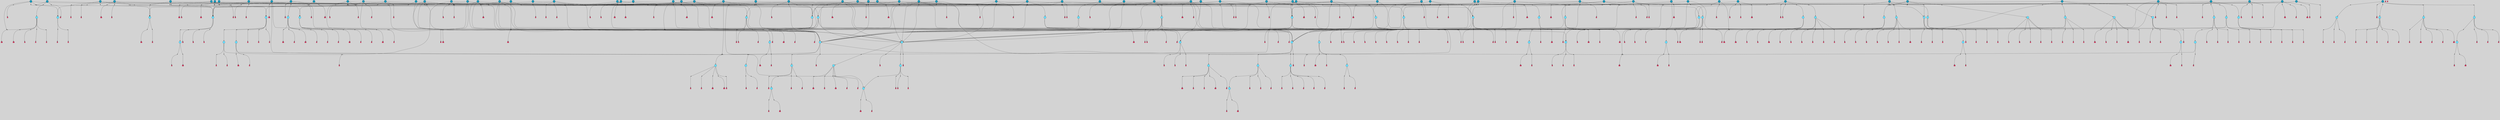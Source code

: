 // File exported with GEGELATI v1.3.1
// On the 2024-04-08 17:27:46
// With the File::TPGGraphDotExporter
digraph{
	graph[pad = "0.212, 0.055" bgcolor = lightgray]
	node[shape=circle style = filled label = ""]
		T7 [fillcolor="#66ddff"]
		T327 [fillcolor="#66ddff"]
		T329 [fillcolor="#66ddff"]
		T331 [fillcolor="#66ddff"]
		T332 [fillcolor="#66ddff"]
		T334 [fillcolor="#66ddff"]
		T335 [fillcolor="#66ddff"]
		T336 [fillcolor="#66ddff"]
		T337 [fillcolor="#66ddff"]
		T338 [fillcolor="#66ddff"]
		T581 [fillcolor="#66ddff"]
		T582 [fillcolor="#66ddff"]
		T48 [fillcolor="#66ddff"]
		T584 [fillcolor="#66ddff"]
		T585 [fillcolor="#66ddff"]
		T586 [fillcolor="#66ddff"]
		T587 [fillcolor="#66ddff"]
		T588 [fillcolor="#66ddff"]
		T640 [fillcolor="#66ddff"]
		T641 [fillcolor="#66ddff"]
		T643 [fillcolor="#66ddff"]
		T711 [fillcolor="#1199bb"]
		T813 [fillcolor="#1199bb"]
		T814 [fillcolor="#66ddff"]
		T815 [fillcolor="#66ddff"]
		T816 [fillcolor="#66ddff"]
		T817 [fillcolor="#66ddff"]
		T818 [fillcolor="#66ddff"]
		T819 [fillcolor="#1199bb"]
		T820 [fillcolor="#66ddff"]
		T821 [fillcolor="#66ddff"]
		T822 [fillcolor="#66ddff"]
		T823 [fillcolor="#66ddff"]
		T824 [fillcolor="#66ddff"]
		T868 [fillcolor="#1199bb"]
		T889 [fillcolor="#66ddff"]
		T891 [fillcolor="#66ddff"]
		T892 [fillcolor="#66ddff"]
		T893 [fillcolor="#66ddff"]
		T894 [fillcolor="#66ddff"]
		T896 [fillcolor="#66ddff"]
		T897 [fillcolor="#66ddff"]
		T898 [fillcolor="#66ddff"]
		T899 [fillcolor="#66ddff"]
		T900 [fillcolor="#66ddff"]
		T957 [fillcolor="#66ddff"]
		T958 [fillcolor="#66ddff"]
		T959 [fillcolor="#66ddff"]
		T1049 [fillcolor="#66ddff"]
		T691 [fillcolor="#66ddff"]
		T1147 [fillcolor="#66ddff"]
		T1148 [fillcolor="#66ddff"]
		T1149 [fillcolor="#66ddff"]
		T1150 [fillcolor="#66ddff"]
		T1151 [fillcolor="#66ddff"]
		T1153 [fillcolor="#66ddff"]
		T1165 [fillcolor="#66ddff"]
		T1167 [fillcolor="#66ddff"]
		T1195 [fillcolor="#1199bb"]
		T1222 [fillcolor="#66ddff"]
		T1227 [fillcolor="#66ddff"]
		T1244 [fillcolor="#1199bb"]
		T1246 [fillcolor="#1199bb"]
		T1273 [fillcolor="#1199bb"]
		T1274 [fillcolor="#66ddff"]
		T1275 [fillcolor="#66ddff"]
		T1276 [fillcolor="#66ddff"]
		T1277 [fillcolor="#66ddff"]
		T1278 [fillcolor="#66ddff"]
		T1279 [fillcolor="#1199bb"]
		T1280 [fillcolor="#66ddff"]
		T1281 [fillcolor="#66ddff"]
		T1282 [fillcolor="#66ddff"]
		T1283 [fillcolor="#66ddff"]
		T1284 [fillcolor="#66ddff"]
		T1285 [fillcolor="#1199bb"]
		T1286 [fillcolor="#1199bb"]
		T1287 [fillcolor="#1199bb"]
		T1288 [fillcolor="#1199bb"]
		T1289 [fillcolor="#1199bb"]
		T1290 [fillcolor="#1199bb"]
		T1291 [fillcolor="#1199bb"]
		T1292 [fillcolor="#1199bb"]
		T1293 [fillcolor="#1199bb"]
		T1294 [fillcolor="#1199bb"]
		T1295 [fillcolor="#1199bb"]
		T1296 [fillcolor="#1199bb"]
		T1204 [fillcolor="#1199bb"]
		T1297 [fillcolor="#1199bb"]
		T1298 [fillcolor="#1199bb"]
		T1299 [fillcolor="#1199bb"]
		T1300 [fillcolor="#1199bb"]
		T1301 [fillcolor="#1199bb"]
		T1302 [fillcolor="#1199bb"]
		T1303 [fillcolor="#1199bb"]
		T1304 [fillcolor="#1199bb"]
		T1305 [fillcolor="#1199bb"]
		T1306 [fillcolor="#1199bb"]
		T1307 [fillcolor="#1199bb"]
		T1308 [fillcolor="#1199bb"]
		T1309 [fillcolor="#1199bb"]
		T1310 [fillcolor="#1199bb"]
		T1311 [fillcolor="#1199bb"]
		T1312 [fillcolor="#1199bb"]
		T1313 [fillcolor="#1199bb"]
		T1314 [fillcolor="#1199bb"]
		T1315 [fillcolor="#1199bb"]
		T1316 [fillcolor="#1199bb"]
		T1317 [fillcolor="#1199bb"]
		T1318 [fillcolor="#1199bb"]
		T1319 [fillcolor="#1199bb"]
		T1320 [fillcolor="#1199bb"]
		T1321 [fillcolor="#1199bb"]
		T1322 [fillcolor="#1199bb"]
		T1323 [fillcolor="#1199bb"]
		T1324 [fillcolor="#1199bb"]
		T1325 [fillcolor="#1199bb"]
		T1326 [fillcolor="#1199bb"]
		T1327 [fillcolor="#1199bb"]
		T1328 [fillcolor="#1199bb"]
		T1329 [fillcolor="#1199bb"]
		T1330 [fillcolor="#1199bb"]
		T1331 [fillcolor="#1199bb"]
		T1332 [fillcolor="#1199bb"]
		T1333 [fillcolor="#1199bb"]
		T1334 [fillcolor="#1199bb"]
		T1335 [fillcolor="#1199bb"]
		T1336 [fillcolor="#1199bb"]
		T1337 [fillcolor="#1199bb"]
		T1338 [fillcolor="#1199bb"]
		T668 [fillcolor="#1199bb"]
		T1339 [fillcolor="#1199bb"]
		T1340 [fillcolor="#1199bb"]
		T1341 [fillcolor="#1199bb"]
		T1342 [fillcolor="#1199bb"]
		T1343 [fillcolor="#1199bb"]
		T1344 [fillcolor="#1199bb"]
		T1345 [fillcolor="#1199bb"]
		T1346 [fillcolor="#1199bb"]
		T1347 [fillcolor="#1199bb"]
		T1348 [fillcolor="#1199bb"]
		T1349 [fillcolor="#1199bb"]
		P28781 [fillcolor="#cccccc" shape=point] //-3|
		I28781 [shape=box style=invis label="1|6&2|7#0|7&#92;n10|2&0|7#1|3&#92;n9|6&2|7#2|2&#92;n5|3&0|7#0|7&#92;n1|6&2|3#0|0&#92;n2|3&2|3#2|2&#92;n5|1&2|6#0|6&#92;n"]
		P28781 -> I28781[style=invis]
		A20145 [fillcolor="#ff3366" shape=box margin=0.03 width=0 height=0 label="7"]
		T7 -> P28781 -> A20145
		P28782 [fillcolor="#cccccc" shape=point] //5|
		I28782 [shape=box style=invis label="0|5&2|3#0|1&#92;n0|6&2|1#2|4&#92;n6|2&2|6#0|7&#92;n7|4&0|3#0|1&#92;n5|4&0|7#1|6&#92;n9|1&0|5#2|2&#92;n6|3&2|3#1|7&#92;n11|7&2|4#1|6&#92;n2|5&0|1#0|0&#92;n4|7&0|0#0|2&#92;n6|2&0|6#0|0&#92;n2|1&2|6#2|4&#92;n10|0&2|0#1|0&#92;n6|6&2|4#0|6&#92;n"]
		P28782 -> I28782[style=invis]
		A20146 [fillcolor="#ff3366" shape=box margin=0.03 width=0 height=0 label="8"]
		T7 -> P28782 -> A20146
		P28783 [fillcolor="#cccccc" shape=point] //-3|
		I28783 [shape=box style=invis label="8|1&2|3#0|5&#92;n0|6&0|5#0|5&#92;n3|7&2|1#0|6&#92;n3|5&0|1#0|0&#92;n9|5&2|0#0|4&#92;n3|5&0|2#0|3&#92;n10|6&2|4#1|0&#92;n9|4&2|7#2|6&#92;n1|7&2|5#2|2&#92;n"]
		P28783 -> I28783[style=invis]
		A20147 [fillcolor="#ff3366" shape=box margin=0.03 width=0 height=0 label="5"]
		T332 -> P28783 -> A20147
		P28784 [fillcolor="#cccccc" shape=point] //-3|
		I28784 [shape=box style=invis label="1|6&2|7#0|7&#92;n10|2&0|7#1|3&#92;n9|6&2|7#2|2&#92;n5|3&0|7#0|7&#92;n1|6&2|3#0|0&#92;n2|3&2|3#2|2&#92;n5|1&2|6#0|6&#92;n"]
		P28784 -> I28784[style=invis]
		A20148 [fillcolor="#ff3366" shape=box margin=0.03 width=0 height=0 label="7"]
		T331 -> P28784 -> A20148
		P28785 [fillcolor="#cccccc" shape=point] //-3|
		I28785 [shape=box style=invis label="3|7&0|0#0|2&#92;n11|5&0|1#1|1&#92;n4|1&0|6#2|6&#92;n4|0&0|1#0|5&#92;n"]
		P28785 -> I28785[style=invis]
		T329 -> P28785 -> T327
		P28786 [fillcolor="#cccccc" shape=point] //1|
		I28786 [shape=box style=invis label="5|1&0|6#2|7&#92;n2|4&0|4#2|2&#92;n0|6&0|5#0|4&#92;n10|6&2|5#1|6&#92;n9|3&0|1#1|7&#92;n10|3&2|2#1|0&#92;n5|0&0|0#2|1&#92;n11|3&2|3#1|5&#92;n10|3&0|1#1|0&#92;n2|4&0|1#0|1&#92;n0|2&0|3#2|4&#92;n9|2&2|1#2|5&#92;n11|7&2|6#2|6&#92;n"]
		P28786 -> I28786[style=invis]
		T327 -> P28786 -> T331
		P28787 [fillcolor="#cccccc" shape=point] //5|
		I28787 [shape=box style=invis label="10|4&2|6#1|2&#92;n8|4&0|1#1|0&#92;n0|4&2|6#0|0&#92;n8|4&2|5#2|1&#92;n7|5&2|5#1|0&#92;n3|6&0|6#2|2&#92;n1|7&0|7#0|5&#92;n2|0&0|7#2|4&#92;n9|4&2|6#2|7&#92;n2|6&2|2#0|0&#92;n11|7&2|7#0|7&#92;n5|5&0|0#0|1&#92;n10|1&0|0#1|0&#92;n7|3&0|1#2|5&#92;n9|2&2|7#1|5&#92;n9|0&2|5#1|2&#92;n1|6&2|4#2|2&#92;n3|3&2|2#0|7&#92;n1|6&2|0#0|0&#92;n6|4&2|6#1|0&#92;n"]
		P28787 -> I28787[style=invis]
		A20149 [fillcolor="#ff3366" shape=box margin=0.03 width=0 height=0 label="1"]
		T329 -> P28787 -> A20149
		P28788 [fillcolor="#cccccc" shape=point] //5|
		I28788 [shape=box style=invis label="0|5&2|3#0|1&#92;n0|6&2|1#2|4&#92;n6|2&2|6#0|7&#92;n7|4&0|3#0|1&#92;n5|4&0|7#1|6&#92;n9|1&0|5#2|2&#92;n6|3&2|3#1|7&#92;n11|7&2|4#1|6&#92;n2|5&0|1#0|0&#92;n4|7&0|0#0|2&#92;n6|2&0|6#0|0&#92;n2|1&2|6#2|4&#92;n10|0&2|0#1|0&#92;n6|6&2|4#0|6&#92;n"]
		P28788 -> I28788[style=invis]
		A20150 [fillcolor="#ff3366" shape=box margin=0.03 width=0 height=0 label="8"]
		T331 -> P28788 -> A20150
		P28789 [fillcolor="#cccccc" shape=point] //-2|
		I28789 [shape=box style=invis label="4|1&0|4#0|3&#92;n4|2&0|5#2|0&#92;n5|5&2|6#0|5&#92;n1|4&0|1#0|2&#92;n6|3&2|7#1|5&#92;n0|4&2|0#0|3&#92;n8|5&2|5#1|2&#92;n10|7&2|7#1|1&#92;n3|4&0|0#2|1&#92;n3|6&2|5#2|5&#92;n8|3&0|1#0|7&#92;n10|0&2|7#1|3&#92;n4|1&2|4#0|1&#92;n9|3&2|0#0|4&#92;n3|6&2|0#0|4&#92;n1|2&0|6#2|1&#92;n4|0&2|1#2|2&#92;n"]
		P28789 -> I28789[style=invis]
		A20151 [fillcolor="#ff3366" shape=box margin=0.03 width=0 height=0 label="14"]
		T327 -> P28789 -> A20151
		P28790 [fillcolor="#cccccc" shape=point] //5|
		I28790 [shape=box style=invis label="8|1&2|6#0|6&#92;n3|0&0|7#0|1&#92;n11|3&0|2#2|6&#92;n4|4&2|4#2|6&#92;n11|2&0|7#1|6&#92;n2|7&2|2#2|5&#92;n7|7&0|0#0|4&#92;n6|1&2|4#2|3&#92;n5|4&2|0#1|6&#92;n3|0&2|0#0|1&#92;n1|3&0|7#0|4&#92;n"]
		P28790 -> I28790[style=invis]
		A20152 [fillcolor="#ff3366" shape=box margin=0.03 width=0 height=0 label="7"]
		T329 -> P28790 -> A20152
		P28791 [fillcolor="#cccccc" shape=point] //5|
		I28791 [shape=box style=invis label="3|0&2|0#0|1&#92;n3|0&0|7#0|1&#92;n5|3&0|2#2|6&#92;n4|4&2|4#2|6&#92;n11|2&0|7#1|6&#92;n2|7&2|2#2|5&#92;n9|3&2|6#2|7&#92;n7|7&0|0#0|4&#92;n6|1&2|4#2|3&#92;n5|4&2|0#1|6&#92;n1|3&0|7#0|4&#92;n"]
		P28791 -> I28791[style=invis]
		A20153 [fillcolor="#ff3366" shape=box margin=0.03 width=0 height=0 label="7"]
		T327 -> P28791 -> A20153
		P28792 [fillcolor="#cccccc" shape=point] //0|
		I28792 [shape=box style=invis label="2|5&0|1#0|6&#92;n6|1&2|2#2|7&#92;n8|0&0|3#1|4&#92;n4|3&2|5#2|4&#92;n8|1&2|4#0|0&#92;n6|6&0|1#2|6&#92;n11|7&2|4#2|5&#92;n6|2&2|4#0|2&#92;n8|5&2|4#2|4&#92;n2|1&2|1#2|2&#92;n2|7&2|5#2|6&#92;n9|7&0|5#0|4&#92;n1|2&0|5#2|6&#92;n4|2&2|3#2|7&#92;n3|3&2|1#0|2&#92;n"]
		P28792 -> I28792[style=invis]
		A20154 [fillcolor="#ff3366" shape=box margin=0.03 width=0 height=0 label="5"]
		T332 -> P28792 -> A20154
		P28793 [fillcolor="#cccccc" shape=point] //7|
		I28793 [shape=box style=invis label="7|0&2|1#2|0&#92;n9|7&2|1#1|7&#92;n8|2&0|1#1|0&#92;n6|6&0|2#1|1&#92;n2|2&0|5#0|0&#92;n5|7&0|0#2|1&#92;n5|1&2|5#1|5&#92;n4|7&2|4#2|3&#92;n10|5&2|2#1|5&#92;n1|3&2|2#2|0&#92;n10|2&2|6#1|5&#92;n"]
		P28793 -> I28793[style=invis]
		A20155 [fillcolor="#ff3366" shape=box margin=0.03 width=0 height=0 label="1"]
		T329 -> P28793 -> A20155
		P28794 [fillcolor="#cccccc" shape=point] //7|
		I28794 [shape=box style=invis label="6|1&2|6#2|7&#92;n7|0&2|4#2|3&#92;n3|3&0|7#0|6&#92;n5|4&0|2#2|4&#92;n8|5&2|6#2|7&#92;n0|0&2|3#0|3&#92;n5|4&2|4#2|6&#92;n"]
		P28794 -> I28794[style=invis]
		T329 -> P28794 -> T332
		P28795 [fillcolor="#cccccc" shape=point] //7|
		I28795 [shape=box style=invis label="0|2&2|4#2|6&#92;n5|3&0|6#0|1&#92;n4|7&2|6#0|5&#92;n7|6&0|7#0|5&#92;n10|7&2|2#1|1&#92;n"]
		P28795 -> I28795[style=invis]
		A20156 [fillcolor="#ff3366" shape=box margin=0.03 width=0 height=0 label="4"]
		T332 -> P28795 -> A20156
		P28796 [fillcolor="#cccccc" shape=point] //-4|
		I28796 [shape=box style=invis label="4|1&0|4#2|6&#92;n1|2&2|2#2|0&#92;n1|2&2|0#0|6&#92;n8|4&2|3#2|5&#92;n5|5&2|1#1|0&#92;n"]
		P28796 -> I28796[style=invis]
		A20157 [fillcolor="#ff3366" shape=box margin=0.03 width=0 height=0 label="12"]
		T338 -> P28796 -> A20157
		P28797 [fillcolor="#cccccc" shape=point] //6|
		I28797 [shape=box style=invis label="3|0&2|7#2|2&#92;n3|2&0|4#2|5&#92;n5|1&0|2#1|0&#92;n8|7&0|1#2|0&#92;n8|5&0|3#0|6&#92;n0|2&0|2#2|3&#92;n1|5&2|5#0|5&#92;n5|6&0|6#0|7&#92;n6|7&0|0#2|6&#92;n1|2&2|3#0|0&#92;n7|7&2|3#0|4&#92;n0|7&2|7#0|6&#92;n1|0&2|2#2|7&#92;n4|4&0|1#0|0&#92;n"]
		P28797 -> I28797[style=invis]
		A20158 [fillcolor="#ff3366" shape=box margin=0.03 width=0 height=0 label="11"]
		T338 -> P28797 -> A20158
		P28798 [fillcolor="#cccccc" shape=point] //-3|
		I28798 [shape=box style=invis label="8|1&2|3#0|5&#92;n0|6&0|5#0|5&#92;n3|7&2|1#0|6&#92;n3|5&0|1#0|0&#92;n9|5&2|0#0|4&#92;n3|5&0|2#0|3&#92;n10|6&2|4#1|0&#92;n9|4&2|7#2|6&#92;n1|7&2|5#2|2&#92;n"]
		P28798 -> I28798[style=invis]
		A20159 [fillcolor="#ff3366" shape=box margin=0.03 width=0 height=0 label="5"]
		T337 -> P28798 -> A20159
		P28799 [fillcolor="#cccccc" shape=point] //7|
		I28799 [shape=box style=invis label="7|0&2|1#2|0&#92;n9|7&2|1#1|7&#92;n8|2&0|1#1|0&#92;n6|6&0|2#1|1&#92;n2|2&0|5#0|0&#92;n5|7&0|0#2|1&#92;n5|1&2|5#1|5&#92;n4|7&2|4#2|3&#92;n10|5&2|2#1|5&#92;n1|3&2|2#2|0&#92;n10|2&2|6#1|5&#92;n"]
		P28799 -> I28799[style=invis]
		A20160 [fillcolor="#ff3366" shape=box margin=0.03 width=0 height=0 label="1"]
		T335 -> P28799 -> A20160
		P28800 [fillcolor="#cccccc" shape=point] //7|
		I28800 [shape=box style=invis label="6|1&2|6#2|7&#92;n7|0&2|4#2|3&#92;n3|3&0|7#0|6&#92;n5|4&0|2#2|4&#92;n8|5&2|6#2|7&#92;n0|0&2|3#0|3&#92;n5|4&2|4#2|6&#92;n"]
		P28800 -> I28800[style=invis]
		T335 -> P28800 -> T337
		P28801 [fillcolor="#cccccc" shape=point] //0|
		I28801 [shape=box style=invis label="2|5&0|1#0|6&#92;n6|1&2|2#2|7&#92;n8|0&0|3#1|4&#92;n4|3&2|5#2|4&#92;n8|1&2|4#0|0&#92;n6|6&0|1#2|6&#92;n11|7&2|4#2|5&#92;n6|2&2|4#0|2&#92;n8|5&2|4#2|4&#92;n2|1&2|1#2|2&#92;n2|7&2|5#2|6&#92;n9|7&0|5#0|4&#92;n1|2&0|5#2|6&#92;n4|2&2|3#2|7&#92;n3|3&2|1#0|2&#92;n"]
		P28801 -> I28801[style=invis]
		A20161 [fillcolor="#ff3366" shape=box margin=0.03 width=0 height=0 label="5"]
		T337 -> P28801 -> A20161
		P28802 [fillcolor="#cccccc" shape=point] //-3|
		I28802 [shape=box style=invis label="3|7&0|0#0|2&#92;n11|5&0|1#1|1&#92;n4|1&0|6#2|6&#92;n4|0&0|1#0|5&#92;n"]
		P28802 -> I28802[style=invis]
		T335 -> P28802 -> T334
		P28803 [fillcolor="#cccccc" shape=point] //-3|
		I28803 [shape=box style=invis label="1|6&2|7#0|7&#92;n10|2&0|7#1|3&#92;n9|6&2|7#2|2&#92;n5|3&0|7#0|7&#92;n1|6&2|3#0|0&#92;n2|3&2|3#2|2&#92;n5|1&2|6#0|6&#92;n"]
		P28803 -> I28803[style=invis]
		A20162 [fillcolor="#ff3366" shape=box margin=0.03 width=0 height=0 label="7"]
		T336 -> P28803 -> A20162
		P28804 [fillcolor="#cccccc" shape=point] //1|
		I28804 [shape=box style=invis label="5|1&0|6#2|7&#92;n2|4&0|4#2|2&#92;n0|6&0|5#0|4&#92;n10|6&2|5#1|6&#92;n9|3&0|1#1|7&#92;n10|3&2|2#1|0&#92;n5|0&0|0#2|1&#92;n11|3&2|3#1|5&#92;n10|3&0|1#1|0&#92;n2|4&0|1#0|1&#92;n0|2&0|3#2|4&#92;n9|2&2|1#2|5&#92;n11|7&2|6#2|6&#92;n"]
		P28804 -> I28804[style=invis]
		T334 -> P28804 -> T336
		P28805 [fillcolor="#cccccc" shape=point] //5|
		I28805 [shape=box style=invis label="8|1&2|6#0|6&#92;n3|0&0|7#0|1&#92;n11|3&0|2#2|6&#92;n4|4&2|4#2|6&#92;n11|2&0|7#1|6&#92;n2|7&2|2#2|5&#92;n7|7&0|0#0|4&#92;n6|1&2|4#2|3&#92;n5|4&2|0#1|6&#92;n3|0&2|0#0|1&#92;n1|3&0|7#0|4&#92;n"]
		P28805 -> I28805[style=invis]
		A20163 [fillcolor="#ff3366" shape=box margin=0.03 width=0 height=0 label="7"]
		T335 -> P28805 -> A20163
		P28806 [fillcolor="#cccccc" shape=point] //5|
		I28806 [shape=box style=invis label="0|5&2|3#0|1&#92;n0|6&2|1#2|4&#92;n6|2&2|6#0|7&#92;n7|4&0|3#0|1&#92;n5|4&0|7#1|6&#92;n9|1&0|5#2|2&#92;n6|3&2|3#1|7&#92;n11|7&2|4#1|6&#92;n2|5&0|1#0|0&#92;n4|7&0|0#0|2&#92;n6|2&0|6#0|0&#92;n2|1&2|6#2|4&#92;n10|0&2|0#1|0&#92;n6|6&2|4#0|6&#92;n"]
		P28806 -> I28806[style=invis]
		A20164 [fillcolor="#ff3366" shape=box margin=0.03 width=0 height=0 label="8"]
		T336 -> P28806 -> A20164
		P28807 [fillcolor="#cccccc" shape=point] //5|
		I28807 [shape=box style=invis label="3|0&2|0#0|1&#92;n3|0&0|7#0|1&#92;n5|3&0|2#2|6&#92;n4|4&2|4#2|6&#92;n11|2&0|7#1|6&#92;n2|7&2|2#2|5&#92;n9|3&2|6#2|7&#92;n7|7&0|0#0|4&#92;n6|1&2|4#2|3&#92;n5|4&2|0#1|6&#92;n1|3&0|7#0|4&#92;n"]
		P28807 -> I28807[style=invis]
		A20165 [fillcolor="#ff3366" shape=box margin=0.03 width=0 height=0 label="7"]
		T334 -> P28807 -> A20165
		P28808 [fillcolor="#cccccc" shape=point] //-2|
		I28808 [shape=box style=invis label="4|1&0|4#0|3&#92;n4|2&0|5#2|0&#92;n5|5&2|6#0|5&#92;n1|4&0|1#0|2&#92;n6|3&2|7#1|5&#92;n0|4&2|0#0|3&#92;n8|5&2|5#1|2&#92;n10|7&2|7#1|1&#92;n3|4&0|0#2|1&#92;n3|6&2|5#2|5&#92;n8|3&0|1#0|7&#92;n10|0&2|7#1|3&#92;n4|1&2|4#0|1&#92;n9|3&2|0#0|4&#92;n3|6&2|0#0|4&#92;n1|2&0|6#2|1&#92;n4|0&2|1#2|2&#92;n"]
		P28808 -> I28808[style=invis]
		A20166 [fillcolor="#ff3366" shape=box margin=0.03 width=0 height=0 label="14"]
		T334 -> P28808 -> A20166
		P28809 [fillcolor="#cccccc" shape=point] //5|
		I28809 [shape=box style=invis label="10|4&2|6#1|2&#92;n8|4&0|1#1|0&#92;n0|4&2|6#0|0&#92;n8|4&2|5#2|1&#92;n7|5&2|5#1|0&#92;n3|6&0|6#2|2&#92;n1|7&0|7#0|5&#92;n2|0&0|7#2|4&#92;n9|4&2|6#2|7&#92;n2|6&2|2#0|0&#92;n11|7&2|7#0|7&#92;n5|5&0|0#0|1&#92;n10|1&0|0#1|0&#92;n7|3&0|1#2|5&#92;n9|2&2|7#1|5&#92;n9|0&2|5#1|2&#92;n1|6&2|4#2|2&#92;n3|3&2|2#0|7&#92;n1|6&2|0#0|0&#92;n6|4&2|6#1|0&#92;n"]
		P28809 -> I28809[style=invis]
		A20167 [fillcolor="#ff3366" shape=box margin=0.03 width=0 height=0 label="1"]
		T335 -> P28809 -> A20167
		P28810 [fillcolor="#cccccc" shape=point] //7|
		I28810 [shape=box style=invis label="0|2&2|4#2|6&#92;n5|3&0|6#0|1&#92;n4|7&2|6#0|5&#92;n7|6&0|7#0|5&#92;n10|7&2|2#1|1&#92;n"]
		P28810 -> I28810[style=invis]
		A20168 [fillcolor="#ff3366" shape=box margin=0.03 width=0 height=0 label="4"]
		T337 -> P28810 -> A20168
		P28811 [fillcolor="#cccccc" shape=point] //0|
		I28811 [shape=box style=invis label="2|5&0|1#0|6&#92;n6|1&2|2#2|7&#92;n8|0&0|3#1|4&#92;n4|3&2|5#2|4&#92;n8|1&2|4#0|0&#92;n6|6&0|1#2|6&#92;n11|7&2|4#2|5&#92;n6|2&2|4#0|2&#92;n8|5&2|4#2|4&#92;n2|1&2|1#2|2&#92;n2|7&2|5#2|6&#92;n9|7&0|5#0|4&#92;n1|2&0|5#2|6&#92;n4|2&2|3#2|7&#92;n3|3&2|1#0|2&#92;n"]
		P28811 -> I28811[style=invis]
		A20169 [fillcolor="#ff3366" shape=box margin=0.03 width=0 height=0 label="5"]
		T48 -> P28811 -> A20169
		P28812 [fillcolor="#cccccc" shape=point] //-1|
		I28812 [shape=box style=invis label="6|4&0|4#2|4&#92;n4|5&2|5#2|4&#92;n9|7&2|5#0|3&#92;n3|7&2|6#0|6&#92;n8|7&0|6#0|4&#92;n2|1&2|0#0|1&#92;n8|6&0|0#2|5&#92;n2|1&0|2#0|3&#92;n6|1&0|7#2|6&#92;n6|3&0|1#1|6&#92;n5|4&2|7#0|4&#92;n0|7&0|4#2|0&#92;n11|0&2|0#2|5&#92;n3|7&2|0#2|7&#92;n8|3&2|7#1|4&#92;n5|7&0|6#0|4&#92;n0|0&2|3#2|3&#92;n5|4&2|1#0|3&#92;n0|4&0|3#2|5&#92;n"]
		P28812 -> I28812[style=invis]
		A20170 [fillcolor="#ff3366" shape=box margin=0.03 width=0 height=0 label="10"]
		T48 -> P28812 -> A20170
		P28813 [fillcolor="#cccccc" shape=point] //-6|
		I28813 [shape=box style=invis label="11|1&0|7#2|0&#92;n10|4&0|1#1|0&#92;n4|3&2|4#2|1&#92;n0|5&2|0#0|0&#92;n6|1&0|0#0|3&#92;n8|2&2|0#0|4&#92;n11|4&2|0#1|6&#92;n7|0&2|6#2|3&#92;n5|3&2|6#2|0&#92;n2|0&2|0#0|4&#92;n"]
		P28813 -> I28813[style=invis]
		A20171 [fillcolor="#ff3366" shape=box margin=0.03 width=0 height=0 label="9"]
		T581 -> P28813 -> A20171
		P28814 [fillcolor="#cccccc" shape=point] //-7|
		I28814 [shape=box style=invis label="6|1&0|2#0|3&#92;n1|2&0|1#2|0&#92;n10|3&2|2#1|1&#92;n0|1&0|2#0|7&#92;n4|6&2|7#2|4&#92;n6|0&2|7#0|6&#92;n"]
		P28814 -> I28814[style=invis]
		A20172 [fillcolor="#ff3366" shape=box margin=0.03 width=0 height=0 label="7"]
		T48 -> P28814 -> A20172
		P28815 [fillcolor="#cccccc" shape=point] //-6|
		I28815 [shape=box style=invis label="11|7&0|1#0|6&#92;n3|5&0|1#0|3&#92;n1|5&0|5#0|6&#92;n1|7&2|5#2|2&#92;n0|0&0|2#2|2&#92;n4|4&0|1#0|5&#92;n6|4&2|2#0|2&#92;n0|6&2|5#0|5&#92;n0|3&2|2#2|6&#92;n"]
		P28815 -> I28815[style=invis]
		A20173 [fillcolor="#ff3366" shape=box margin=0.03 width=0 height=0 label="5"]
		T48 -> P28815 -> A20173
		P28816 [fillcolor="#cccccc" shape=point] //2|
		I28816 [shape=box style=invis label="3|0&2|0#0|1&#92;n11|2&0|7#1|6&#92;n8|7&2|4#0|5&#92;n5|3&0|2#2|6&#92;n4|4&2|4#2|6&#92;n3|0&0|7#0|1&#92;n2|7&2|2#2|5&#92;n9|3&2|6#2|7&#92;n7|7&0|0#0|4&#92;n6|1&2|4#1|3&#92;n5|4&2|0#1|6&#92;n1|3&0|7#0|4&#92;n"]
		P28816 -> I28816[style=invis]
		A20174 [fillcolor="#ff3366" shape=box margin=0.03 width=0 height=0 label="7"]
		T582 -> P28816 -> A20174
		P28817 [fillcolor="#cccccc" shape=point] //4|
		I28817 [shape=box style=invis label="4|3&0|6#0|3&#92;n5|7&2|3#2|2&#92;n5|6&0|7#1|2&#92;n1|4&2|6#0|3&#92;n8|4&2|1#2|5&#92;n9|5&2|4#1|4&#92;n2|4&0|5#0|7&#92;n10|0&0|6#1|3&#92;n3|0&0|6#0|2&#92;n2|7&2|7#2|6&#92;n5|2&0|5#1|5&#92;n10|4&2|5#1|7&#92;n4|0&0|4#2|4&#92;n11|1&0|4#2|6&#92;n10|6&2|0#1|4&#92;n9|7&0|3#1|4&#92;n4|5&2|7#0|6&#92;n11|5&2|6#2|3&#92;n0|3&0|5#0|1&#92;n"]
		P28817 -> I28817[style=invis]
		A20175 [fillcolor="#ff3366" shape=box margin=0.03 width=0 height=0 label="13"]
		T48 -> P28817 -> A20175
		P28818 [fillcolor="#cccccc" shape=point] //-5|
		I28818 [shape=box style=invis label="0|0&2|3#0|2&#92;n10|5&0|6#1|3&#92;n7|3&0|6#2|3&#92;n3|4&0|6#0|6&#92;n10|5&0|2#1|1&#92;n5|0&0|1#0|3&#92;n6|6&2|5#1|5&#92;n7|4&0|2#1|7&#92;n5|7&0|1#2|5&#92;n1|5&0|0#0|3&#92;n7|5&2|1#2|6&#92;n9|0&0|2#0|0&#92;n4|0&2|4#0|0&#92;n4|6&0|0#2|3&#92;n3|1&0|6#2|5&#92;n7|7&2|1#2|3&#92;n9|4&2|2#0|6&#92;n"]
		P28818 -> I28818[style=invis]
		T582 -> P28818 -> T581
		P28819 [fillcolor="#cccccc" shape=point] //2|
		I28819 [shape=box style=invis label="6|3&2|7#1|4&#92;n8|6&0|0#2|5&#92;n2|1&0|2#0|3&#92;n8|7&0|6#0|4&#92;n2|1&2|0#0|1&#92;n0|0&2|2#2|3&#92;n6|6&0|7#2|1&#92;n6|1&0|7#2|6&#92;n5|4&2|7#0|4&#92;n0|3&0|4#2|0&#92;n11|0&2|0#2|5&#92;n4|5&2|5#2|4&#92;n5|7&0|6#0|4&#92;n9|7&2|5#0|3&#92;n5|4&2|1#0|3&#92;n5|3&0|1#1|7&#92;n0|4&0|3#2|5&#92;n"]
		P28819 -> I28819[style=invis]
		A20176 [fillcolor="#ff3366" shape=box margin=0.03 width=0 height=0 label="10"]
		T581 -> P28819 -> A20176
		P28820 [fillcolor="#cccccc" shape=point] //7|
		I28820 [shape=box style=invis label="7|4&2|1#2|0&#92;n4|1&2|4#2|3&#92;n5|0&2|0#2|2&#92;n6|1&2|4#2|6&#92;n"]
		P28820 -> I28820[style=invis]
		A20177 [fillcolor="#ff3366" shape=box margin=0.03 width=0 height=0 label="9"]
		T582 -> P28820 -> A20177
		P28821 [fillcolor="#cccccc" shape=point] //-6|
		I28821 [shape=box style=invis label="11|1&0|7#2|0&#92;n10|4&0|1#1|0&#92;n4|3&2|4#2|1&#92;n0|5&2|0#0|0&#92;n6|1&0|0#0|3&#92;n8|2&2|0#0|4&#92;n11|4&2|0#1|6&#92;n7|0&2|6#2|3&#92;n5|3&2|6#2|0&#92;n2|0&2|0#0|4&#92;n"]
		P28821 -> I28821[style=invis]
		A20178 [fillcolor="#ff3366" shape=box margin=0.03 width=0 height=0 label="9"]
		T582 -> P28821 -> A20178
		P28822 [fillcolor="#cccccc" shape=point] //6|
		I28822 [shape=box style=invis label="9|4&2|7#0|6&#92;n8|4&0|1#1|0&#92;n1|3&0|0#2|1&#92;n2|4&0|6#2|2&#92;n5|1&2|5#0|7&#92;n3|0&0|3#2|6&#92;n2|2&2|6#0|2&#92;n8|4&0|4#2|2&#92;n5|1&2|4#0|3&#92;n9|4&0|6#0|6&#92;n5|0&2|2#1|5&#92;n11|7&0|0#1|1&#92;n0|4&0|3#0|3&#92;n7|7&2|4#2|5&#92;n1|5&0|1#2|1&#92;n"]
		P28822 -> I28822[style=invis]
		A20179 [fillcolor="#ff3366" shape=box margin=0.03 width=0 height=0 label="1"]
		T586 -> P28822 -> A20179
		P28823 [fillcolor="#cccccc" shape=point] //5|
		I28823 [shape=box style=invis label="9|4&2|3#1|3&#92;n0|4&2|4#0|5&#92;n6|1&2|6#2|5&#92;n4|0&0|5#2|0&#92;n"]
		P28823 -> I28823[style=invis]
		A20180 [fillcolor="#ff3366" shape=box margin=0.03 width=0 height=0 label="7"]
		T586 -> P28823 -> A20180
		P28824 [fillcolor="#cccccc" shape=point] //10|
		I28824 [shape=box style=invis label="4|5&2|7#2|1&#92;n1|7&2|3#0|6&#92;n3|5&2|2#0|3&#92;n10|3&0|7#1|4&#92;n7|1&0|4#2|6&#92;n10|2&0|3#1|7&#92;n9|5&2|0#0|4&#92;n4|0&0|3#2|7&#92;n11|4&2|6#1|2&#92;n5|4&2|7#0|2&#92;n2|6&2|4#0|0&#92;n6|5&0|7#2|1&#92;n5|3&2|3#1|6&#92;n10|7&2|0#1|2&#92;n"]
		P28824 -> I28824[style=invis]
		A20181 [fillcolor="#ff3366" shape=box margin=0.03 width=0 height=0 label="5"]
		T586 -> P28824 -> A20181
		P28825 [fillcolor="#cccccc" shape=point] //5|
		I28825 [shape=box style=invis label="3|0&2|0#0|1&#92;n3|0&0|7#0|1&#92;n5|3&0|2#2|6&#92;n4|4&2|4#2|6&#92;n11|2&0|7#1|6&#92;n2|7&2|2#2|5&#92;n9|3&2|6#2|7&#92;n7|7&0|0#0|4&#92;n6|1&2|4#2|3&#92;n5|4&2|0#1|6&#92;n1|3&0|7#0|4&#92;n"]
		P28825 -> I28825[style=invis]
		A20182 [fillcolor="#ff3366" shape=box margin=0.03 width=0 height=0 label="7"]
		T586 -> P28825 -> A20182
		P28826 [fillcolor="#cccccc" shape=point] //8|
		I28826 [shape=box style=invis label="9|0&0|1#2|0&#92;n10|1&2|5#1|4&#92;n8|2&2|6#0|4&#92;n2|4&2|5#2|3&#92;n4|2&2|2#0|2&#92;n7|5&0|2#0|0&#92;n8|2&2|1#1|3&#92;n8|7&0|7#2|1&#92;n1|1&0|0#0|7&#92;n5|6&2|5#1|0&#92;n6|6&2|5#0|0&#92;n11|4&0|3#2|6&#92;n4|2&2|4#0|7&#92;n5|6&0|1#2|0&#92;n11|3&0|2#0|7&#92;n"]
		P28826 -> I28826[style=invis]
		A20183 [fillcolor="#ff3366" shape=box margin=0.03 width=0 height=0 label="6"]
		T586 -> P28826 -> A20183
		P28827 [fillcolor="#cccccc" shape=point] //-6|
		I28827 [shape=box style=invis label="0|5&2|3#0|1&#92;n0|6&2|1#2|4&#92;n5|4&0|7#1|6&#92;n9|0&2|7#1|1&#92;n7|4&0|3#0|1&#92;n11|7&2|4#1|6&#92;n9|1&0|5#2|2&#92;n6|2&2|6#0|7&#92;n2|7&0|1#0|0&#92;n4|7&0|0#0|2&#92;n6|2&0|6#0|0&#92;n2|1&2|6#2|4&#92;n10|0&0|0#1|0&#92;n6|6&2|4#0|6&#92;n"]
		P28827 -> I28827[style=invis]
		T588 -> P28827 -> T586
		P28828 [fillcolor="#cccccc" shape=point] //0|
		I28828 [shape=box style=invis label="2|5&0|1#0|6&#92;n6|1&2|2#2|7&#92;n8|0&0|3#1|4&#92;n4|3&2|5#2|4&#92;n8|1&2|4#0|0&#92;n6|6&0|1#2|6&#92;n11|7&2|4#2|5&#92;n6|2&2|4#0|2&#92;n8|5&2|4#2|4&#92;n2|1&2|1#2|2&#92;n2|7&2|5#2|6&#92;n9|7&0|5#0|4&#92;n1|2&0|5#2|6&#92;n4|2&2|3#2|7&#92;n3|3&2|1#0|2&#92;n"]
		P28828 -> I28828[style=invis]
		A20184 [fillcolor="#ff3366" shape=box margin=0.03 width=0 height=0 label="5"]
		T587 -> P28828 -> A20184
		P28829 [fillcolor="#cccccc" shape=point] //-7|
		I28829 [shape=box style=invis label="6|1&0|2#0|3&#92;n1|2&0|1#2|0&#92;n10|3&2|2#1|1&#92;n0|1&0|2#0|7&#92;n4|6&2|7#2|4&#92;n6|0&2|7#0|6&#92;n"]
		P28829 -> I28829[style=invis]
		A20185 [fillcolor="#ff3366" shape=box margin=0.03 width=0 height=0 label="7"]
		T587 -> P28829 -> A20185
		P28830 [fillcolor="#cccccc" shape=point] //7|
		I28830 [shape=box style=invis label="7|4&2|1#2|0&#92;n4|1&2|4#2|3&#92;n5|0&2|0#2|2&#92;n6|1&2|4#2|6&#92;n"]
		P28830 -> I28830[style=invis]
		A20186 [fillcolor="#ff3366" shape=box margin=0.03 width=0 height=0 label="9"]
		T585 -> P28830 -> A20186
		P28831 [fillcolor="#cccccc" shape=point] //-1|
		I28831 [shape=box style=invis label="6|4&0|4#2|4&#92;n4|5&2|5#2|4&#92;n9|7&2|5#0|3&#92;n3|7&2|6#0|6&#92;n8|7&0|6#0|4&#92;n2|1&2|0#0|1&#92;n8|6&0|0#2|5&#92;n2|1&0|2#0|3&#92;n6|1&0|7#2|6&#92;n6|3&0|1#1|6&#92;n5|4&2|7#0|4&#92;n0|7&0|4#2|0&#92;n11|0&2|0#2|5&#92;n3|7&2|0#2|7&#92;n8|3&2|7#1|4&#92;n5|7&0|6#0|4&#92;n0|0&2|3#2|3&#92;n5|4&2|1#0|3&#92;n0|4&0|3#2|5&#92;n"]
		P28831 -> I28831[style=invis]
		A20187 [fillcolor="#ff3366" shape=box margin=0.03 width=0 height=0 label="10"]
		T587 -> P28831 -> A20187
		P28832 [fillcolor="#cccccc" shape=point] //-6|
		I28832 [shape=box style=invis label="11|7&0|1#0|6&#92;n3|5&0|1#0|3&#92;n1|5&0|5#0|6&#92;n1|7&2|5#2|2&#92;n0|0&0|2#2|2&#92;n4|4&0|1#0|5&#92;n6|4&2|2#0|2&#92;n0|6&2|5#0|5&#92;n0|3&2|2#2|6&#92;n"]
		P28832 -> I28832[style=invis]
		A20188 [fillcolor="#ff3366" shape=box margin=0.03 width=0 height=0 label="5"]
		T587 -> P28832 -> A20188
		P28833 [fillcolor="#cccccc" shape=point] //4|
		I28833 [shape=box style=invis label="6|2&0|6#2|7&#92;n11|5&2|2#1|2&#92;n4|0&2|5#0|2&#92;n1|6&2|4#0|3&#92;n10|2&2|4#1|4&#92;n6|3&2|3#1|7&#92;n7|4&0|3#0|1&#92;n5|7&0|6#1|0&#92;n7|1&2|2#0|1&#92;n9|2&2|6#1|2&#92;n2|1&2|6#0|4&#92;n"]
		P28833 -> I28833[style=invis]
		A20189 [fillcolor="#ff3366" shape=box margin=0.03 width=0 height=0 label="8"]
		T588 -> P28833 -> A20189
		P28834 [fillcolor="#cccccc" shape=point] //4|
		I28834 [shape=box style=invis label="4|3&0|6#0|3&#92;n5|7&2|3#2|2&#92;n5|6&0|7#1|2&#92;n1|4&2|6#0|3&#92;n8|4&2|1#2|5&#92;n9|5&2|4#1|4&#92;n2|4&0|5#0|7&#92;n10|0&0|6#1|3&#92;n3|0&0|6#0|2&#92;n2|7&2|7#2|6&#92;n5|2&0|5#1|5&#92;n10|4&2|5#1|7&#92;n4|0&0|4#2|4&#92;n11|1&0|4#2|6&#92;n10|6&2|0#1|4&#92;n9|7&0|3#1|4&#92;n4|5&2|7#0|6&#92;n11|5&2|6#2|3&#92;n0|3&0|5#0|1&#92;n"]
		P28834 -> I28834[style=invis]
		A20190 [fillcolor="#ff3366" shape=box margin=0.03 width=0 height=0 label="13"]
		T587 -> P28834 -> A20190
		P28835 [fillcolor="#cccccc" shape=point] //-6|
		I28835 [shape=box style=invis label="11|1&0|7#2|0&#92;n10|4&0|1#1|0&#92;n4|3&2|4#2|1&#92;n0|5&2|0#0|0&#92;n6|1&0|0#0|3&#92;n8|2&2|0#0|4&#92;n11|4&2|0#1|6&#92;n7|0&2|6#2|3&#92;n5|3&2|6#2|0&#92;n2|0&2|0#0|4&#92;n"]
		P28835 -> I28835[style=invis]
		A20191 [fillcolor="#ff3366" shape=box margin=0.03 width=0 height=0 label="9"]
		T584 -> P28835 -> A20191
		P28836 [fillcolor="#cccccc" shape=point] //-5|
		I28836 [shape=box style=invis label="0|0&2|3#0|2&#92;n10|5&0|6#1|3&#92;n7|3&0|6#2|3&#92;n3|4&0|6#0|6&#92;n10|5&0|2#1|1&#92;n5|0&0|1#0|3&#92;n6|6&2|5#1|5&#92;n7|4&0|2#1|7&#92;n5|7&0|1#2|5&#92;n1|5&0|0#0|3&#92;n7|5&2|1#2|6&#92;n9|0&0|2#0|0&#92;n4|0&2|4#0|0&#92;n4|6&0|0#2|3&#92;n3|1&0|6#2|5&#92;n7|7&2|1#2|3&#92;n9|4&2|2#0|6&#92;n"]
		P28836 -> I28836[style=invis]
		T585 -> P28836 -> T584
		P28837 [fillcolor="#cccccc" shape=point] //-6|
		I28837 [shape=box style=invis label="11|1&0|7#2|0&#92;n10|4&0|1#1|0&#92;n4|3&2|4#2|1&#92;n0|5&2|0#0|0&#92;n6|1&0|0#0|3&#92;n8|2&2|0#0|4&#92;n11|4&2|0#1|6&#92;n7|0&2|6#2|3&#92;n5|3&2|6#2|0&#92;n2|0&2|0#0|4&#92;n"]
		P28837 -> I28837[style=invis]
		A20192 [fillcolor="#ff3366" shape=box margin=0.03 width=0 height=0 label="9"]
		T585 -> P28837 -> A20192
		P28838 [fillcolor="#cccccc" shape=point] //2|
		I28838 [shape=box style=invis label="6|3&2|7#1|4&#92;n8|6&0|0#2|5&#92;n2|1&0|2#0|3&#92;n8|7&0|6#0|4&#92;n2|1&2|0#0|1&#92;n0|0&2|2#2|3&#92;n6|6&0|7#2|1&#92;n6|1&0|7#2|6&#92;n5|4&2|7#0|4&#92;n0|3&0|4#2|0&#92;n11|0&2|0#2|5&#92;n4|5&2|5#2|4&#92;n5|7&0|6#0|4&#92;n9|7&2|5#0|3&#92;n5|4&2|1#0|3&#92;n5|3&0|1#1|7&#92;n0|4&0|3#2|5&#92;n"]
		P28838 -> I28838[style=invis]
		A20193 [fillcolor="#ff3366" shape=box margin=0.03 width=0 height=0 label="10"]
		T584 -> P28838 -> A20193
		P28839 [fillcolor="#cccccc" shape=point] //10|
		I28839 [shape=box style=invis label="9|3&0|1#1|7&#92;n9|0&2|7#2|2&#92;n0|5&0|2#0|3&#92;n10|1&2|2#1|6&#92;n2|5&0|0#0|4&#92;n5|3&0|7#2|0&#92;n5|2&0|0#1|2&#92;n1|0&0|2#2|5&#92;n"]
		P28839 -> I28839[style=invis]
		T588 -> P28839 -> T587
		P28840 [fillcolor="#cccccc" shape=point] //-6|
		I28840 [shape=box style=invis label="6|1&2|7#0|1&#92;n10|4&0|0#1|1&#92;n11|0&2|4#0|6&#92;n7|7&2|2#2|2&#92;n2|0&2|5#0|0&#92;n9|2&2|1#2|7&#92;n7|2&2|0#1|5&#92;n0|2&2|7#2|5&#92;n7|2&2|4#2|5&#92;n1|1&2|7#0|6&#92;n3|4&2|2#0|3&#92;n7|4&2|0#2|1&#92;n"]
		P28840 -> I28840[style=invis]
		T588 -> P28840 -> T585
		P28841 [fillcolor="#cccccc" shape=point] //2|
		I28841 [shape=box style=invis label="3|0&2|0#0|1&#92;n11|2&0|7#1|6&#92;n8|7&2|4#0|5&#92;n5|3&0|2#2|6&#92;n4|4&2|4#2|6&#92;n3|0&0|7#0|1&#92;n2|7&2|2#2|5&#92;n9|3&2|6#2|7&#92;n7|7&0|0#0|4&#92;n6|1&2|4#1|3&#92;n5|4&2|0#1|6&#92;n1|3&0|7#0|4&#92;n"]
		P28841 -> I28841[style=invis]
		A20194 [fillcolor="#ff3366" shape=box margin=0.03 width=0 height=0 label="7"]
		T585 -> P28841 -> A20194
		P28842 [fillcolor="#cccccc" shape=point] //5|
		I28842 [shape=box style=invis label="9|4&2|3#1|3&#92;n0|4&2|4#0|5&#92;n6|1&2|6#2|5&#92;n4|0&0|5#2|0&#92;n"]
		P28842 -> I28842[style=invis]
		A20195 [fillcolor="#ff3366" shape=box margin=0.03 width=0 height=0 label="7"]
		T640 -> P28842 -> A20195
		P28843 [fillcolor="#cccccc" shape=point] //10|
		I28843 [shape=box style=invis label="4|5&2|7#2|1&#92;n1|7&2|3#0|6&#92;n3|5&2|2#0|3&#92;n10|3&0|7#1|4&#92;n7|1&0|4#2|6&#92;n10|2&0|3#1|7&#92;n9|5&2|0#0|4&#92;n4|0&0|3#2|7&#92;n11|4&2|6#1|2&#92;n5|4&2|7#0|2&#92;n2|6&2|4#0|0&#92;n6|5&0|7#2|1&#92;n5|3&2|3#1|6&#92;n10|7&2|0#1|2&#92;n"]
		P28843 -> I28843[style=invis]
		A20196 [fillcolor="#ff3366" shape=box margin=0.03 width=0 height=0 label="5"]
		T640 -> P28843 -> A20196
		P28844 [fillcolor="#cccccc" shape=point] //5|
		I28844 [shape=box style=invis label="3|0&2|0#0|1&#92;n3|0&0|7#0|1&#92;n5|3&0|2#2|6&#92;n4|4&2|4#2|6&#92;n11|2&0|7#1|6&#92;n2|7&2|2#2|5&#92;n9|3&2|6#2|7&#92;n7|7&0|0#0|4&#92;n6|1&2|4#2|3&#92;n5|4&2|0#1|6&#92;n1|3&0|7#0|4&#92;n"]
		P28844 -> I28844[style=invis]
		A20197 [fillcolor="#ff3366" shape=box margin=0.03 width=0 height=0 label="7"]
		T640 -> P28844 -> A20197
		P28845 [fillcolor="#cccccc" shape=point] //0|
		I28845 [shape=box style=invis label="2|5&0|1#0|6&#92;n6|1&2|2#2|7&#92;n8|0&0|3#1|4&#92;n4|3&2|5#2|4&#92;n8|1&2|4#0|0&#92;n6|6&0|1#2|6&#92;n11|7&2|4#2|5&#92;n6|2&2|4#0|2&#92;n8|5&2|4#2|4&#92;n2|1&2|1#2|2&#92;n2|7&2|5#2|6&#92;n9|7&0|5#0|4&#92;n1|2&0|5#2|6&#92;n4|2&2|3#2|7&#92;n3|3&2|1#0|2&#92;n"]
		P28845 -> I28845[style=invis]
		A20198 [fillcolor="#ff3366" shape=box margin=0.03 width=0 height=0 label="5"]
		T643 -> P28845 -> A20198
		P28846 [fillcolor="#cccccc" shape=point] //-1|
		I28846 [shape=box style=invis label="6|4&0|4#2|4&#92;n4|5&2|5#2|4&#92;n9|7&2|5#0|3&#92;n3|7&2|6#0|6&#92;n8|7&0|6#0|4&#92;n2|1&2|0#0|1&#92;n8|6&0|0#2|5&#92;n2|1&0|2#0|3&#92;n6|1&0|7#2|6&#92;n6|3&0|1#1|6&#92;n5|4&2|7#0|4&#92;n0|7&0|4#2|0&#92;n11|0&2|0#2|5&#92;n3|7&2|0#2|7&#92;n8|3&2|7#1|4&#92;n5|7&0|6#0|4&#92;n0|0&2|3#2|3&#92;n5|4&2|1#0|3&#92;n0|4&0|3#2|5&#92;n"]
		P28846 -> I28846[style=invis]
		A20199 [fillcolor="#ff3366" shape=box margin=0.03 width=0 height=0 label="10"]
		T643 -> P28846 -> A20199
		P28847 [fillcolor="#cccccc" shape=point] //-6|
		I28847 [shape=box style=invis label="11|1&0|7#2|0&#92;n10|4&0|1#1|0&#92;n4|3&2|4#2|1&#92;n0|5&2|0#0|0&#92;n6|1&0|0#0|3&#92;n8|2&2|0#0|4&#92;n11|4&2|0#1|6&#92;n7|0&2|6#2|3&#92;n5|3&2|6#2|0&#92;n2|0&2|0#0|4&#92;n"]
		P28847 -> I28847[style=invis]
		A20200 [fillcolor="#ff3366" shape=box margin=0.03 width=0 height=0 label="9"]
		T641 -> P28847 -> A20200
		P28848 [fillcolor="#cccccc" shape=point] //6|
		I28848 [shape=box style=invis label="9|4&2|7#0|6&#92;n8|4&0|1#1|0&#92;n1|3&0|0#2|1&#92;n2|4&0|6#2|2&#92;n5|1&2|5#0|7&#92;n3|0&0|3#2|6&#92;n2|2&2|6#0|2&#92;n8|4&0|4#2|2&#92;n5|1&2|4#0|3&#92;n9|4&0|6#0|6&#92;n5|0&2|2#1|5&#92;n11|7&0|0#1|1&#92;n0|4&0|3#0|3&#92;n7|7&2|4#2|5&#92;n1|5&0|1#2|1&#92;n"]
		P28848 -> I28848[style=invis]
		A20201 [fillcolor="#ff3366" shape=box margin=0.03 width=0 height=0 label="1"]
		T640 -> P28848 -> A20201
		P28849 [fillcolor="#cccccc" shape=point] //-7|
		I28849 [shape=box style=invis label="6|1&0|2#0|3&#92;n1|2&0|1#2|0&#92;n10|3&2|2#1|1&#92;n0|1&0|2#0|7&#92;n4|6&2|7#2|4&#92;n6|0&2|7#0|6&#92;n"]
		P28849 -> I28849[style=invis]
		A20202 [fillcolor="#ff3366" shape=box margin=0.03 width=0 height=0 label="7"]
		T643 -> P28849 -> A20202
		P28850 [fillcolor="#cccccc" shape=point] //-6|
		I28850 [shape=box style=invis label="11|7&0|1#0|6&#92;n3|5&0|1#0|3&#92;n1|5&0|5#0|6&#92;n1|7&2|5#2|2&#92;n0|0&0|2#2|2&#92;n4|4&0|1#0|5&#92;n6|4&2|2#0|2&#92;n0|6&2|5#0|5&#92;n0|3&2|2#2|6&#92;n"]
		P28850 -> I28850[style=invis]
		A20203 [fillcolor="#ff3366" shape=box margin=0.03 width=0 height=0 label="5"]
		T643 -> P28850 -> A20203
		P28851 [fillcolor="#cccccc" shape=point] //4|
		I28851 [shape=box style=invis label="4|3&0|6#0|3&#92;n5|7&2|3#2|2&#92;n5|6&0|7#1|2&#92;n1|4&2|6#0|3&#92;n8|4&2|1#2|5&#92;n9|5&2|4#1|4&#92;n2|4&0|5#0|7&#92;n10|0&0|6#1|3&#92;n3|0&0|6#0|2&#92;n2|7&2|7#2|6&#92;n5|2&0|5#1|5&#92;n10|4&2|5#1|7&#92;n4|0&0|4#2|4&#92;n11|1&0|4#2|6&#92;n10|6&2|0#1|4&#92;n9|7&0|3#1|4&#92;n4|5&2|7#0|6&#92;n11|5&2|6#2|3&#92;n0|3&0|5#0|1&#92;n"]
		P28851 -> I28851[style=invis]
		A20204 [fillcolor="#ff3366" shape=box margin=0.03 width=0 height=0 label="13"]
		T643 -> P28851 -> A20204
		P28852 [fillcolor="#cccccc" shape=point] //8|
		I28852 [shape=box style=invis label="9|0&0|1#2|0&#92;n10|1&2|5#1|4&#92;n8|2&2|6#0|4&#92;n2|4&2|5#2|3&#92;n4|2&2|2#0|2&#92;n7|5&0|2#0|0&#92;n8|2&2|1#1|3&#92;n8|7&0|7#2|1&#92;n1|1&0|0#0|7&#92;n5|6&2|5#1|0&#92;n6|6&2|5#0|0&#92;n11|4&0|3#2|6&#92;n4|2&2|4#0|7&#92;n5|6&0|1#2|0&#92;n11|3&0|2#0|7&#92;n"]
		P28852 -> I28852[style=invis]
		A20205 [fillcolor="#ff3366" shape=box margin=0.03 width=0 height=0 label="6"]
		T640 -> P28852 -> A20205
		P28853 [fillcolor="#cccccc" shape=point] //2|
		I28853 [shape=box style=invis label="6|3&2|7#1|4&#92;n8|6&0|0#2|5&#92;n2|1&0|2#0|3&#92;n8|7&0|6#0|4&#92;n2|1&2|0#0|1&#92;n0|0&2|2#2|3&#92;n6|6&0|7#2|1&#92;n6|1&0|7#2|6&#92;n5|4&2|7#0|4&#92;n0|3&0|4#2|0&#92;n11|0&2|0#2|5&#92;n4|5&2|5#2|4&#92;n5|7&0|6#0|4&#92;n9|7&2|5#0|3&#92;n5|4&2|1#0|3&#92;n5|3&0|1#1|7&#92;n0|4&0|3#2|5&#92;n"]
		P28853 -> I28853[style=invis]
		A20206 [fillcolor="#ff3366" shape=box margin=0.03 width=0 height=0 label="10"]
		T641 -> P28853 -> A20206
		P28854 [fillcolor="#cccccc" shape=point] //-6|
		I28854 [shape=box style=invis label="11|1&0|7#2|0&#92;n10|4&0|1#1|0&#92;n4|3&2|4#2|1&#92;n0|5&2|0#0|0&#92;n6|1&0|0#0|3&#92;n8|2&2|0#0|4&#92;n11|4&2|0#1|6&#92;n7|0&2|6#2|3&#92;n5|3&2|6#2|0&#92;n2|0&2|0#0|4&#92;n"]
		P28854 -> I28854[style=invis]
		A20207 [fillcolor="#ff3366" shape=box margin=0.03 width=0 height=0 label="9"]
		T711 -> P28854 -> A20207
		P28855 [fillcolor="#cccccc" shape=point] //2|
		I28855 [shape=box style=invis label="6|3&2|7#1|4&#92;n8|6&0|0#2|5&#92;n2|1&0|2#0|3&#92;n8|7&0|6#0|4&#92;n2|1&2|0#0|1&#92;n0|0&2|2#2|3&#92;n6|6&0|7#2|1&#92;n6|1&0|7#2|6&#92;n5|4&2|7#0|4&#92;n0|3&0|4#2|0&#92;n11|0&2|0#2|5&#92;n4|5&2|5#2|4&#92;n5|7&0|6#0|4&#92;n9|7&2|5#0|3&#92;n5|4&2|1#0|3&#92;n5|3&0|1#1|7&#92;n0|4&0|3#2|5&#92;n"]
		P28855 -> I28855[style=invis]
		A20208 [fillcolor="#ff3366" shape=box margin=0.03 width=0 height=0 label="10"]
		T711 -> P28855 -> A20208
		P28856 [fillcolor="#cccccc" shape=point] //-6|
		I28856 [shape=box style=invis label="11|1&0|7#2|0&#92;n10|4&0|1#1|0&#92;n4|3&2|4#2|1&#92;n0|5&2|0#0|0&#92;n6|1&0|0#0|3&#92;n8|2&2|0#0|4&#92;n11|4&2|0#1|6&#92;n7|0&2|6#2|3&#92;n5|3&2|6#2|0&#92;n2|0&2|0#0|4&#92;n"]
		P28856 -> I28856[style=invis]
		A20209 [fillcolor="#ff3366" shape=box margin=0.03 width=0 height=0 label="9"]
		T818 -> P28856 -> A20209
		P28857 [fillcolor="#cccccc" shape=point] //7|
		I28857 [shape=box style=invis label="9|2&2|5#2|5&#92;n8|0&0|2#1|6&#92;n11|6&2|2#1|0&#92;n3|3&0|7#0|1&#92;n6|0&2|4#2|3&#92;n3|0&0|0#2|2&#92;n1|4&0|5#0|6&#92;n5|5&0|2#2|6&#92;n2|1&0|0#2|6&#92;n4|4&2|4#2|6&#92;n"]
		P28857 -> I28857[style=invis]
		T813 -> P28857 -> T818
		P28858 [fillcolor="#cccccc" shape=point] //-4|
		I28858 [shape=box style=invis label="0|7&2|5#0|4&#92;n8|5&0|5#2|7&#92;n5|6&0|7#0|4&#92;n7|0&0|5#2|1&#92;n10|6&2|1#1|2&#92;n0|0&2|1#0|6&#92;n8|4&0|5#0|6&#92;n4|2&0|5#2|4&#92;n"]
		P28858 -> I28858[style=invis]
		A20210 [fillcolor="#ff3366" shape=box margin=0.03 width=0 height=0 label="5"]
		T813 -> P28858 -> A20210
		P28859 [fillcolor="#cccccc" shape=point] //10|
		I28859 [shape=box style=invis label="4|5&2|7#2|1&#92;n1|7&2|3#0|6&#92;n3|5&2|2#0|3&#92;n10|3&0|7#1|4&#92;n7|1&0|4#2|6&#92;n10|2&0|3#1|7&#92;n9|5&2|0#0|4&#92;n4|0&0|3#2|7&#92;n11|4&2|6#1|2&#92;n5|4&2|7#0|2&#92;n2|6&2|4#0|0&#92;n6|5&0|7#2|1&#92;n5|3&2|3#1|6&#92;n10|7&2|0#1|2&#92;n"]
		P28859 -> I28859[style=invis]
		A20211 [fillcolor="#ff3366" shape=box margin=0.03 width=0 height=0 label="5"]
		T817 -> P28859 -> A20211
		P28860 [fillcolor="#cccccc" shape=point] //5|
		I28860 [shape=box style=invis label="3|0&2|0#0|1&#92;n3|0&0|7#0|1&#92;n5|3&0|2#2|6&#92;n4|4&2|4#2|6&#92;n11|2&0|7#1|6&#92;n2|7&2|2#2|5&#92;n9|3&2|6#2|7&#92;n7|7&0|0#0|4&#92;n6|1&2|4#2|3&#92;n5|4&2|0#1|6&#92;n1|3&0|7#0|4&#92;n"]
		P28860 -> I28860[style=invis]
		A20212 [fillcolor="#ff3366" shape=box margin=0.03 width=0 height=0 label="7"]
		T817 -> P28860 -> A20212
		P28861 [fillcolor="#cccccc" shape=point] //5|
		I28861 [shape=box style=invis label="9|4&2|3#1|3&#92;n0|4&2|4#0|5&#92;n6|1&2|6#2|5&#92;n4|0&0|5#2|0&#92;n"]
		P28861 -> I28861[style=invis]
		A20213 [fillcolor="#ff3366" shape=box margin=0.03 width=0 height=0 label="7"]
		T817 -> P28861 -> A20213
		P28862 [fillcolor="#cccccc" shape=point] //7|
		I28862 [shape=box style=invis label="0|5&2|3#0|0&#92;n0|6&2|1#2|4&#92;n5|4&0|7#1|6&#92;n9|0&2|7#1|1&#92;n7|4&0|3#0|1&#92;n11|7&2|4#1|6&#92;n8|7&0|4#2|1&#92;n9|1&0|5#2|2&#92;n6|2&2|6#0|7&#92;n8|6&0|2#0|0&#92;n4|7&0|0#0|2&#92;n6|2&0|6#0|0&#92;n10|0&0|0#1|0&#92;n6|6&2|4#0|6&#92;n"]
		P28862 -> I28862[style=invis]
		T813 -> P28862 -> T817
		P28863 [fillcolor="#cccccc" shape=point] //0|
		I28863 [shape=box style=invis label="2|5&0|1#0|6&#92;n6|1&2|2#2|7&#92;n8|0&0|3#1|4&#92;n4|3&2|5#2|4&#92;n8|1&2|4#0|0&#92;n6|6&0|1#2|6&#92;n11|7&2|4#2|5&#92;n6|2&2|4#0|2&#92;n8|5&2|4#2|4&#92;n2|1&2|1#2|2&#92;n2|7&2|5#2|6&#92;n9|7&0|5#0|4&#92;n1|2&0|5#2|6&#92;n4|2&2|3#2|7&#92;n3|3&2|1#0|2&#92;n"]
		P28863 -> I28863[style=invis]
		A20214 [fillcolor="#ff3366" shape=box margin=0.03 width=0 height=0 label="5"]
		T814 -> P28863 -> A20214
		P28864 [fillcolor="#cccccc" shape=point] //-1|
		I28864 [shape=box style=invis label="6|4&0|4#2|4&#92;n4|5&2|5#2|4&#92;n9|7&2|5#0|3&#92;n3|7&2|6#0|6&#92;n8|7&0|6#0|4&#92;n2|1&2|0#0|1&#92;n8|6&0|0#2|5&#92;n2|1&0|2#0|3&#92;n6|1&0|7#2|6&#92;n6|3&0|1#1|6&#92;n5|4&2|7#0|4&#92;n0|7&0|4#2|0&#92;n11|0&2|0#2|5&#92;n3|7&2|0#2|7&#92;n8|3&2|7#1|4&#92;n5|7&0|6#0|4&#92;n0|0&2|3#2|3&#92;n5|4&2|1#0|3&#92;n0|4&0|3#2|5&#92;n"]
		P28864 -> I28864[style=invis]
		A20215 [fillcolor="#ff3366" shape=box margin=0.03 width=0 height=0 label="10"]
		T814 -> P28864 -> A20215
		P28865 [fillcolor="#cccccc" shape=point] //-6|
		I28865 [shape=box style=invis label="11|1&0|7#2|0&#92;n10|4&0|1#1|0&#92;n4|3&2|4#2|1&#92;n0|5&2|0#0|0&#92;n6|1&0|0#0|3&#92;n8|2&2|0#0|4&#92;n11|4&2|0#1|6&#92;n7|0&2|6#2|3&#92;n5|3&2|6#2|0&#92;n2|0&2|0#0|4&#92;n"]
		P28865 -> I28865[style=invis]
		A20216 [fillcolor="#ff3366" shape=box margin=0.03 width=0 height=0 label="9"]
		T816 -> P28865 -> A20216
		P28866 [fillcolor="#cccccc" shape=point] //6|
		I28866 [shape=box style=invis label="9|4&2|7#0|6&#92;n8|4&0|1#1|0&#92;n1|3&0|0#2|1&#92;n2|4&0|6#2|2&#92;n5|1&2|5#0|7&#92;n3|0&0|3#2|6&#92;n2|2&2|6#0|2&#92;n8|4&0|4#2|2&#92;n5|1&2|4#0|3&#92;n9|4&0|6#0|6&#92;n5|0&2|2#1|5&#92;n11|7&0|0#1|1&#92;n0|4&0|3#0|3&#92;n7|7&2|4#2|5&#92;n1|5&0|1#2|1&#92;n"]
		P28866 -> I28866[style=invis]
		A20217 [fillcolor="#ff3366" shape=box margin=0.03 width=0 height=0 label="1"]
		T817 -> P28866 -> A20217
		P28867 [fillcolor="#cccccc" shape=point] //-7|
		I28867 [shape=box style=invis label="6|1&0|2#0|3&#92;n1|2&0|1#2|0&#92;n10|3&2|2#1|1&#92;n0|1&0|2#0|7&#92;n4|6&2|7#2|4&#92;n6|0&2|7#0|6&#92;n"]
		P28867 -> I28867[style=invis]
		A20218 [fillcolor="#ff3366" shape=box margin=0.03 width=0 height=0 label="7"]
		T814 -> P28867 -> A20218
		P28868 [fillcolor="#cccccc" shape=point] //-6|
		I28868 [shape=box style=invis label="11|7&0|1#0|6&#92;n3|5&0|1#0|3&#92;n1|5&0|5#0|6&#92;n1|7&2|5#2|2&#92;n0|0&0|2#2|2&#92;n4|4&0|1#0|5&#92;n6|4&2|2#0|2&#92;n0|6&2|5#0|5&#92;n0|3&2|2#2|6&#92;n"]
		P28868 -> I28868[style=invis]
		A20219 [fillcolor="#ff3366" shape=box margin=0.03 width=0 height=0 label="5"]
		T814 -> P28868 -> A20219
		P28869 [fillcolor="#cccccc" shape=point] //4|
		I28869 [shape=box style=invis label="4|3&0|6#0|3&#92;n5|7&2|3#2|2&#92;n5|6&0|7#1|2&#92;n1|4&2|6#0|3&#92;n8|4&2|1#2|5&#92;n9|5&2|4#1|4&#92;n2|4&0|5#0|7&#92;n10|0&0|6#1|3&#92;n3|0&0|6#0|2&#92;n2|7&2|7#2|6&#92;n5|2&0|5#1|5&#92;n10|4&2|5#1|7&#92;n4|0&0|4#2|4&#92;n11|1&0|4#2|6&#92;n10|6&2|0#1|4&#92;n9|7&0|3#1|4&#92;n4|5&2|7#0|6&#92;n11|5&2|6#2|3&#92;n0|3&0|5#0|1&#92;n"]
		P28869 -> I28869[style=invis]
		A20220 [fillcolor="#ff3366" shape=box margin=0.03 width=0 height=0 label="13"]
		T814 -> P28869 -> A20220
		P28870 [fillcolor="#cccccc" shape=point] //-5|
		I28870 [shape=box style=invis label="0|0&2|3#0|2&#92;n10|5&0|6#1|3&#92;n7|3&0|6#2|3&#92;n3|4&0|6#0|6&#92;n10|5&0|2#1|1&#92;n5|0&0|1#0|3&#92;n6|6&2|5#1|5&#92;n7|4&0|2#1|7&#92;n5|7&0|1#2|5&#92;n1|5&0|0#0|3&#92;n7|5&2|1#2|6&#92;n9|0&0|2#0|0&#92;n4|0&2|4#0|0&#92;n4|6&0|0#2|3&#92;n3|1&0|6#2|5&#92;n7|7&2|1#2|3&#92;n9|4&2|2#0|6&#92;n"]
		P28870 -> I28870[style=invis]
		T815 -> P28870 -> T816
		P28871 [fillcolor="#cccccc" shape=point] //8|
		I28871 [shape=box style=invis label="9|0&0|1#2|0&#92;n10|1&2|5#1|4&#92;n8|2&2|6#0|4&#92;n2|4&2|5#2|3&#92;n4|2&2|2#0|2&#92;n7|5&0|2#0|0&#92;n8|2&2|1#1|3&#92;n8|7&0|7#2|1&#92;n1|1&0|0#0|7&#92;n5|6&2|5#1|0&#92;n6|6&2|5#0|0&#92;n11|4&0|3#2|6&#92;n4|2&2|4#0|7&#92;n5|6&0|1#2|0&#92;n11|3&0|2#0|7&#92;n"]
		P28871 -> I28871[style=invis]
		A20221 [fillcolor="#ff3366" shape=box margin=0.03 width=0 height=0 label="6"]
		T817 -> P28871 -> A20221
		P28872 [fillcolor="#cccccc" shape=point] //2|
		I28872 [shape=box style=invis label="6|3&2|7#1|4&#92;n8|6&0|0#2|5&#92;n2|1&0|2#0|3&#92;n8|7&0|6#0|4&#92;n2|1&2|0#0|1&#92;n0|0&2|2#2|3&#92;n6|6&0|7#2|1&#92;n6|1&0|7#2|6&#92;n5|4&2|7#0|4&#92;n0|3&0|4#2|0&#92;n11|0&2|0#2|5&#92;n4|5&2|5#2|4&#92;n5|7&0|6#0|4&#92;n9|7&2|5#0|3&#92;n5|4&2|1#0|3&#92;n5|3&0|1#1|7&#92;n0|4&0|3#2|5&#92;n"]
		P28872 -> I28872[style=invis]
		A20222 [fillcolor="#ff3366" shape=box margin=0.03 width=0 height=0 label="10"]
		T816 -> P28872 -> A20222
		P28873 [fillcolor="#cccccc" shape=point] //10|
		I28873 [shape=box style=invis label="9|3&0|1#1|7&#92;n9|0&2|7#2|2&#92;n0|5&0|2#0|3&#92;n10|1&2|2#1|6&#92;n2|5&0|0#0|4&#92;n5|3&0|7#2|0&#92;n5|2&0|0#1|2&#92;n1|0&0|2#2|5&#92;n"]
		P28873 -> I28873[style=invis]
		T813 -> P28873 -> T814
		P28874 [fillcolor="#cccccc" shape=point] //7|
		I28874 [shape=box style=invis label="7|4&2|1#2|0&#92;n4|1&2|4#2|3&#92;n5|0&2|0#2|2&#92;n6|1&2|4#2|6&#92;n"]
		P28874 -> I28874[style=invis]
		A20223 [fillcolor="#ff3366" shape=box margin=0.03 width=0 height=0 label="9"]
		T815 -> P28874 -> A20223
		P28875 [fillcolor="#cccccc" shape=point] //6|
		I28875 [shape=box style=invis label="0|5&2|3#0|1&#92;n0|6&2|1#2|4&#92;n9|1&0|5#2|2&#92;n7|4&0|3#0|1&#92;n5|4&0|7#1|6&#92;n2|5&0|1#0|0&#92;n6|3&2|3#1|7&#92;n11|7&2|4#1|6&#92;n6|2&2|6#0|1&#92;n4|7&0|0#0|2&#92;n6|2&0|6#0|0&#92;n9|1&2|6#2|4&#92;n10|0&2|0#1|0&#92;n6|6&2|4#0|6&#92;n"]
		P28875 -> I28875[style=invis]
		A20224 [fillcolor="#ff3366" shape=box margin=0.03 width=0 height=0 label="8"]
		T818 -> P28875 -> A20224
		P28876 [fillcolor="#cccccc" shape=point] //2|
		I28876 [shape=box style=invis label="3|0&2|0#0|1&#92;n11|2&0|7#1|6&#92;n8|7&2|4#0|5&#92;n5|3&0|2#2|6&#92;n4|4&2|4#2|6&#92;n3|0&0|7#0|1&#92;n2|7&2|2#2|5&#92;n9|3&2|6#2|7&#92;n7|7&0|0#0|4&#92;n6|1&2|4#1|3&#92;n5|4&2|0#1|6&#92;n1|3&0|7#0|4&#92;n"]
		P28876 -> I28876[style=invis]
		A20225 [fillcolor="#ff3366" shape=box margin=0.03 width=0 height=0 label="7"]
		T815 -> P28876 -> A20225
		P28877 [fillcolor="#cccccc" shape=point] //6|
		I28877 [shape=box style=invis label="7|0&2|5#1|2&#92;n10|6&2|1#1|3&#92;n7|5&0|2#0|7&#92;n10|7&0|1#1|5&#92;n4|6&2|5#0|5&#92;n4|4&0|7#2|7&#92;n"]
		P28877 -> I28877[style=invis]
		A20226 [fillcolor="#ff3366" shape=box margin=0.03 width=0 height=0 label="7"]
		T818 -> P28877 -> A20226
		P28878 [fillcolor="#cccccc" shape=point] //-1|
		I28878 [shape=box style=invis label="9|7&2|6#2|0&#92;n8|3&2|1#0|2&#92;n11|5&0|0#0|6&#92;n9|7&2|7#1|7&#92;n2|0&2|5#2|0&#92;n9|4&2|0#2|1&#92;n3|7&0|4#2|3&#92;n0|2&2|7#2|5&#92;n10|4&0|6#1|1&#92;n1|5&2|7#0|6&#92;n5|2&0|0#1|6&#92;n3|4&2|2#0|3&#92;n"]
		P28878 -> I28878[style=invis]
		T813 -> P28878 -> T815
		P28879 [fillcolor="#cccccc" shape=point] //-6|
		I28879 [shape=box style=invis label="11|1&0|7#2|0&#92;n10|4&0|1#1|0&#92;n4|3&2|4#2|1&#92;n0|5&2|0#0|0&#92;n6|1&0|0#0|3&#92;n8|2&2|0#0|4&#92;n11|4&2|0#1|6&#92;n7|0&2|6#2|3&#92;n5|3&2|6#2|0&#92;n2|0&2|0#0|4&#92;n"]
		P28879 -> I28879[style=invis]
		A20227 [fillcolor="#ff3366" shape=box margin=0.03 width=0 height=0 label="9"]
		T815 -> P28879 -> A20227
		P28880 [fillcolor="#cccccc" shape=point] //6|
		I28880 [shape=box style=invis label="0|5&2|3#0|1&#92;n0|6&2|1#2|4&#92;n9|1&0|5#2|2&#92;n7|4&0|3#0|1&#92;n5|4&0|7#1|6&#92;n2|5&0|1#0|0&#92;n6|3&2|3#1|7&#92;n11|7&2|4#1|6&#92;n6|2&2|6#0|1&#92;n4|7&0|0#0|2&#92;n6|2&0|6#0|0&#92;n9|1&2|6#2|4&#92;n10|0&2|0#1|0&#92;n6|6&2|4#0|6&#92;n"]
		P28880 -> I28880[style=invis]
		A20228 [fillcolor="#ff3366" shape=box margin=0.03 width=0 height=0 label="8"]
		T824 -> P28880 -> A20228
		P28881 [fillcolor="#cccccc" shape=point] //7|
		I28881 [shape=box style=invis label="9|2&2|5#2|5&#92;n8|0&0|2#1|6&#92;n11|6&2|2#1|0&#92;n3|3&0|7#0|1&#92;n6|0&2|4#2|3&#92;n3|0&0|0#2|2&#92;n1|4&0|5#0|6&#92;n5|5&0|2#2|6&#92;n2|1&0|0#2|6&#92;n4|4&2|4#2|6&#92;n"]
		P28881 -> I28881[style=invis]
		T819 -> P28881 -> T824
		P28882 [fillcolor="#cccccc" shape=point] //-4|
		I28882 [shape=box style=invis label="0|7&2|5#0|4&#92;n8|5&0|5#2|7&#92;n5|6&0|7#0|4&#92;n7|0&0|5#2|1&#92;n10|6&2|1#1|2&#92;n0|0&2|1#0|6&#92;n8|4&0|5#0|6&#92;n4|2&0|5#2|4&#92;n"]
		P28882 -> I28882[style=invis]
		A20229 [fillcolor="#ff3366" shape=box margin=0.03 width=0 height=0 label="5"]
		T819 -> P28882 -> A20229
		P28883 [fillcolor="#cccccc" shape=point] //10|
		I28883 [shape=box style=invis label="4|5&2|7#2|1&#92;n1|7&2|3#0|6&#92;n3|5&2|2#0|3&#92;n10|3&0|7#1|4&#92;n7|1&0|4#2|6&#92;n10|2&0|3#1|7&#92;n9|5&2|0#0|4&#92;n4|0&0|3#2|7&#92;n11|4&2|6#1|2&#92;n5|4&2|7#0|2&#92;n2|6&2|4#0|0&#92;n6|5&0|7#2|1&#92;n5|3&2|3#1|6&#92;n10|7&2|0#1|2&#92;n"]
		P28883 -> I28883[style=invis]
		A20230 [fillcolor="#ff3366" shape=box margin=0.03 width=0 height=0 label="5"]
		T821 -> P28883 -> A20230
		P28884 [fillcolor="#cccccc" shape=point] //5|
		I28884 [shape=box style=invis label="3|0&2|0#0|1&#92;n3|0&0|7#0|1&#92;n5|3&0|2#2|6&#92;n4|4&2|4#2|6&#92;n11|2&0|7#1|6&#92;n2|7&2|2#2|5&#92;n9|3&2|6#2|7&#92;n7|7&0|0#0|4&#92;n6|1&2|4#2|3&#92;n5|4&2|0#1|6&#92;n1|3&0|7#0|4&#92;n"]
		P28884 -> I28884[style=invis]
		A20231 [fillcolor="#ff3366" shape=box margin=0.03 width=0 height=0 label="7"]
		T821 -> P28884 -> A20231
		P28885 [fillcolor="#cccccc" shape=point] //8|
		I28885 [shape=box style=invis label="9|0&0|1#2|0&#92;n10|1&2|5#1|4&#92;n8|2&2|6#0|4&#92;n2|4&2|5#2|3&#92;n4|2&2|2#0|2&#92;n7|5&0|2#0|0&#92;n8|2&2|1#1|3&#92;n8|7&0|7#2|1&#92;n1|1&0|0#0|7&#92;n5|6&2|5#1|0&#92;n6|6&2|5#0|0&#92;n11|4&0|3#2|6&#92;n4|2&2|4#0|7&#92;n5|6&0|1#2|0&#92;n11|3&0|2#0|7&#92;n"]
		P28885 -> I28885[style=invis]
		A20232 [fillcolor="#ff3366" shape=box margin=0.03 width=0 height=0 label="6"]
		T821 -> P28885 -> A20232
		P28886 [fillcolor="#cccccc" shape=point] //6|
		I28886 [shape=box style=invis label="9|4&2|7#0|6&#92;n8|4&0|1#1|0&#92;n1|3&0|0#2|1&#92;n2|4&0|6#2|2&#92;n5|1&2|5#0|7&#92;n3|0&0|3#2|6&#92;n2|2&2|6#0|2&#92;n8|4&0|4#2|2&#92;n5|1&2|4#0|3&#92;n9|4&0|6#0|6&#92;n5|0&2|2#1|5&#92;n11|7&0|0#1|1&#92;n0|4&0|3#0|3&#92;n7|7&2|4#2|5&#92;n1|5&0|1#2|1&#92;n"]
		P28886 -> I28886[style=invis]
		A20233 [fillcolor="#ff3366" shape=box margin=0.03 width=0 height=0 label="1"]
		T821 -> P28886 -> A20233
		P28887 [fillcolor="#cccccc" shape=point] //5|
		I28887 [shape=box style=invis label="9|4&2|3#1|3&#92;n0|4&2|4#0|5&#92;n6|1&2|6#2|5&#92;n4|0&0|5#2|0&#92;n"]
		P28887 -> I28887[style=invis]
		A20234 [fillcolor="#ff3366" shape=box margin=0.03 width=0 height=0 label="7"]
		T821 -> P28887 -> A20234
		P28888 [fillcolor="#cccccc" shape=point] //7|
		I28888 [shape=box style=invis label="0|5&2|3#0|0&#92;n0|6&2|1#2|4&#92;n5|4&0|7#1|6&#92;n9|0&2|7#1|1&#92;n7|4&0|3#0|1&#92;n11|7&2|4#1|6&#92;n8|7&0|4#2|1&#92;n9|1&0|5#2|2&#92;n6|2&2|6#0|7&#92;n8|6&0|2#0|0&#92;n4|7&0|0#0|2&#92;n6|2&0|6#0|0&#92;n10|0&0|0#1|0&#92;n6|6&2|4#0|6&#92;n"]
		P28888 -> I28888[style=invis]
		T819 -> P28888 -> T821
		P28889 [fillcolor="#cccccc" shape=point] //-6|
		I28889 [shape=box style=invis label="11|1&0|7#2|0&#92;n10|4&0|1#1|0&#92;n4|3&2|4#2|1&#92;n0|5&2|0#0|0&#92;n6|1&0|0#0|3&#92;n8|2&2|0#0|4&#92;n11|4&2|0#1|6&#92;n7|0&2|6#2|3&#92;n5|3&2|6#2|0&#92;n2|0&2|0#0|4&#92;n"]
		P28889 -> I28889[style=invis]
		A20235 [fillcolor="#ff3366" shape=box margin=0.03 width=0 height=0 label="9"]
		T824 -> P28889 -> A20235
		P28890 [fillcolor="#cccccc" shape=point] //10|
		I28890 [shape=box style=invis label="9|3&0|1#1|7&#92;n9|0&2|7#2|2&#92;n0|5&0|2#0|3&#92;n10|1&2|2#1|6&#92;n2|5&0|0#0|4&#92;n5|3&0|7#2|0&#92;n5|2&0|0#1|2&#92;n1|0&0|2#2|5&#92;n"]
		P28890 -> I28890[style=invis]
		T819 -> P28890 -> T820
		P28891 [fillcolor="#cccccc" shape=point] //6|
		I28891 [shape=box style=invis label="7|0&2|5#1|2&#92;n10|6&2|1#1|3&#92;n7|5&0|2#0|7&#92;n10|7&0|1#1|5&#92;n4|6&2|5#0|5&#92;n4|4&0|7#2|7&#92;n"]
		P28891 -> I28891[style=invis]
		A20236 [fillcolor="#ff3366" shape=box margin=0.03 width=0 height=0 label="7"]
		T824 -> P28891 -> A20236
		P28892 [fillcolor="#cccccc" shape=point] //0|
		I28892 [shape=box style=invis label="2|5&0|1#0|6&#92;n6|1&2|2#2|7&#92;n8|0&0|3#1|4&#92;n4|3&2|5#2|4&#92;n8|1&2|4#0|0&#92;n6|6&0|1#2|6&#92;n11|7&2|4#2|5&#92;n6|2&2|4#0|2&#92;n8|5&2|4#2|4&#92;n2|1&2|1#2|2&#92;n2|7&2|5#2|6&#92;n9|7&0|5#0|4&#92;n1|2&0|5#2|6&#92;n4|2&2|3#2|7&#92;n3|3&2|1#0|2&#92;n"]
		P28892 -> I28892[style=invis]
		A20237 [fillcolor="#ff3366" shape=box margin=0.03 width=0 height=0 label="5"]
		T820 -> P28892 -> A20237
		P28893 [fillcolor="#cccccc" shape=point] //-7|
		I28893 [shape=box style=invis label="6|1&0|2#0|3&#92;n1|2&0|1#2|0&#92;n10|3&2|2#1|1&#92;n0|1&0|2#0|7&#92;n4|6&2|7#2|4&#92;n6|0&2|7#0|6&#92;n"]
		P28893 -> I28893[style=invis]
		A20238 [fillcolor="#ff3366" shape=box margin=0.03 width=0 height=0 label="7"]
		T820 -> P28893 -> A20238
		P28894 [fillcolor="#cccccc" shape=point] //7|
		I28894 [shape=box style=invis label="7|4&2|1#2|0&#92;n4|1&2|4#2|3&#92;n5|0&2|0#2|2&#92;n6|1&2|4#2|6&#92;n"]
		P28894 -> I28894[style=invis]
		A20239 [fillcolor="#ff3366" shape=box margin=0.03 width=0 height=0 label="9"]
		T822 -> P28894 -> A20239
		P28895 [fillcolor="#cccccc" shape=point] //-1|
		I28895 [shape=box style=invis label="6|4&0|4#2|4&#92;n4|5&2|5#2|4&#92;n9|7&2|5#0|3&#92;n3|7&2|6#0|6&#92;n8|7&0|6#0|4&#92;n2|1&2|0#0|1&#92;n8|6&0|0#2|5&#92;n2|1&0|2#0|3&#92;n6|1&0|7#2|6&#92;n6|3&0|1#1|6&#92;n5|4&2|7#0|4&#92;n0|7&0|4#2|0&#92;n11|0&2|0#2|5&#92;n3|7&2|0#2|7&#92;n8|3&2|7#1|4&#92;n5|7&0|6#0|4&#92;n0|0&2|3#2|3&#92;n5|4&2|1#0|3&#92;n0|4&0|3#2|5&#92;n"]
		P28895 -> I28895[style=invis]
		A20240 [fillcolor="#ff3366" shape=box margin=0.03 width=0 height=0 label="10"]
		T820 -> P28895 -> A20240
		P28896 [fillcolor="#cccccc" shape=point] //-6|
		I28896 [shape=box style=invis label="11|7&0|1#0|6&#92;n3|5&0|1#0|3&#92;n1|5&0|5#0|6&#92;n1|7&2|5#2|2&#92;n0|0&0|2#2|2&#92;n4|4&0|1#0|5&#92;n6|4&2|2#0|2&#92;n0|6&2|5#0|5&#92;n0|3&2|2#2|6&#92;n"]
		P28896 -> I28896[style=invis]
		A20241 [fillcolor="#ff3366" shape=box margin=0.03 width=0 height=0 label="5"]
		T820 -> P28896 -> A20241
		P28897 [fillcolor="#cccccc" shape=point] //4|
		I28897 [shape=box style=invis label="4|3&0|6#0|3&#92;n5|7&2|3#2|2&#92;n5|6&0|7#1|2&#92;n1|4&2|6#0|3&#92;n8|4&2|1#2|5&#92;n9|5&2|4#1|4&#92;n2|4&0|5#0|7&#92;n10|0&0|6#1|3&#92;n3|0&0|6#0|2&#92;n2|7&2|7#2|6&#92;n5|2&0|5#1|5&#92;n10|4&2|5#1|7&#92;n4|0&0|4#2|4&#92;n11|1&0|4#2|6&#92;n10|6&2|0#1|4&#92;n9|7&0|3#1|4&#92;n4|5&2|7#0|6&#92;n11|5&2|6#2|3&#92;n0|3&0|5#0|1&#92;n"]
		P28897 -> I28897[style=invis]
		A20242 [fillcolor="#ff3366" shape=box margin=0.03 width=0 height=0 label="13"]
		T820 -> P28897 -> A20242
		P28898 [fillcolor="#cccccc" shape=point] //-6|
		I28898 [shape=box style=invis label="11|1&0|7#2|0&#92;n10|4&0|1#1|0&#92;n4|3&2|4#2|1&#92;n0|5&2|0#0|0&#92;n6|1&0|0#0|3&#92;n8|2&2|0#0|4&#92;n11|4&2|0#1|6&#92;n7|0&2|6#2|3&#92;n5|3&2|6#2|0&#92;n2|0&2|0#0|4&#92;n"]
		P28898 -> I28898[style=invis]
		A20243 [fillcolor="#ff3366" shape=box margin=0.03 width=0 height=0 label="9"]
		T823 -> P28898 -> A20243
		P28899 [fillcolor="#cccccc" shape=point] //-5|
		I28899 [shape=box style=invis label="0|0&2|3#0|2&#92;n10|5&0|6#1|3&#92;n7|3&0|6#2|3&#92;n3|4&0|6#0|6&#92;n10|5&0|2#1|1&#92;n5|0&0|1#0|3&#92;n6|6&2|5#1|5&#92;n7|4&0|2#1|7&#92;n5|7&0|1#2|5&#92;n1|5&0|0#0|3&#92;n7|5&2|1#2|6&#92;n9|0&0|2#0|0&#92;n4|0&2|4#0|0&#92;n4|6&0|0#2|3&#92;n3|1&0|6#2|5&#92;n7|7&2|1#2|3&#92;n9|4&2|2#0|6&#92;n"]
		P28899 -> I28899[style=invis]
		T822 -> P28899 -> T823
		P28900 [fillcolor="#cccccc" shape=point] //-1|
		I28900 [shape=box style=invis label="9|7&2|6#2|0&#92;n8|3&2|1#0|2&#92;n11|5&0|0#0|6&#92;n9|7&2|7#1|7&#92;n2|0&2|5#2|0&#92;n9|4&2|0#2|1&#92;n3|7&0|4#2|3&#92;n0|2&2|7#2|5&#92;n10|4&0|6#1|1&#92;n1|5&2|7#0|6&#92;n5|2&0|0#1|6&#92;n3|4&2|2#0|3&#92;n"]
		P28900 -> I28900[style=invis]
		T819 -> P28900 -> T822
		P28901 [fillcolor="#cccccc" shape=point] //2|
		I28901 [shape=box style=invis label="3|0&2|0#0|1&#92;n11|2&0|7#1|6&#92;n8|7&2|4#0|5&#92;n5|3&0|2#2|6&#92;n4|4&2|4#2|6&#92;n3|0&0|7#0|1&#92;n2|7&2|2#2|5&#92;n9|3&2|6#2|7&#92;n7|7&0|0#0|4&#92;n6|1&2|4#1|3&#92;n5|4&2|0#1|6&#92;n1|3&0|7#0|4&#92;n"]
		P28901 -> I28901[style=invis]
		A20244 [fillcolor="#ff3366" shape=box margin=0.03 width=0 height=0 label="7"]
		T822 -> P28901 -> A20244
		P28902 [fillcolor="#cccccc" shape=point] //-6|
		I28902 [shape=box style=invis label="11|1&0|7#2|0&#92;n10|4&0|1#1|0&#92;n4|3&2|4#2|1&#92;n0|5&2|0#0|0&#92;n6|1&0|0#0|3&#92;n8|2&2|0#0|4&#92;n11|4&2|0#1|6&#92;n7|0&2|6#2|3&#92;n5|3&2|6#2|0&#92;n2|0&2|0#0|4&#92;n"]
		P28902 -> I28902[style=invis]
		A20245 [fillcolor="#ff3366" shape=box margin=0.03 width=0 height=0 label="9"]
		T822 -> P28902 -> A20245
		P28903 [fillcolor="#cccccc" shape=point] //2|
		I28903 [shape=box style=invis label="6|3&2|7#1|4&#92;n8|6&0|0#2|5&#92;n2|1&0|2#0|3&#92;n8|7&0|6#0|4&#92;n2|1&2|0#0|1&#92;n0|0&2|2#2|3&#92;n6|6&0|7#2|1&#92;n6|1&0|7#2|6&#92;n5|4&2|7#0|4&#92;n0|3&0|4#2|0&#92;n11|0&2|0#2|5&#92;n4|5&2|5#2|4&#92;n5|7&0|6#0|4&#92;n9|7&2|5#0|3&#92;n5|4&2|1#0|3&#92;n5|3&0|1#1|7&#92;n0|4&0|3#2|5&#92;n"]
		P28903 -> I28903[style=invis]
		A20246 [fillcolor="#ff3366" shape=box margin=0.03 width=0 height=0 label="10"]
		T823 -> P28903 -> A20246
		P28904 [fillcolor="#cccccc" shape=point] //8|
		I28904 [shape=box style=invis label="5|2&0|5#1|5&#92;n0|6&0|4#2|5&#92;n8|4&2|1#2|5&#92;n4|5&0|1#2|5&#92;n1|4&2|4#2|0&#92;n2|0&2|3#2|4&#92;n11|6&0|0#2|2&#92;n7|6&0|6#0|7&#92;n8|3&0|5#1|3&#92;n10|3&0|6#1|5&#92;n0|5&0|0#2|6&#92;n"]
		P28904 -> I28904[style=invis]
		A20247 [fillcolor="#ff3366" shape=box margin=0.03 width=0 height=0 label="1"]
		T868 -> P28904 -> A20247
		P28905 [fillcolor="#cccccc" shape=point] //-5|
		I28905 [shape=box style=invis label="1|1&0|2#0|5&#92;n0|6&2|5#0|3&#92;n8|1&0|3#0|2&#92;n0|6&0|1#0|4&#92;n5|1&0|6#2|7&#92;n10|0&2|5#1|3&#92;n"]
		P28905 -> I28905[style=invis]
		T868 -> P28905 -> T7
		T868 -> P28812
		P28906 [fillcolor="#cccccc" shape=point] //10|
		I28906 [shape=box style=invis label="9|3&0|1#1|7&#92;n9|0&2|7#2|2&#92;n0|5&0|2#0|3&#92;n10|1&2|2#1|6&#92;n2|5&0|0#0|4&#92;n5|3&0|7#2|0&#92;n5|2&0|0#1|2&#92;n1|0&0|2#2|5&#92;n"]
		P28906 -> I28906[style=invis]
		T868 -> P28906 -> T643
		P28907 [fillcolor="#cccccc" shape=point] //-6|
		I28907 [shape=box style=invis label="6|1&2|7#0|1&#92;n10|4&0|0#1|1&#92;n11|0&2|4#0|6&#92;n7|7&2|2#2|2&#92;n2|0&2|5#0|0&#92;n9|2&2|1#2|7&#92;n7|2&2|0#1|5&#92;n0|2&2|7#2|5&#92;n7|2&2|4#2|5&#92;n1|1&2|7#0|6&#92;n3|4&2|2#0|3&#92;n7|4&2|0#2|1&#92;n"]
		P28907 -> I28907[style=invis]
		T868 -> P28907 -> T582
		P28908 [fillcolor="#cccccc" shape=point] //6|
		I28908 [shape=box style=invis label="9|4&2|7#0|6&#92;n8|4&0|1#1|0&#92;n1|3&0|0#2|1&#92;n2|4&0|6#2|2&#92;n5|1&2|5#0|7&#92;n3|0&0|3#2|6&#92;n2|2&2|6#0|2&#92;n8|4&0|4#2|2&#92;n5|1&2|4#0|3&#92;n9|4&0|6#0|6&#92;n5|0&2|2#1|5&#92;n11|7&0|0#1|1&#92;n0|4&0|3#0|3&#92;n7|7&2|4#2|5&#92;n1|5&0|1#2|1&#92;n"]
		P28908 -> I28908[style=invis]
		A20248 [fillcolor="#ff3366" shape=box margin=0.03 width=0 height=0 label="1"]
		T894 -> P28908 -> A20248
		P28909 [fillcolor="#cccccc" shape=point] //5|
		I28909 [shape=box style=invis label="9|4&2|3#1|3&#92;n0|4&2|4#0|5&#92;n6|1&2|6#2|5&#92;n4|0&0|5#2|0&#92;n"]
		P28909 -> I28909[style=invis]
		A20249 [fillcolor="#ff3366" shape=box margin=0.03 width=0 height=0 label="7"]
		T894 -> P28909 -> A20249
		P28910 [fillcolor="#cccccc" shape=point] //5|
		I28910 [shape=box style=invis label="3|0&2|0#0|1&#92;n3|0&0|7#0|1&#92;n5|3&0|2#2|6&#92;n4|4&2|4#2|6&#92;n11|2&0|7#1|6&#92;n2|7&2|2#2|5&#92;n9|3&2|6#2|7&#92;n7|7&0|0#0|4&#92;n6|1&2|4#2|3&#92;n5|4&2|0#1|6&#92;n1|3&0|7#0|4&#92;n"]
		P28910 -> I28910[style=invis]
		A20250 [fillcolor="#ff3366" shape=box margin=0.03 width=0 height=0 label="7"]
		T894 -> P28910 -> A20250
		P28911 [fillcolor="#cccccc" shape=point] //8|
		I28911 [shape=box style=invis label="9|0&0|1#2|0&#92;n10|1&2|5#1|4&#92;n8|2&2|6#0|4&#92;n2|4&2|5#2|3&#92;n4|2&2|2#0|2&#92;n7|5&0|2#0|0&#92;n8|2&2|1#1|3&#92;n8|7&0|7#2|1&#92;n1|1&0|0#0|7&#92;n5|6&2|5#1|0&#92;n6|6&2|5#0|0&#92;n11|4&0|3#2|6&#92;n4|2&2|4#0|7&#92;n5|6&0|1#2|0&#92;n11|3&0|2#0|7&#92;n"]
		P28911 -> I28911[style=invis]
		A20251 [fillcolor="#ff3366" shape=box margin=0.03 width=0 height=0 label="6"]
		T894 -> P28911 -> A20251
		P28912 [fillcolor="#cccccc" shape=point] //-2|
		I28912 [shape=box style=invis label="7|4&2|3#0|1&#92;n7|5&2|6#0|6&#92;n7|1&2|2#0|1&#92;n9|2&2|6#1|2&#92;n4|0&2|5#0|2&#92;n1|6&2|4#0|3&#92;n6|7&2|6#2|7&#92;n5|7&0|6#1|0&#92;n11|4&0|4#2|0&#92;n2|1&2|6#2|4&#92;n"]
		P28912 -> I28912[style=invis]
		A20252 [fillcolor="#ff3366" shape=box margin=0.03 width=0 height=0 label="8"]
		T893 -> P28912 -> A20252
		P28913 [fillcolor="#cccccc" shape=point] //-7|
		I28913 [shape=box style=invis label="6|1&0|2#0|3&#92;n1|2&0|1#2|0&#92;n10|3&2|2#1|1&#92;n0|1&0|2#0|7&#92;n4|6&2|7#2|4&#92;n6|0&2|7#0|6&#92;n"]
		P28913 -> I28913[style=invis]
		A20253 [fillcolor="#ff3366" shape=box margin=0.03 width=0 height=0 label="7"]
		T891 -> P28913 -> A20253
		P28914 [fillcolor="#cccccc" shape=point] //10|
		I28914 [shape=box style=invis label="9|3&0|1#1|7&#92;n9|0&2|7#2|2&#92;n0|5&0|2#0|3&#92;n10|1&2|2#1|6&#92;n2|5&0|0#0|4&#92;n5|3&0|7#2|0&#92;n5|2&0|0#1|2&#92;n1|0&0|2#2|5&#92;n"]
		P28914 -> I28914[style=invis]
		T893 -> P28914 -> T891
		P28915 [fillcolor="#cccccc" shape=point] //6|
		I28915 [shape=box style=invis label="6|1&2|6#1|7&#92;n10|7&2|0#1|5&#92;n9|4&0|1#2|2&#92;n8|6&0|0#1|0&#92;n"]
		P28915 -> I28915[style=invis]
		A20254 [fillcolor="#ff3366" shape=box margin=0.03 width=0 height=0 label="3"]
		T893 -> P28915 -> A20254
		P28916 [fillcolor="#cccccc" shape=point] //-6|
		I28916 [shape=box style=invis label="6|1&2|7#0|1&#92;n10|4&0|0#1|1&#92;n11|0&2|4#0|6&#92;n7|7&2|2#2|2&#92;n2|0&2|5#0|0&#92;n9|2&2|1#2|7&#92;n7|2&2|0#1|5&#92;n0|2&2|7#2|5&#92;n7|2&2|4#2|5&#92;n1|1&2|7#0|6&#92;n3|4&2|2#0|3&#92;n7|4&2|0#2|1&#92;n"]
		P28916 -> I28916[style=invis]
		T893 -> P28916 -> T889
		P28917 [fillcolor="#cccccc" shape=point] //10|
		I28917 [shape=box style=invis label="4|5&2|7#2|1&#92;n1|7&2|3#0|6&#92;n3|5&2|2#0|3&#92;n10|3&0|7#1|4&#92;n7|1&0|4#2|6&#92;n10|2&0|3#1|7&#92;n9|5&2|0#0|4&#92;n4|0&0|3#2|7&#92;n11|4&2|6#1|2&#92;n5|4&2|7#0|2&#92;n2|6&2|4#0|0&#92;n6|5&0|7#2|1&#92;n5|3&2|3#1|6&#92;n10|7&2|0#1|2&#92;n"]
		P28917 -> I28917[style=invis]
		A20255 [fillcolor="#ff3366" shape=box margin=0.03 width=0 height=0 label="5"]
		T894 -> P28917 -> A20255
		P28918 [fillcolor="#cccccc" shape=point] //-6|
		I28918 [shape=box style=invis label="11|1&0|7#2|0&#92;n10|4&0|1#1|0&#92;n4|3&2|4#2|1&#92;n0|5&2|0#0|0&#92;n6|1&0|0#0|3&#92;n8|2&2|0#0|4&#92;n11|4&2|0#1|6&#92;n7|0&2|6#2|3&#92;n5|3&2|6#2|0&#92;n2|0&2|0#0|4&#92;n"]
		P28918 -> I28918[style=invis]
		A20256 [fillcolor="#ff3366" shape=box margin=0.03 width=0 height=0 label="9"]
		T892 -> P28918 -> A20256
		P28919 [fillcolor="#cccccc" shape=point] //2|
		I28919 [shape=box style=invis label="6|3&2|7#1|4&#92;n8|6&0|0#2|5&#92;n2|1&0|2#0|3&#92;n8|7&0|6#0|4&#92;n2|1&2|0#0|1&#92;n0|0&2|2#2|3&#92;n6|6&0|7#2|1&#92;n6|1&0|7#2|6&#92;n5|4&2|7#0|4&#92;n0|3&0|4#2|0&#92;n11|0&2|0#2|5&#92;n4|5&2|5#2|4&#92;n5|7&0|6#0|4&#92;n9|7&2|5#0|3&#92;n5|4&2|1#0|3&#92;n5|3&0|1#1|7&#92;n0|4&0|3#2|5&#92;n"]
		P28919 -> I28919[style=invis]
		A20257 [fillcolor="#ff3366" shape=box margin=0.03 width=0 height=0 label="10"]
		T892 -> P28919 -> A20257
		P28920 [fillcolor="#cccccc" shape=point] //-6|
		I28920 [shape=box style=invis label="11|1&0|7#2|0&#92;n10|4&0|1#1|0&#92;n4|3&2|4#2|1&#92;n0|5&2|0#0|0&#92;n6|1&0|0#0|3&#92;n8|2&2|0#0|4&#92;n11|4&2|0#1|6&#92;n7|0&2|6#2|3&#92;n5|3&2|6#2|0&#92;n2|0&2|0#0|4&#92;n"]
		P28920 -> I28920[style=invis]
		A20258 [fillcolor="#ff3366" shape=box margin=0.03 width=0 height=0 label="9"]
		T889 -> P28920 -> A20258
		P28921 [fillcolor="#cccccc" shape=point] //2|
		I28921 [shape=box style=invis label="3|0&2|0#0|1&#92;n11|2&0|7#1|6&#92;n8|7&2|4#0|5&#92;n5|3&0|2#2|6&#92;n4|4&2|4#2|6&#92;n3|0&0|7#0|1&#92;n2|7&2|2#2|5&#92;n9|3&2|6#2|7&#92;n7|7&0|0#0|4&#92;n6|1&2|4#1|3&#92;n5|4&2|0#1|6&#92;n1|3&0|7#0|4&#92;n"]
		P28921 -> I28921[style=invis]
		A20259 [fillcolor="#ff3366" shape=box margin=0.03 width=0 height=0 label="7"]
		T889 -> P28921 -> A20259
		P28922 [fillcolor="#cccccc" shape=point] //-1|
		I28922 [shape=box style=invis label="6|4&0|4#2|4&#92;n4|5&2|5#2|4&#92;n9|7&2|5#0|3&#92;n3|7&2|6#0|6&#92;n8|7&0|6#0|4&#92;n2|1&2|0#0|1&#92;n8|6&0|0#2|5&#92;n2|1&0|2#0|3&#92;n6|1&0|7#2|6&#92;n6|3&0|1#1|6&#92;n5|4&2|7#0|4&#92;n0|7&0|4#2|0&#92;n11|0&2|0#2|5&#92;n3|7&2|0#2|7&#92;n8|3&2|7#1|4&#92;n5|7&0|6#0|4&#92;n0|0&2|3#2|3&#92;n5|4&2|1#0|3&#92;n0|4&0|3#2|5&#92;n"]
		P28922 -> I28922[style=invis]
		A20260 [fillcolor="#ff3366" shape=box margin=0.03 width=0 height=0 label="10"]
		T891 -> P28922 -> A20260
		P28923 [fillcolor="#cccccc" shape=point] //-5|
		I28923 [shape=box style=invis label="0|0&2|3#0|2&#92;n10|5&0|6#1|3&#92;n7|3&0|6#2|3&#92;n3|4&0|6#0|6&#92;n10|5&0|2#1|1&#92;n5|0&0|1#0|3&#92;n6|6&2|5#1|5&#92;n7|4&0|2#1|7&#92;n5|7&0|1#2|5&#92;n1|5&0|0#0|3&#92;n7|5&2|1#2|6&#92;n9|0&0|2#0|0&#92;n4|0&2|4#0|0&#92;n4|6&0|0#2|3&#92;n3|1&0|6#2|5&#92;n7|7&2|1#2|3&#92;n9|4&2|2#0|6&#92;n"]
		P28923 -> I28923[style=invis]
		T889 -> P28923 -> T892
		P28924 [fillcolor="#cccccc" shape=point] //7|
		I28924 [shape=box style=invis label="7|4&2|1#2|0&#92;n4|1&2|4#2|3&#92;n5|0&2|0#2|2&#92;n6|1&2|4#2|6&#92;n"]
		P28924 -> I28924[style=invis]
		A20261 [fillcolor="#ff3366" shape=box margin=0.03 width=0 height=0 label="9"]
		T889 -> P28924 -> A20261
		P28925 [fillcolor="#cccccc" shape=point] //4|
		I28925 [shape=box style=invis label="4|3&0|6#0|3&#92;n5|7&2|3#2|2&#92;n5|6&0|7#1|2&#92;n1|4&2|6#0|3&#92;n8|4&2|1#2|5&#92;n9|5&2|4#1|4&#92;n2|4&0|5#0|7&#92;n10|0&0|6#1|3&#92;n3|0&0|6#0|2&#92;n2|7&2|7#2|6&#92;n5|2&0|5#1|5&#92;n10|4&2|5#1|7&#92;n4|0&0|4#2|4&#92;n11|1&0|4#2|6&#92;n10|6&2|0#1|4&#92;n9|7&0|3#1|4&#92;n4|5&2|7#0|6&#92;n11|5&2|6#2|3&#92;n0|3&0|5#0|1&#92;n"]
		P28925 -> I28925[style=invis]
		A20262 [fillcolor="#ff3366" shape=box margin=0.03 width=0 height=0 label="13"]
		T891 -> P28925 -> A20262
		P28926 [fillcolor="#cccccc" shape=point] //-6|
		I28926 [shape=box style=invis label="11|7&0|1#0|6&#92;n3|5&0|1#0|3&#92;n1|5&0|5#0|6&#92;n1|7&2|5#2|2&#92;n0|0&0|2#2|2&#92;n4|4&0|1#0|5&#92;n6|4&2|2#0|2&#92;n0|6&2|5#0|5&#92;n0|3&2|2#2|6&#92;n"]
		P28926 -> I28926[style=invis]
		A20263 [fillcolor="#ff3366" shape=box margin=0.03 width=0 height=0 label="5"]
		T891 -> P28926 -> A20263
		P28927 [fillcolor="#cccccc" shape=point] //0|
		I28927 [shape=box style=invis label="2|5&0|1#0|6&#92;n6|1&2|2#2|7&#92;n8|0&0|3#1|4&#92;n4|3&2|5#2|4&#92;n8|1&2|4#0|0&#92;n6|6&0|1#2|6&#92;n11|7&2|4#2|5&#92;n6|2&2|4#0|2&#92;n8|5&2|4#2|4&#92;n2|1&2|1#2|2&#92;n2|7&2|5#2|6&#92;n9|7&0|5#0|4&#92;n1|2&0|5#2|6&#92;n4|2&2|3#2|7&#92;n3|3&2|1#0|2&#92;n"]
		P28927 -> I28927[style=invis]
		A20264 [fillcolor="#ff3366" shape=box margin=0.03 width=0 height=0 label="5"]
		T891 -> P28927 -> A20264
		P28928 [fillcolor="#cccccc" shape=point] //10|
		I28928 [shape=box style=invis label="4|5&2|7#2|1&#92;n1|7&2|3#0|6&#92;n3|5&2|2#0|3&#92;n10|3&0|7#1|4&#92;n7|1&0|4#2|6&#92;n10|2&0|3#1|7&#92;n9|5&2|0#0|4&#92;n4|0&0|3#2|7&#92;n11|4&2|6#1|2&#92;n5|4&2|7#0|2&#92;n2|6&2|4#0|0&#92;n6|5&0|7#2|1&#92;n5|3&2|3#1|6&#92;n10|7&2|0#1|2&#92;n"]
		P28928 -> I28928[style=invis]
		A20265 [fillcolor="#ff3366" shape=box margin=0.03 width=0 height=0 label="5"]
		T900 -> P28928 -> A20265
		P28929 [fillcolor="#cccccc" shape=point] //5|
		I28929 [shape=box style=invis label="3|0&2|0#0|1&#92;n3|0&0|7#0|1&#92;n5|3&0|2#2|6&#92;n4|4&2|4#2|6&#92;n11|2&0|7#1|6&#92;n2|7&2|2#2|5&#92;n9|3&2|6#2|7&#92;n7|7&0|0#0|4&#92;n6|1&2|4#2|3&#92;n5|4&2|0#1|6&#92;n1|3&0|7#0|4&#92;n"]
		P28929 -> I28929[style=invis]
		A20266 [fillcolor="#ff3366" shape=box margin=0.03 width=0 height=0 label="7"]
		T900 -> P28929 -> A20266
		P28930 [fillcolor="#cccccc" shape=point] //-2|
		I28930 [shape=box style=invis label="7|4&2|3#0|1&#92;n7|5&2|6#0|6&#92;n7|1&2|2#0|1&#92;n9|2&2|6#1|2&#92;n4|0&2|5#0|2&#92;n1|6&2|4#0|3&#92;n6|7&2|6#2|7&#92;n5|7&0|6#1|0&#92;n11|4&0|4#2|0&#92;n2|1&2|6#2|4&#92;n"]
		P28930 -> I28930[style=invis]
		A20267 [fillcolor="#ff3366" shape=box margin=0.03 width=0 height=0 label="8"]
		T896 -> P28930 -> A20267
		P28931 [fillcolor="#cccccc" shape=point] //-7|
		I28931 [shape=box style=invis label="6|1&0|2#0|3&#92;n1|2&0|1#2|0&#92;n10|3&2|2#1|1&#92;n0|1&0|2#0|7&#92;n4|6&2|7#2|4&#92;n6|0&2|7#0|6&#92;n"]
		P28931 -> I28931[style=invis]
		A20268 [fillcolor="#ff3366" shape=box margin=0.03 width=0 height=0 label="7"]
		T899 -> P28931 -> A20268
		P28932 [fillcolor="#cccccc" shape=point] //8|
		I28932 [shape=box style=invis label="9|0&0|1#2|0&#92;n10|1&2|5#1|4&#92;n8|2&2|6#0|4&#92;n2|4&2|5#2|3&#92;n4|2&2|2#0|2&#92;n7|5&0|2#0|0&#92;n8|2&2|1#1|3&#92;n8|7&0|7#2|1&#92;n1|1&0|0#0|7&#92;n5|6&2|5#1|0&#92;n6|6&2|5#0|0&#92;n11|4&0|3#2|6&#92;n4|2&2|4#0|7&#92;n5|6&0|1#2|0&#92;n11|3&0|2#0|7&#92;n"]
		P28932 -> I28932[style=invis]
		A20269 [fillcolor="#ff3366" shape=box margin=0.03 width=0 height=0 label="6"]
		T900 -> P28932 -> A20269
		P28933 [fillcolor="#cccccc" shape=point] //-1|
		I28933 [shape=box style=invis label="6|4&0|4#2|4&#92;n4|5&2|5#2|4&#92;n9|7&2|5#0|3&#92;n3|7&2|6#0|6&#92;n8|7&0|6#0|4&#92;n2|1&2|0#0|1&#92;n8|6&0|0#2|5&#92;n2|1&0|2#0|3&#92;n6|1&0|7#2|6&#92;n6|3&0|1#1|6&#92;n5|4&2|7#0|4&#92;n0|7&0|4#2|0&#92;n11|0&2|0#2|5&#92;n3|7&2|0#2|7&#92;n8|3&2|7#1|4&#92;n5|7&0|6#0|4&#92;n0|0&2|3#2|3&#92;n5|4&2|1#0|3&#92;n0|4&0|3#2|5&#92;n"]
		P28933 -> I28933[style=invis]
		A20270 [fillcolor="#ff3366" shape=box margin=0.03 width=0 height=0 label="10"]
		T899 -> P28933 -> A20270
		P28934 [fillcolor="#cccccc" shape=point] //6|
		I28934 [shape=box style=invis label="6|1&2|6#1|7&#92;n10|7&2|0#1|5&#92;n9|4&0|1#2|2&#92;n8|6&0|0#1|0&#92;n"]
		P28934 -> I28934[style=invis]
		A20271 [fillcolor="#ff3366" shape=box margin=0.03 width=0 height=0 label="3"]
		T896 -> P28934 -> A20271
		P28935 [fillcolor="#cccccc" shape=point] //2|
		I28935 [shape=box style=invis label="6|3&2|7#1|4&#92;n8|6&0|0#2|5&#92;n2|1&0|2#0|3&#92;n8|7&0|6#0|4&#92;n2|1&2|0#0|1&#92;n0|0&2|2#2|3&#92;n6|6&0|7#2|1&#92;n6|1&0|7#2|6&#92;n5|4&2|7#0|4&#92;n0|3&0|4#2|0&#92;n11|0&2|0#2|5&#92;n4|5&2|5#2|4&#92;n5|7&0|6#0|4&#92;n9|7&2|5#0|3&#92;n5|4&2|1#0|3&#92;n5|3&0|1#1|7&#92;n0|4&0|3#2|5&#92;n"]
		P28935 -> I28935[style=invis]
		A20272 [fillcolor="#ff3366" shape=box margin=0.03 width=0 height=0 label="10"]
		T898 -> P28935 -> A20272
		P28936 [fillcolor="#cccccc" shape=point] //-6|
		I28936 [shape=box style=invis label="6|1&2|7#0|1&#92;n10|4&0|0#1|1&#92;n11|0&2|4#0|6&#92;n7|7&2|2#2|2&#92;n2|0&2|5#0|0&#92;n9|2&2|1#2|7&#92;n7|2&2|0#1|5&#92;n0|2&2|7#2|5&#92;n7|2&2|4#2|5&#92;n1|1&2|7#0|6&#92;n3|4&2|2#0|3&#92;n7|4&2|0#2|1&#92;n"]
		P28936 -> I28936[style=invis]
		T896 -> P28936 -> T897
		P28937 [fillcolor="#cccccc" shape=point] //2|
		I28937 [shape=box style=invis label="3|0&2|0#0|1&#92;n11|2&0|7#1|6&#92;n8|7&2|4#0|5&#92;n5|3&0|2#2|6&#92;n4|4&2|4#2|6&#92;n3|0&0|7#0|1&#92;n2|7&2|2#2|5&#92;n9|3&2|6#2|7&#92;n7|7&0|0#0|4&#92;n6|1&2|4#1|3&#92;n5|4&2|0#1|6&#92;n1|3&0|7#0|4&#92;n"]
		P28937 -> I28937[style=invis]
		A20273 [fillcolor="#ff3366" shape=box margin=0.03 width=0 height=0 label="7"]
		T897 -> P28937 -> A20273
		P28938 [fillcolor="#cccccc" shape=point] //10|
		I28938 [shape=box style=invis label="9|3&0|1#1|7&#92;n9|0&2|7#2|2&#92;n0|5&0|2#0|3&#92;n10|1&2|2#1|6&#92;n2|5&0|0#0|4&#92;n5|3&0|7#2|0&#92;n5|2&0|0#1|2&#92;n1|0&0|2#2|5&#92;n"]
		P28938 -> I28938[style=invis]
		T896 -> P28938 -> T899
		P28939 [fillcolor="#cccccc" shape=point] //-6|
		I28939 [shape=box style=invis label="11|1&0|7#2|0&#92;n10|4&0|1#1|0&#92;n4|3&2|4#2|1&#92;n0|5&2|0#0|0&#92;n6|1&0|0#0|3&#92;n8|2&2|0#0|4&#92;n11|4&2|0#1|6&#92;n7|0&2|6#2|3&#92;n5|3&2|6#2|0&#92;n2|0&2|0#0|4&#92;n"]
		P28939 -> I28939[style=invis]
		A20274 [fillcolor="#ff3366" shape=box margin=0.03 width=0 height=0 label="9"]
		T898 -> P28939 -> A20274
		P28940 [fillcolor="#cccccc" shape=point] //7|
		I28940 [shape=box style=invis label="7|4&2|1#2|0&#92;n4|1&2|4#2|3&#92;n5|0&2|0#2|2&#92;n6|1&2|4#2|6&#92;n"]
		P28940 -> I28940[style=invis]
		A20275 [fillcolor="#ff3366" shape=box margin=0.03 width=0 height=0 label="9"]
		T897 -> P28940 -> A20275
		P28941 [fillcolor="#cccccc" shape=point] //6|
		I28941 [shape=box style=invis label="9|4&2|7#0|6&#92;n8|4&0|1#1|0&#92;n1|3&0|0#2|1&#92;n2|4&0|6#2|2&#92;n5|1&2|5#0|7&#92;n3|0&0|3#2|6&#92;n2|2&2|6#0|2&#92;n8|4&0|4#2|2&#92;n5|1&2|4#0|3&#92;n9|4&0|6#0|6&#92;n5|0&2|2#1|5&#92;n11|7&0|0#1|1&#92;n0|4&0|3#0|3&#92;n7|7&2|4#2|5&#92;n1|5&0|1#2|1&#92;n"]
		P28941 -> I28941[style=invis]
		A20276 [fillcolor="#ff3366" shape=box margin=0.03 width=0 height=0 label="1"]
		T900 -> P28941 -> A20276
		P28942 [fillcolor="#cccccc" shape=point] //5|
		I28942 [shape=box style=invis label="9|4&2|3#1|3&#92;n0|4&2|4#0|5&#92;n6|1&2|6#2|5&#92;n4|0&0|5#2|0&#92;n"]
		P28942 -> I28942[style=invis]
		A20277 [fillcolor="#ff3366" shape=box margin=0.03 width=0 height=0 label="7"]
		T900 -> P28942 -> A20277
		P28943 [fillcolor="#cccccc" shape=point] //0|
		I28943 [shape=box style=invis label="2|5&0|1#0|6&#92;n6|1&2|2#2|7&#92;n8|0&0|3#1|4&#92;n4|3&2|5#2|4&#92;n8|1&2|4#0|0&#92;n6|6&0|1#2|6&#92;n11|7&2|4#2|5&#92;n6|2&2|4#0|2&#92;n8|5&2|4#2|4&#92;n2|1&2|1#2|2&#92;n2|7&2|5#2|6&#92;n9|7&0|5#0|4&#92;n1|2&0|5#2|6&#92;n4|2&2|3#2|7&#92;n3|3&2|1#0|2&#92;n"]
		P28943 -> I28943[style=invis]
		A20278 [fillcolor="#ff3366" shape=box margin=0.03 width=0 height=0 label="5"]
		T899 -> P28943 -> A20278
		P28944 [fillcolor="#cccccc" shape=point] //-5|
		I28944 [shape=box style=invis label="0|0&2|3#0|2&#92;n10|5&0|6#1|3&#92;n7|3&0|6#2|3&#92;n3|4&0|6#0|6&#92;n10|5&0|2#1|1&#92;n5|0&0|1#0|3&#92;n6|6&2|5#1|5&#92;n7|4&0|2#1|7&#92;n5|7&0|1#2|5&#92;n1|5&0|0#0|3&#92;n7|5&2|1#2|6&#92;n9|0&0|2#0|0&#92;n4|0&2|4#0|0&#92;n4|6&0|0#2|3&#92;n3|1&0|6#2|5&#92;n7|7&2|1#2|3&#92;n9|4&2|2#0|6&#92;n"]
		P28944 -> I28944[style=invis]
		T897 -> P28944 -> T898
		P28945 [fillcolor="#cccccc" shape=point] //-6|
		I28945 [shape=box style=invis label="11|1&0|7#2|0&#92;n10|4&0|1#1|0&#92;n4|3&2|4#2|1&#92;n0|5&2|0#0|0&#92;n6|1&0|0#0|3&#92;n8|2&2|0#0|4&#92;n11|4&2|0#1|6&#92;n7|0&2|6#2|3&#92;n5|3&2|6#2|0&#92;n2|0&2|0#0|4&#92;n"]
		P28945 -> I28945[style=invis]
		A20279 [fillcolor="#ff3366" shape=box margin=0.03 width=0 height=0 label="9"]
		T897 -> P28945 -> A20279
		P28946 [fillcolor="#cccccc" shape=point] //4|
		I28946 [shape=box style=invis label="4|3&0|6#0|3&#92;n5|7&2|3#2|2&#92;n5|6&0|7#1|2&#92;n1|4&2|6#0|3&#92;n8|4&2|1#2|5&#92;n9|5&2|4#1|4&#92;n2|4&0|5#0|7&#92;n10|0&0|6#1|3&#92;n3|0&0|6#0|2&#92;n2|7&2|7#2|6&#92;n5|2&0|5#1|5&#92;n10|4&2|5#1|7&#92;n4|0&0|4#2|4&#92;n11|1&0|4#2|6&#92;n10|6&2|0#1|4&#92;n9|7&0|3#1|4&#92;n4|5&2|7#0|6&#92;n11|5&2|6#2|3&#92;n0|3&0|5#0|1&#92;n"]
		P28946 -> I28946[style=invis]
		A20280 [fillcolor="#ff3366" shape=box margin=0.03 width=0 height=0 label="13"]
		T899 -> P28946 -> A20280
		P28947 [fillcolor="#cccccc" shape=point] //-6|
		I28947 [shape=box style=invis label="11|7&0|1#0|6&#92;n3|5&0|1#0|3&#92;n1|5&0|5#0|6&#92;n1|7&2|5#2|2&#92;n0|0&0|2#2|2&#92;n4|4&0|1#0|5&#92;n6|4&2|2#0|2&#92;n0|6&2|5#0|5&#92;n0|3&2|2#2|6&#92;n"]
		P28947 -> I28947[style=invis]
		A20281 [fillcolor="#ff3366" shape=box margin=0.03 width=0 height=0 label="5"]
		T899 -> P28947 -> A20281
		P28948 [fillcolor="#cccccc" shape=point] //0|
		I28948 [shape=box style=invis label="2|5&0|1#0|6&#92;n6|1&2|2#2|7&#92;n8|0&0|3#1|4&#92;n4|3&2|5#2|4&#92;n8|1&2|4#0|0&#92;n6|6&0|1#2|6&#92;n11|7&2|4#2|5&#92;n6|2&2|4#0|2&#92;n8|5&2|4#2|4&#92;n2|1&2|1#2|2&#92;n2|7&2|5#2|6&#92;n9|7&0|5#0|4&#92;n1|2&0|5#2|6&#92;n4|2&2|3#2|7&#92;n3|3&2|1#0|2&#92;n"]
		P28948 -> I28948[style=invis]
		A20282 [fillcolor="#ff3366" shape=box margin=0.03 width=0 height=0 label="5"]
		T957 -> P28948 -> A20282
		P28949 [fillcolor="#cccccc" shape=point] //-1|
		I28949 [shape=box style=invis label="6|4&0|4#2|4&#92;n4|5&2|5#2|4&#92;n9|7&2|5#0|3&#92;n3|7&2|6#0|6&#92;n8|7&0|6#0|4&#92;n2|1&2|0#0|1&#92;n8|6&0|0#2|5&#92;n2|1&0|2#0|3&#92;n6|1&0|7#2|6&#92;n6|3&0|1#1|6&#92;n5|4&2|7#0|4&#92;n0|7&0|4#2|0&#92;n11|0&2|0#2|5&#92;n3|7&2|0#2|7&#92;n8|3&2|7#1|4&#92;n5|7&0|6#0|4&#92;n0|0&2|3#2|3&#92;n5|4&2|1#0|3&#92;n0|4&0|3#2|5&#92;n"]
		P28949 -> I28949[style=invis]
		A20283 [fillcolor="#ff3366" shape=box margin=0.03 width=0 height=0 label="10"]
		T957 -> P28949 -> A20283
		P28950 [fillcolor="#cccccc" shape=point] //-6|
		I28950 [shape=box style=invis label="11|1&0|7#2|0&#92;n10|4&0|1#1|0&#92;n4|3&2|4#2|1&#92;n0|5&2|0#0|0&#92;n6|1&0|0#0|3&#92;n8|2&2|0#0|4&#92;n11|4&2|0#1|6&#92;n7|0&2|6#2|3&#92;n5|3&2|6#2|0&#92;n2|0&2|0#0|4&#92;n"]
		P28950 -> I28950[style=invis]
		A20284 [fillcolor="#ff3366" shape=box margin=0.03 width=0 height=0 label="9"]
		T959 -> P28950 -> A20284
		P28951 [fillcolor="#cccccc" shape=point] //-7|
		I28951 [shape=box style=invis label="6|1&0|2#0|3&#92;n1|2&0|1#2|0&#92;n10|3&2|2#1|1&#92;n0|1&0|2#0|7&#92;n4|6&2|7#2|4&#92;n6|0&2|7#0|6&#92;n"]
		P28951 -> I28951[style=invis]
		A20285 [fillcolor="#ff3366" shape=box margin=0.03 width=0 height=0 label="7"]
		T957 -> P28951 -> A20285
		P28952 [fillcolor="#cccccc" shape=point] //-6|
		I28952 [shape=box style=invis label="11|7&0|1#0|6&#92;n3|5&0|1#0|3&#92;n1|5&0|5#0|6&#92;n1|7&2|5#2|2&#92;n0|0&0|2#2|2&#92;n4|4&0|1#0|5&#92;n6|4&2|2#0|2&#92;n0|6&2|5#0|5&#92;n0|3&2|2#2|6&#92;n"]
		P28952 -> I28952[style=invis]
		A20286 [fillcolor="#ff3366" shape=box margin=0.03 width=0 height=0 label="5"]
		T957 -> P28952 -> A20286
		P28953 [fillcolor="#cccccc" shape=point] //4|
		I28953 [shape=box style=invis label="4|3&0|6#0|3&#92;n5|7&2|3#2|2&#92;n5|6&0|7#1|2&#92;n1|4&2|6#0|3&#92;n8|4&2|1#2|5&#92;n9|5&2|4#1|4&#92;n2|4&0|5#0|7&#92;n10|0&0|6#1|3&#92;n3|0&0|6#0|2&#92;n2|7&2|7#2|6&#92;n5|2&0|5#1|5&#92;n10|4&2|5#1|7&#92;n4|0&0|4#2|4&#92;n11|1&0|4#2|6&#92;n10|6&2|0#1|4&#92;n9|7&0|3#1|4&#92;n4|5&2|7#0|6&#92;n11|5&2|6#2|3&#92;n0|3&0|5#0|1&#92;n"]
		P28953 -> I28953[style=invis]
		A20287 [fillcolor="#ff3366" shape=box margin=0.03 width=0 height=0 label="13"]
		T957 -> P28953 -> A20287
		P28954 [fillcolor="#cccccc" shape=point] //-5|
		I28954 [shape=box style=invis label="0|0&2|3#0|2&#92;n10|5&0|6#1|3&#92;n7|3&0|6#2|3&#92;n3|4&0|6#0|6&#92;n10|5&0|2#1|1&#92;n5|0&0|1#0|3&#92;n6|6&2|5#1|5&#92;n7|4&0|2#1|7&#92;n5|7&0|1#2|5&#92;n1|5&0|0#0|3&#92;n7|5&2|1#2|6&#92;n9|0&0|2#0|0&#92;n4|0&2|4#0|0&#92;n4|6&0|0#2|3&#92;n3|1&0|6#2|5&#92;n7|7&2|1#2|3&#92;n9|4&2|2#0|6&#92;n"]
		P28954 -> I28954[style=invis]
		T958 -> P28954 -> T959
		P28955 [fillcolor="#cccccc" shape=point] //2|
		I28955 [shape=box style=invis label="6|3&2|7#1|4&#92;n8|6&0|0#2|5&#92;n2|1&0|2#0|3&#92;n8|7&0|6#0|4&#92;n2|1&2|0#0|1&#92;n0|0&2|2#2|3&#92;n6|6&0|7#2|1&#92;n6|1&0|7#2|6&#92;n5|4&2|7#0|4&#92;n0|3&0|4#2|0&#92;n11|0&2|0#2|5&#92;n4|5&2|5#2|4&#92;n5|7&0|6#0|4&#92;n9|7&2|5#0|3&#92;n5|4&2|1#0|3&#92;n5|3&0|1#1|7&#92;n0|4&0|3#2|5&#92;n"]
		P28955 -> I28955[style=invis]
		A20288 [fillcolor="#ff3366" shape=box margin=0.03 width=0 height=0 label="10"]
		T959 -> P28955 -> A20288
		P28956 [fillcolor="#cccccc" shape=point] //7|
		I28956 [shape=box style=invis label="7|4&2|1#2|0&#92;n4|1&2|4#2|3&#92;n5|0&2|0#2|2&#92;n6|1&2|4#2|6&#92;n"]
		P28956 -> I28956[style=invis]
		A20289 [fillcolor="#ff3366" shape=box margin=0.03 width=0 height=0 label="9"]
		T958 -> P28956 -> A20289
		P28957 [fillcolor="#cccccc" shape=point] //2|
		I28957 [shape=box style=invis label="3|0&2|0#0|1&#92;n11|2&0|7#1|6&#92;n8|7&2|4#0|5&#92;n5|3&0|2#2|6&#92;n4|4&2|4#2|6&#92;n3|0&0|7#0|1&#92;n2|7&2|2#2|5&#92;n9|3&2|6#2|7&#92;n7|7&0|0#0|4&#92;n6|1&2|4#1|3&#92;n5|4&2|0#1|6&#92;n1|3&0|7#0|4&#92;n"]
		P28957 -> I28957[style=invis]
		A20290 [fillcolor="#ff3366" shape=box margin=0.03 width=0 height=0 label="7"]
		T958 -> P28957 -> A20290
		P28958 [fillcolor="#cccccc" shape=point] //-6|
		I28958 [shape=box style=invis label="11|1&0|7#2|0&#92;n10|4&0|1#1|0&#92;n4|3&2|4#2|1&#92;n0|5&2|0#0|0&#92;n6|1&0|0#0|3&#92;n8|2&2|0#0|4&#92;n11|4&2|0#1|6&#92;n7|0&2|6#2|3&#92;n5|3&2|6#2|0&#92;n2|0&2|0#0|4&#92;n"]
		P28958 -> I28958[style=invis]
		A20291 [fillcolor="#ff3366" shape=box margin=0.03 width=0 height=0 label="9"]
		T958 -> P28958 -> A20291
		P28959 [fillcolor="#cccccc" shape=point] //0|
		I28959 [shape=box style=invis label="2|5&0|1#0|6&#92;n6|1&2|2#2|7&#92;n8|0&0|3#1|4&#92;n4|3&2|5#2|4&#92;n8|1&2|4#0|0&#92;n6|6&0|1#2|6&#92;n11|7&2|4#2|5&#92;n6|2&2|4#0|2&#92;n8|5&2|4#2|4&#92;n2|1&2|1#2|2&#92;n2|7&2|5#2|6&#92;n9|7&0|5#0|4&#92;n1|2&0|5#2|6&#92;n4|2&2|3#2|7&#92;n3|3&2|1#0|2&#92;n"]
		P28959 -> I28959[style=invis]
		A20292 [fillcolor="#ff3366" shape=box margin=0.03 width=0 height=0 label="5"]
		T1049 -> P28959 -> A20292
		P28960 [fillcolor="#cccccc" shape=point] //-7|
		I28960 [shape=box style=invis label="6|1&0|2#0|3&#92;n1|2&0|1#2|0&#92;n10|3&2|2#1|1&#92;n0|1&0|2#0|7&#92;n4|6&2|7#2|4&#92;n6|0&2|7#0|6&#92;n"]
		P28960 -> I28960[style=invis]
		A20293 [fillcolor="#ff3366" shape=box margin=0.03 width=0 height=0 label="7"]
		T1049 -> P28960 -> A20293
		P28961 [fillcolor="#cccccc" shape=point] //-1|
		I28961 [shape=box style=invis label="6|4&0|4#2|4&#92;n4|5&2|5#2|4&#92;n9|7&2|5#0|3&#92;n3|7&2|6#0|6&#92;n8|7&0|6#0|4&#92;n2|1&2|0#0|1&#92;n8|6&0|0#2|5&#92;n2|1&0|2#0|3&#92;n6|1&0|7#2|6&#92;n6|3&0|1#1|6&#92;n5|4&2|7#0|4&#92;n0|7&0|4#2|0&#92;n11|0&2|0#2|5&#92;n3|7&2|0#2|7&#92;n8|3&2|7#1|4&#92;n5|7&0|6#0|4&#92;n0|0&2|3#2|3&#92;n5|4&2|1#0|3&#92;n0|4&0|3#2|5&#92;n"]
		P28961 -> I28961[style=invis]
		A20294 [fillcolor="#ff3366" shape=box margin=0.03 width=0 height=0 label="10"]
		T1049 -> P28961 -> A20294
		P28962 [fillcolor="#cccccc" shape=point] //-6|
		I28962 [shape=box style=invis label="11|7&0|1#0|6&#92;n3|5&0|1#0|3&#92;n1|5&0|5#0|6&#92;n1|7&2|5#2|2&#92;n0|0&0|2#2|2&#92;n4|4&0|1#0|5&#92;n6|4&2|2#0|2&#92;n0|6&2|5#0|5&#92;n0|3&2|2#2|6&#92;n"]
		P28962 -> I28962[style=invis]
		A20295 [fillcolor="#ff3366" shape=box margin=0.03 width=0 height=0 label="5"]
		T1049 -> P28962 -> A20295
		P28963 [fillcolor="#cccccc" shape=point] //4|
		I28963 [shape=box style=invis label="4|3&0|6#0|3&#92;n5|7&2|3#2|2&#92;n5|6&0|7#1|2&#92;n1|4&2|6#0|3&#92;n8|4&2|1#2|5&#92;n9|5&2|4#1|4&#92;n2|4&0|5#0|7&#92;n10|0&0|6#1|3&#92;n3|0&0|6#0|2&#92;n2|7&2|7#2|6&#92;n5|2&0|5#1|5&#92;n10|4&2|5#1|7&#92;n4|0&0|4#2|4&#92;n11|1&0|4#2|6&#92;n10|6&2|0#1|4&#92;n9|7&0|3#1|4&#92;n4|5&2|7#0|6&#92;n11|5&2|6#2|3&#92;n0|3&0|5#0|1&#92;n"]
		P28963 -> I28963[style=invis]
		A20296 [fillcolor="#ff3366" shape=box margin=0.03 width=0 height=0 label="13"]
		T1049 -> P28963 -> A20296
		P28964 [fillcolor="#cccccc" shape=point] //-6|
		I28964 [shape=box style=invis label="11|1&0|7#2|0&#92;n10|4&0|1#1|0&#92;n4|3&2|4#2|1&#92;n0|5&2|0#0|0&#92;n6|1&0|0#0|3&#92;n8|2&2|0#0|4&#92;n11|4&2|0#1|6&#92;n7|0&2|6#2|3&#92;n5|3&2|6#2|0&#92;n2|0&2|0#0|4&#92;n"]
		P28964 -> I28964[style=invis]
		A20297 [fillcolor="#ff3366" shape=box margin=0.03 width=0 height=0 label="9"]
		T691 -> P28964 -> A20297
		P28965 [fillcolor="#cccccc" shape=point] //2|
		I28965 [shape=box style=invis label="6|3&2|7#1|4&#92;n8|6&0|0#2|5&#92;n2|1&0|2#0|3&#92;n8|7&0|6#0|4&#92;n2|1&2|0#0|1&#92;n0|0&2|2#2|3&#92;n6|6&0|7#2|1&#92;n6|1&0|7#2|6&#92;n5|4&2|7#0|4&#92;n0|3&0|4#2|0&#92;n11|0&2|0#2|5&#92;n4|5&2|5#2|4&#92;n5|7&0|6#0|4&#92;n9|7&2|5#0|3&#92;n5|4&2|1#0|3&#92;n5|3&0|1#1|7&#92;n0|4&0|3#2|5&#92;n"]
		P28965 -> I28965[style=invis]
		A20298 [fillcolor="#ff3366" shape=box margin=0.03 width=0 height=0 label="10"]
		T691 -> P28965 -> A20298
		P28966 [fillcolor="#cccccc" shape=point] //-6|
		I28966 [shape=box style=invis label="11|1&0|7#2|0&#92;n10|4&0|1#1|0&#92;n4|3&2|4#2|1&#92;n0|5&2|0#0|0&#92;n6|1&0|0#0|3&#92;n8|2&2|0#0|4&#92;n11|4&2|0#1|6&#92;n7|0&2|6#2|3&#92;n5|3&2|6#2|0&#92;n2|0&2|0#0|4&#92;n"]
		P28966 -> I28966[style=invis]
		A20299 [fillcolor="#ff3366" shape=box margin=0.03 width=0 height=0 label="9"]
		T1151 -> P28966 -> A20299
		P28967 [fillcolor="#cccccc" shape=point] //10|
		I28967 [shape=box style=invis label="4|5&2|7#2|1&#92;n1|7&2|3#0|6&#92;n3|5&2|2#0|3&#92;n10|3&0|7#1|4&#92;n7|1&0|4#2|6&#92;n10|2&0|3#1|7&#92;n9|5&2|0#0|4&#92;n4|0&0|3#2|7&#92;n11|4&2|6#1|2&#92;n5|4&2|7#0|2&#92;n2|6&2|4#0|0&#92;n6|5&0|7#2|1&#92;n5|3&2|3#1|6&#92;n10|7&2|0#1|2&#92;n"]
		P28967 -> I28967[style=invis]
		A20300 [fillcolor="#ff3366" shape=box margin=0.03 width=0 height=0 label="5"]
		T1150 -> P28967 -> A20300
		P28968 [fillcolor="#cccccc" shape=point] //5|
		I28968 [shape=box style=invis label="3|0&2|0#0|1&#92;n3|0&0|7#0|1&#92;n5|3&0|2#2|6&#92;n4|4&2|4#2|6&#92;n11|2&0|7#1|6&#92;n2|7&2|2#2|5&#92;n9|3&2|6#2|7&#92;n7|7&0|0#0|4&#92;n6|1&2|4#2|3&#92;n5|4&2|0#1|6&#92;n1|3&0|7#0|4&#92;n"]
		P28968 -> I28968[style=invis]
		A20301 [fillcolor="#ff3366" shape=box margin=0.03 width=0 height=0 label="7"]
		T1150 -> P28968 -> A20301
		P28969 [fillcolor="#cccccc" shape=point] //5|
		I28969 [shape=box style=invis label="9|4&2|3#1|3&#92;n0|4&2|4#0|5&#92;n6|1&2|6#2|5&#92;n4|0&0|5#2|0&#92;n"]
		P28969 -> I28969[style=invis]
		A20302 [fillcolor="#ff3366" shape=box margin=0.03 width=0 height=0 label="7"]
		T1150 -> P28969 -> A20302
		P28970 [fillcolor="#cccccc" shape=point] //0|
		I28970 [shape=box style=invis label="2|5&0|1#0|6&#92;n6|1&2|2#2|7&#92;n8|0&0|3#1|4&#92;n4|3&2|5#2|4&#92;n8|1&2|4#0|0&#92;n6|6&0|1#2|6&#92;n11|7&2|4#2|5&#92;n6|2&2|4#0|2&#92;n8|5&2|4#2|4&#92;n2|1&2|1#2|2&#92;n2|7&2|5#2|6&#92;n9|7&0|5#0|4&#92;n1|2&0|5#2|6&#92;n4|2&2|3#2|7&#92;n3|3&2|1#0|2&#92;n"]
		P28970 -> I28970[style=invis]
		A20303 [fillcolor="#ff3366" shape=box margin=0.03 width=0 height=0 label="5"]
		T1147 -> P28970 -> A20303
		P28971 [fillcolor="#cccccc" shape=point] //-1|
		I28971 [shape=box style=invis label="6|4&0|4#2|4&#92;n4|5&2|5#2|4&#92;n9|7&2|5#0|3&#92;n3|7&2|6#0|6&#92;n8|7&0|6#0|4&#92;n2|1&2|0#0|1&#92;n8|6&0|0#2|5&#92;n2|1&0|2#0|3&#92;n6|1&0|7#2|6&#92;n6|3&0|1#1|6&#92;n5|4&2|7#0|4&#92;n0|7&0|4#2|0&#92;n11|0&2|0#2|5&#92;n3|7&2|0#2|7&#92;n8|3&2|7#1|4&#92;n5|7&0|6#0|4&#92;n0|0&2|3#2|3&#92;n5|4&2|1#0|3&#92;n0|4&0|3#2|5&#92;n"]
		P28971 -> I28971[style=invis]
		A20304 [fillcolor="#ff3366" shape=box margin=0.03 width=0 height=0 label="10"]
		T1147 -> P28971 -> A20304
		P28972 [fillcolor="#cccccc" shape=point] //-6|
		I28972 [shape=box style=invis label="11|1&0|7#2|0&#92;n10|4&0|1#1|0&#92;n4|3&2|4#2|1&#92;n0|5&2|0#0|0&#92;n6|1&0|0#0|3&#92;n8|2&2|0#0|4&#92;n11|4&2|0#1|6&#92;n7|0&2|6#2|3&#92;n5|3&2|6#2|0&#92;n2|0&2|0#0|4&#92;n"]
		P28972 -> I28972[style=invis]
		A20305 [fillcolor="#ff3366" shape=box margin=0.03 width=0 height=0 label="9"]
		T1149 -> P28972 -> A20305
		P28973 [fillcolor="#cccccc" shape=point] //6|
		I28973 [shape=box style=invis label="9|4&2|7#0|6&#92;n8|4&0|1#1|0&#92;n1|3&0|0#2|1&#92;n2|4&0|6#2|2&#92;n5|1&2|5#0|7&#92;n3|0&0|3#2|6&#92;n2|2&2|6#0|2&#92;n8|4&0|4#2|2&#92;n5|1&2|4#0|3&#92;n9|4&0|6#0|6&#92;n5|0&2|2#1|5&#92;n11|7&0|0#1|1&#92;n0|4&0|3#0|3&#92;n7|7&2|4#2|5&#92;n1|5&0|1#2|1&#92;n"]
		P28973 -> I28973[style=invis]
		A20306 [fillcolor="#ff3366" shape=box margin=0.03 width=0 height=0 label="1"]
		T1150 -> P28973 -> A20306
		P28974 [fillcolor="#cccccc" shape=point] //-7|
		I28974 [shape=box style=invis label="6|1&0|2#0|3&#92;n1|2&0|1#2|0&#92;n10|3&2|2#1|1&#92;n0|1&0|2#0|7&#92;n4|6&2|7#2|4&#92;n6|0&2|7#0|6&#92;n"]
		P28974 -> I28974[style=invis]
		A20307 [fillcolor="#ff3366" shape=box margin=0.03 width=0 height=0 label="7"]
		T1147 -> P28974 -> A20307
		P28975 [fillcolor="#cccccc" shape=point] //-6|
		I28975 [shape=box style=invis label="11|7&0|1#0|6&#92;n3|5&0|1#0|3&#92;n1|5&0|5#0|6&#92;n1|7&2|5#2|2&#92;n0|0&0|2#2|2&#92;n4|4&0|1#0|5&#92;n6|4&2|2#0|2&#92;n0|6&2|5#0|5&#92;n0|3&2|2#2|6&#92;n"]
		P28975 -> I28975[style=invis]
		A20308 [fillcolor="#ff3366" shape=box margin=0.03 width=0 height=0 label="5"]
		T1147 -> P28975 -> A20308
		P28976 [fillcolor="#cccccc" shape=point] //4|
		I28976 [shape=box style=invis label="4|3&0|6#0|3&#92;n5|7&2|3#2|2&#92;n5|6&0|7#1|2&#92;n1|4&2|6#0|3&#92;n8|4&2|1#2|5&#92;n9|5&2|4#1|4&#92;n2|4&0|5#0|7&#92;n10|0&0|6#1|3&#92;n3|0&0|6#0|2&#92;n2|7&2|7#2|6&#92;n5|2&0|5#1|5&#92;n10|4&2|5#1|7&#92;n4|0&0|4#2|4&#92;n11|1&0|4#2|6&#92;n10|6&2|0#1|4&#92;n9|7&0|3#1|4&#92;n4|5&2|7#0|6&#92;n11|5&2|6#2|3&#92;n0|3&0|5#0|1&#92;n"]
		P28976 -> I28976[style=invis]
		A20309 [fillcolor="#ff3366" shape=box margin=0.03 width=0 height=0 label="13"]
		T1147 -> P28976 -> A20309
		P28977 [fillcolor="#cccccc" shape=point] //-5|
		I28977 [shape=box style=invis label="0|0&2|3#0|2&#92;n10|5&0|6#1|3&#92;n7|3&0|6#2|3&#92;n3|4&0|6#0|6&#92;n10|5&0|2#1|1&#92;n5|0&0|1#0|3&#92;n6|6&2|5#1|5&#92;n7|4&0|2#1|7&#92;n5|7&0|1#2|5&#92;n1|5&0|0#0|3&#92;n7|5&2|1#2|6&#92;n9|0&0|2#0|0&#92;n4|0&2|4#0|0&#92;n4|6&0|0#2|3&#92;n3|1&0|6#2|5&#92;n7|7&2|1#2|3&#92;n9|4&2|2#0|6&#92;n"]
		P28977 -> I28977[style=invis]
		T1148 -> P28977 -> T1149
		P28978 [fillcolor="#cccccc" shape=point] //8|
		I28978 [shape=box style=invis label="9|0&0|1#2|0&#92;n10|1&2|5#1|4&#92;n8|2&2|6#0|4&#92;n2|4&2|5#2|3&#92;n4|2&2|2#0|2&#92;n7|5&0|2#0|0&#92;n8|2&2|1#1|3&#92;n8|7&0|7#2|1&#92;n1|1&0|0#0|7&#92;n5|6&2|5#1|0&#92;n6|6&2|5#0|0&#92;n11|4&0|3#2|6&#92;n4|2&2|4#0|7&#92;n5|6&0|1#2|0&#92;n11|3&0|2#0|7&#92;n"]
		P28978 -> I28978[style=invis]
		A20310 [fillcolor="#ff3366" shape=box margin=0.03 width=0 height=0 label="6"]
		T1150 -> P28978 -> A20310
		P28979 [fillcolor="#cccccc" shape=point] //2|
		I28979 [shape=box style=invis label="6|3&2|7#1|4&#92;n8|6&0|0#2|5&#92;n2|1&0|2#0|3&#92;n8|7&0|6#0|4&#92;n2|1&2|0#0|1&#92;n0|0&2|2#2|3&#92;n6|6&0|7#2|1&#92;n6|1&0|7#2|6&#92;n5|4&2|7#0|4&#92;n0|3&0|4#2|0&#92;n11|0&2|0#2|5&#92;n4|5&2|5#2|4&#92;n5|7&0|6#0|4&#92;n9|7&2|5#0|3&#92;n5|4&2|1#0|3&#92;n5|3&0|1#1|7&#92;n0|4&0|3#2|5&#92;n"]
		P28979 -> I28979[style=invis]
		A20311 [fillcolor="#ff3366" shape=box margin=0.03 width=0 height=0 label="10"]
		T1149 -> P28979 -> A20311
		P28980 [fillcolor="#cccccc" shape=point] //7|
		I28980 [shape=box style=invis label="7|4&2|1#2|0&#92;n4|1&2|4#2|3&#92;n5|0&2|0#2|2&#92;n6|1&2|4#2|6&#92;n"]
		P28980 -> I28980[style=invis]
		A20312 [fillcolor="#ff3366" shape=box margin=0.03 width=0 height=0 label="9"]
		T1148 -> P28980 -> A20312
		P28981 [fillcolor="#cccccc" shape=point] //6|
		I28981 [shape=box style=invis label="0|5&2|3#0|1&#92;n0|6&2|1#2|4&#92;n9|1&0|5#2|2&#92;n7|4&0|3#0|1&#92;n5|4&0|7#1|6&#92;n2|5&0|1#0|0&#92;n6|3&2|3#1|7&#92;n11|7&2|4#1|6&#92;n6|2&2|6#0|1&#92;n4|7&0|0#0|2&#92;n6|2&0|6#0|0&#92;n9|1&2|6#2|4&#92;n10|0&2|0#1|0&#92;n6|6&2|4#0|6&#92;n"]
		P28981 -> I28981[style=invis]
		A20313 [fillcolor="#ff3366" shape=box margin=0.03 width=0 height=0 label="8"]
		T1151 -> P28981 -> A20313
		P28982 [fillcolor="#cccccc" shape=point] //2|
		I28982 [shape=box style=invis label="3|0&2|0#0|1&#92;n11|2&0|7#1|6&#92;n8|7&2|4#0|5&#92;n5|3&0|2#2|6&#92;n4|4&2|4#2|6&#92;n3|0&0|7#0|1&#92;n2|7&2|2#2|5&#92;n9|3&2|6#2|7&#92;n7|7&0|0#0|4&#92;n6|1&2|4#1|3&#92;n5|4&2|0#1|6&#92;n1|3&0|7#0|4&#92;n"]
		P28982 -> I28982[style=invis]
		A20314 [fillcolor="#ff3366" shape=box margin=0.03 width=0 height=0 label="7"]
		T1148 -> P28982 -> A20314
		P28983 [fillcolor="#cccccc" shape=point] //6|
		I28983 [shape=box style=invis label="7|0&2|5#1|2&#92;n10|6&2|1#1|3&#92;n7|5&0|2#0|7&#92;n10|7&0|1#1|5&#92;n4|6&2|5#0|5&#92;n4|4&0|7#2|7&#92;n"]
		P28983 -> I28983[style=invis]
		A20315 [fillcolor="#ff3366" shape=box margin=0.03 width=0 height=0 label="7"]
		T1151 -> P28983 -> A20315
		P28984 [fillcolor="#cccccc" shape=point] //-6|
		I28984 [shape=box style=invis label="11|1&0|7#2|0&#92;n10|4&0|1#1|0&#92;n4|3&2|4#2|1&#92;n0|5&2|0#0|0&#92;n6|1&0|0#0|3&#92;n8|2&2|0#0|4&#92;n11|4&2|0#1|6&#92;n7|0&2|6#2|3&#92;n5|3&2|6#2|0&#92;n2|0&2|0#0|4&#92;n"]
		P28984 -> I28984[style=invis]
		A20316 [fillcolor="#ff3366" shape=box margin=0.03 width=0 height=0 label="9"]
		T1148 -> P28984 -> A20316
		P28985 [fillcolor="#cccccc" shape=point] //0|
		I28985 [shape=box style=invis label="2|5&0|1#0|6&#92;n6|1&2|2#2|7&#92;n8|0&0|3#1|4&#92;n4|3&2|5#2|4&#92;n8|1&2|4#0|0&#92;n6|6&0|1#2|6&#92;n11|7&2|4#2|5&#92;n6|2&2|4#0|2&#92;n8|5&2|4#2|4&#92;n2|1&2|1#2|2&#92;n2|7&2|5#2|6&#92;n9|7&0|5#0|4&#92;n1|2&0|5#2|6&#92;n4|2&2|3#2|7&#92;n3|3&2|1#0|2&#92;n"]
		P28985 -> I28985[style=invis]
		A20317 [fillcolor="#ff3366" shape=box margin=0.03 width=0 height=0 label="5"]
		T1153 -> P28985 -> A20317
		P28986 [fillcolor="#cccccc" shape=point] //-7|
		I28986 [shape=box style=invis label="6|1&0|2#0|3&#92;n1|2&0|1#2|0&#92;n10|3&2|2#1|1&#92;n0|1&0|2#0|7&#92;n4|6&2|7#2|4&#92;n6|0&2|7#0|6&#92;n"]
		P28986 -> I28986[style=invis]
		A20318 [fillcolor="#ff3366" shape=box margin=0.03 width=0 height=0 label="7"]
		T1153 -> P28986 -> A20318
		P28987 [fillcolor="#cccccc" shape=point] //-1|
		I28987 [shape=box style=invis label="6|4&0|4#2|4&#92;n4|5&2|5#2|4&#92;n9|7&2|5#0|3&#92;n3|7&2|6#0|6&#92;n8|7&0|6#0|4&#92;n2|1&2|0#0|1&#92;n8|6&0|0#2|5&#92;n2|1&0|2#0|3&#92;n6|1&0|7#2|6&#92;n6|3&0|1#1|6&#92;n5|4&2|7#0|4&#92;n0|7&0|4#2|0&#92;n11|0&2|0#2|5&#92;n3|7&2|0#2|7&#92;n8|3&2|7#1|4&#92;n5|7&0|6#0|4&#92;n0|0&2|3#2|3&#92;n5|4&2|1#0|3&#92;n0|4&0|3#2|5&#92;n"]
		P28987 -> I28987[style=invis]
		A20319 [fillcolor="#ff3366" shape=box margin=0.03 width=0 height=0 label="10"]
		T1153 -> P28987 -> A20319
		P28988 [fillcolor="#cccccc" shape=point] //-6|
		I28988 [shape=box style=invis label="11|7&0|1#0|6&#92;n3|5&0|1#0|3&#92;n1|5&0|5#0|6&#92;n1|7&2|5#2|2&#92;n0|0&0|2#2|2&#92;n4|4&0|1#0|5&#92;n6|4&2|2#0|2&#92;n0|6&2|5#0|5&#92;n0|3&2|2#2|6&#92;n"]
		P28988 -> I28988[style=invis]
		A20320 [fillcolor="#ff3366" shape=box margin=0.03 width=0 height=0 label="5"]
		T1153 -> P28988 -> A20320
		P28989 [fillcolor="#cccccc" shape=point] //4|
		I28989 [shape=box style=invis label="4|3&0|6#0|3&#92;n5|7&2|3#2|2&#92;n5|6&0|7#1|2&#92;n1|4&2|6#0|3&#92;n8|4&2|1#2|5&#92;n9|5&2|4#1|4&#92;n2|4&0|5#0|7&#92;n10|0&0|6#1|3&#92;n3|0&0|6#0|2&#92;n2|7&2|7#2|6&#92;n5|2&0|5#1|5&#92;n10|4&2|5#1|7&#92;n4|0&0|4#2|4&#92;n11|1&0|4#2|6&#92;n10|6&2|0#1|4&#92;n9|7&0|3#1|4&#92;n4|5&2|7#0|6&#92;n11|5&2|6#2|3&#92;n0|3&0|5#0|1&#92;n"]
		P28989 -> I28989[style=invis]
		A20321 [fillcolor="#ff3366" shape=box margin=0.03 width=0 height=0 label="13"]
		T1153 -> P28989 -> A20321
		P28990 [fillcolor="#cccccc" shape=point] //4|
		I28990 [shape=box style=invis label="6|2&0|6#2|7&#92;n11|5&2|2#1|2&#92;n4|0&2|5#0|2&#92;n1|6&2|4#0|3&#92;n10|2&2|4#1|4&#92;n6|0&2|3#1|7&#92;n7|4&0|3#0|1&#92;n9|2&2|6#1|2&#92;n7|1&2|2#0|1&#92;n5|7&0|6#1|0&#92;n2|1&2|6#0|4&#92;n"]
		P28990 -> I28990[style=invis]
		A20322 [fillcolor="#ff3366" shape=box margin=0.03 width=0 height=0 label="8"]
		T1165 -> P28990 -> A20322
		P28991 [fillcolor="#cccccc" shape=point] //7|
		I28991 [shape=box style=invis label="9|2&2|5#2|5&#92;n8|0&0|2#1|6&#92;n3|0&0|0#2|2&#92;n3|3&0|7#0|1&#92;n6|0&2|4#2|3&#92;n11|1&0|7#1|2&#92;n11|6&2|2#1|0&#92;n1|4&0|5#0|6&#92;n5|5&0|2#2|6&#92;n2|1&0|0#2|6&#92;n4|4&2|4#2|3&#92;n"]
		P28991 -> I28991[style=invis]
		T1165 -> P28991 -> T818
		T1165 -> P28797
		P28992 [fillcolor="#cccccc" shape=point] //-3|
		I28992 [shape=box style=invis label="11|6&0|2#1|4&#92;n10|0&0|6#1|1&#92;n5|4&2|0#1|6&#92;n4|4&2|4#2|6&#92;n2|5&2|2#2|5&#92;n6|3&2|6#2|7&#92;n7|7&0|0#0|4&#92;n4|4&0|2#0|1&#92;n3|0&0|7#0|1&#92;n9|6&2|2#2|6&#92;n1|1&0|7#2|4&#92;n"]
		P28992 -> I28992[style=invis]
		T1165 -> P28992 -> T896
		P28993 [fillcolor="#cccccc" shape=point] //7|
		I28993 [shape=box style=invis label="3|1&0|7#2|1&#92;n6|2&0|6#1|5&#92;n9|0&2|1#2|0&#92;n1|3&0|2#2|2&#92;n11|3&2|6#1|1&#92;n5|2&0|2#1|5&#92;n6|2&2|5#1|6&#92;n0|0&2|5#2|6&#92;n10|4&2|4#1|3&#92;n2|1&2|7#0|5&#92;n3|7&0|6#0|0&#92;n3|1&0|3#2|7&#92;n9|5&0|6#0|3&#92;n4|5&2|0#2|3&#92;n6|1&0|1#1|4&#92;n"]
		P28993 -> I28993[style=invis]
		A20323 [fillcolor="#ff3366" shape=box margin=0.03 width=0 height=0 label="1"]
		T1165 -> P28993 -> A20323
		P28994 [fillcolor="#cccccc" shape=point] //10|
		I28994 [shape=box style=invis label="11|6&0|2#1|4&#92;n10|4&0|6#1|1&#92;n5|4&2|0#1|6&#92;n1|7&0|2#0|4&#92;n6|3&2|6#2|7&#92;n7|7&0|0#0|4&#92;n4|4&0|2#0|1&#92;n3|0&0|7#0|1&#92;n9|6&2|2#2|6&#92;n2|5&2|2#2|5&#92;n1|1&0|7#2|4&#92;n"]
		P28994 -> I28994[style=invis]
		T1167 -> P28994 -> T893
		P28995 [fillcolor="#cccccc" shape=point] //5|
		I28995 [shape=box style=invis label="0|5&2|3#0|1&#92;n2|1&0|6#2|4&#92;n6|2&2|7#0|7&#92;n11|7&2|4#0|6&#92;n7|4&0|3#0|1&#92;n5|3&0|1#1|5&#92;n10|0&0|5#1|3&#92;n2|0&0|0#2|0&#92;n4|7&0|0#0|2&#92;n4|0&0|0#0|2&#92;n6|6&2|6#0|6&#92;n"]
		P28995 -> I28995[style=invis]
		T1167 -> P28995 -> T588
		P28996 [fillcolor="#cccccc" shape=point] //-3|
		I28996 [shape=box style=invis label="11|6&0|2#1|4&#92;n10|0&0|6#1|1&#92;n5|4&2|0#1|6&#92;n4|4&2|4#2|6&#92;n4|4&0|2#0|1&#92;n6|1&2|6#2|7&#92;n7|7&0|0#0|4&#92;n2|5&2|2#2|5&#92;n3|0&0|7#0|1&#92;n9|6&2|2#2|6&#92;n1|1&0|7#2|4&#92;n"]
		P28996 -> I28996[style=invis]
		T1167 -> P28996 -> T893
		P28997 [fillcolor="#cccccc" shape=point] //-5|
		I28997 [shape=box style=invis label="0|0&2|3#0|2&#92;n10|5&0|6#1|3&#92;n7|3&0|6#2|3&#92;n3|4&0|6#0|6&#92;n10|5&0|2#1|1&#92;n5|0&0|1#0|3&#92;n6|6&2|5#1|5&#92;n7|4&0|2#1|7&#92;n5|7&0|1#2|5&#92;n1|5&0|0#0|3&#92;n7|5&2|1#2|6&#92;n9|0&0|2#0|0&#92;n4|0&2|4#0|0&#92;n4|6&0|0#2|3&#92;n3|1&0|6#2|5&#92;n7|7&2|1#2|3&#92;n9|4&2|2#0|6&#92;n"]
		P28997 -> I28997[style=invis]
		T1167 -> P28997 -> T691
		P28998 [fillcolor="#cccccc" shape=point] //-4|
		I28998 [shape=box style=invis label="0|7&2|5#0|4&#92;n8|5&0|5#2|7&#92;n5|6&0|7#0|4&#92;n7|0&0|5#2|1&#92;n10|6&2|1#1|2&#92;n0|0&2|1#0|6&#92;n8|4&0|5#0|6&#92;n4|2&0|5#2|4&#92;n"]
		P28998 -> I28998[style=invis]
		A20324 [fillcolor="#ff3366" shape=box margin=0.03 width=0 height=0 label="5"]
		T1195 -> P28998 -> A20324
		P28999 [fillcolor="#cccccc" shape=point] //7|
		I28999 [shape=box style=invis label="0|5&2|3#0|0&#92;n0|6&2|1#2|4&#92;n5|4&0|7#1|6&#92;n9|0&2|7#1|1&#92;n7|4&0|3#0|1&#92;n11|7&2|4#1|6&#92;n8|7&0|4#2|1&#92;n9|1&0|5#2|2&#92;n6|2&2|6#0|7&#92;n8|6&0|2#0|0&#92;n4|7&0|0#0|2&#92;n6|2&0|6#0|0&#92;n10|0&0|0#1|0&#92;n6|6&2|4#0|6&#92;n"]
		P28999 -> I28999[style=invis]
		T1195 -> P28999 -> T1150
		P29000 [fillcolor="#cccccc" shape=point] //10|
		I29000 [shape=box style=invis label="9|3&0|1#1|7&#92;n9|0&2|7#2|2&#92;n0|5&0|2#0|3&#92;n10|1&2|2#1|6&#92;n2|5&0|0#0|4&#92;n5|3&0|7#2|0&#92;n5|2&0|0#1|2&#92;n1|0&0|2#2|5&#92;n"]
		P29000 -> I29000[style=invis]
		T1195 -> P29000 -> T1147
		P29001 [fillcolor="#cccccc" shape=point] //-1|
		I29001 [shape=box style=invis label="9|7&2|6#2|0&#92;n8|3&2|1#0|2&#92;n11|5&0|0#0|6&#92;n9|7&2|7#1|7&#92;n2|0&2|5#2|0&#92;n9|4&2|0#2|1&#92;n3|7&0|4#2|3&#92;n0|2&2|7#2|5&#92;n10|4&0|6#1|1&#92;n1|5&2|7#0|6&#92;n5|2&0|0#1|6&#92;n3|4&2|2#0|3&#92;n"]
		P29001 -> I29001[style=invis]
		T1195 -> P29001 -> T1148
		P29002 [fillcolor="#cccccc" shape=point] //5|
		I29002 [shape=box style=invis label="3|0&2|0#0|1&#92;n11|2&0|7#1|6&#92;n7|7&0|0#0|4&#92;n4|4&2|4#2|6&#92;n3|0&0|7#0|1&#92;n4|3&2|2#2|3&#92;n2|7&2|2#2|5&#92;n9|1&2|6#2|7&#92;n5|3&0|2#2|6&#92;n6|4&2|4#2|3&#92;n5|4&2|0#1|6&#92;n"]
		P29002 -> I29002[style=invis]
		A20325 [fillcolor="#ff3366" shape=box margin=0.03 width=0 height=0 label="7"]
		T1195 -> P29002 -> A20325
		P29003 [fillcolor="#cccccc" shape=point] //-6|
		I29003 [shape=box style=invis label="11|1&0|7#2|0&#92;n10|4&0|1#1|0&#92;n4|3&2|4#2|1&#92;n0|5&2|0#0|0&#92;n6|1&0|0#0|3&#92;n8|2&2|0#0|4&#92;n11|4&2|0#1|6&#92;n7|0&2|6#2|3&#92;n5|3&2|6#2|0&#92;n2|0&2|0#0|4&#92;n"]
		P29003 -> I29003[style=invis]
		A20326 [fillcolor="#ff3366" shape=box margin=0.03 width=0 height=0 label="9"]
		T1222 -> P29003 -> A20326
		P29004 [fillcolor="#cccccc" shape=point] //2|
		I29004 [shape=box style=invis label="6|3&2|7#1|4&#92;n8|6&0|0#2|5&#92;n2|1&0|2#0|3&#92;n8|7&0|6#0|4&#92;n2|1&2|0#0|1&#92;n0|0&2|2#2|3&#92;n6|6&0|7#2|1&#92;n6|1&0|7#2|6&#92;n5|4&2|7#0|4&#92;n0|3&0|4#2|0&#92;n11|0&2|0#2|5&#92;n4|5&2|5#2|4&#92;n5|7&0|6#0|4&#92;n9|7&2|5#0|3&#92;n5|4&2|1#0|3&#92;n5|3&0|1#1|7&#92;n0|4&0|3#2|5&#92;n"]
		P29004 -> I29004[style=invis]
		A20327 [fillcolor="#ff3366" shape=box margin=0.03 width=0 height=0 label="10"]
		T1222 -> P29004 -> A20327
		P29005 [fillcolor="#cccccc" shape=point] //10|
		I29005 [shape=box style=invis label="4|5&2|7#2|1&#92;n1|7&2|3#0|6&#92;n3|5&2|2#0|3&#92;n10|3&0|7#1|4&#92;n7|1&0|4#2|6&#92;n10|2&0|3#1|7&#92;n9|5&2|0#0|4&#92;n4|0&0|3#2|7&#92;n11|4&2|6#1|2&#92;n5|4&2|7#0|2&#92;n2|6&2|4#0|0&#92;n6|5&0|7#2|1&#92;n5|3&2|3#1|6&#92;n10|7&2|0#1|2&#92;n"]
		P29005 -> I29005[style=invis]
		A20328 [fillcolor="#ff3366" shape=box margin=0.03 width=0 height=0 label="5"]
		T1227 -> P29005 -> A20328
		P29006 [fillcolor="#cccccc" shape=point] //5|
		I29006 [shape=box style=invis label="3|0&2|0#0|1&#92;n3|0&0|7#0|1&#92;n5|3&0|2#2|6&#92;n4|4&2|4#2|6&#92;n11|2&0|7#1|6&#92;n2|7&2|2#2|5&#92;n9|3&2|6#2|7&#92;n7|7&0|0#0|4&#92;n6|1&2|4#2|3&#92;n5|4&2|0#1|6&#92;n1|3&0|7#0|4&#92;n"]
		P29006 -> I29006[style=invis]
		A20329 [fillcolor="#ff3366" shape=box margin=0.03 width=0 height=0 label="7"]
		T1227 -> P29006 -> A20329
		P29007 [fillcolor="#cccccc" shape=point] //8|
		I29007 [shape=box style=invis label="9|0&0|1#2|0&#92;n10|1&2|5#1|4&#92;n8|2&2|6#0|4&#92;n2|4&2|5#2|3&#92;n4|2&2|2#0|2&#92;n7|5&0|2#0|0&#92;n8|2&2|1#1|3&#92;n8|7&0|7#2|1&#92;n1|1&0|0#0|7&#92;n5|6&2|5#1|0&#92;n6|6&2|5#0|0&#92;n11|4&0|3#2|6&#92;n4|2&2|4#0|7&#92;n5|6&0|1#2|0&#92;n11|3&0|2#0|7&#92;n"]
		P29007 -> I29007[style=invis]
		A20330 [fillcolor="#ff3366" shape=box margin=0.03 width=0 height=0 label="6"]
		T1227 -> P29007 -> A20330
		P29008 [fillcolor="#cccccc" shape=point] //6|
		I29008 [shape=box style=invis label="9|4&2|7#0|6&#92;n8|4&0|1#1|0&#92;n1|3&0|0#2|1&#92;n2|4&0|6#2|2&#92;n5|1&2|5#0|7&#92;n3|0&0|3#2|6&#92;n2|2&2|6#0|2&#92;n8|4&0|4#2|2&#92;n5|1&2|4#0|3&#92;n9|4&0|6#0|6&#92;n5|0&2|2#1|5&#92;n11|7&0|0#1|1&#92;n0|4&0|3#0|3&#92;n7|7&2|4#2|5&#92;n1|5&0|1#2|1&#92;n"]
		P29008 -> I29008[style=invis]
		A20331 [fillcolor="#ff3366" shape=box margin=0.03 width=0 height=0 label="1"]
		T1227 -> P29008 -> A20331
		P29009 [fillcolor="#cccccc" shape=point] //5|
		I29009 [shape=box style=invis label="9|4&2|3#1|3&#92;n0|4&2|4#0|5&#92;n6|1&2|6#2|5&#92;n4|0&0|5#2|0&#92;n"]
		P29009 -> I29009[style=invis]
		A20332 [fillcolor="#ff3366" shape=box margin=0.03 width=0 height=0 label="7"]
		T1227 -> P29009 -> A20332
		P29010 [fillcolor="#cccccc" shape=point] //-3|
		I29010 [shape=box style=invis label="11|6&0|2#1|4&#92;n10|0&0|6#1|1&#92;n5|4&2|0#1|6&#92;n4|4&2|4#2|6&#92;n2|5&2|2#2|5&#92;n6|3&2|6#2|7&#92;n7|7&0|0#0|4&#92;n4|4&0|2#0|1&#92;n3|0&0|7#0|1&#92;n9|6&2|2#2|6&#92;n1|1&0|7#2|4&#92;n"]
		P29010 -> I29010[style=invis]
		T1244 -> P29010 -> T893
		P29011 [fillcolor="#cccccc" shape=point] //9|
		I29011 [shape=box style=invis label="10|7&0|3#1|1&#92;n2|5&0|6#0|0&#92;n6|1&0|4#2|3&#92;n8|0&2|3#2|1&#92;n10|3&2|2#1|2&#92;n4|1&2|0#2|1&#92;n1|3&2|1#2|4&#92;n8|6&2|5#1|4&#92;n"]
		P29011 -> I29011[style=invis]
		A20333 [fillcolor="#ff3366" shape=box margin=0.03 width=0 height=0 label="8"]
		T1244 -> P29011 -> A20333
		P29012 [fillcolor="#cccccc" shape=point] //7|
		I29012 [shape=box style=invis label="0|5&2|3#0|0&#92;n0|6&2|1#2|4&#92;n5|4&0|7#1|6&#92;n9|0&2|7#1|1&#92;n7|4&0|3#0|1&#92;n11|7&2|4#1|6&#92;n8|7&0|4#2|1&#92;n9|1&0|5#2|2&#92;n6|2&2|6#0|7&#92;n8|6&0|2#0|0&#92;n4|7&0|0#0|2&#92;n6|2&0|6#0|0&#92;n10|0&0|0#1|0&#92;n6|6&2|4#0|6&#92;n"]
		P29012 -> I29012[style=invis]
		T1244 -> P29012 -> T900
		P29013 [fillcolor="#cccccc" shape=point] //2|
		I29013 [shape=box style=invis label="6|3&2|7#1|4&#92;n8|6&0|0#2|5&#92;n2|1&0|2#0|3&#92;n8|7&0|6#0|4&#92;n2|1&2|0#0|1&#92;n0|0&2|2#2|3&#92;n6|6&0|7#2|1&#92;n6|1&0|7#2|6&#92;n5|4&2|7#0|4&#92;n0|3&0|4#2|0&#92;n11|0&2|0#2|5&#92;n4|5&2|5#2|4&#92;n5|7&0|6#0|4&#92;n9|7&2|5#0|3&#92;n5|4&2|1#0|3&#92;n5|3&0|1#1|7&#92;n0|4&0|3#2|5&#92;n"]
		P29013 -> I29013[style=invis]
		A20334 [fillcolor="#ff3366" shape=box margin=0.03 width=0 height=0 label="10"]
		T1244 -> P29013 -> A20334
		T1244 -> P28990
		P29014 [fillcolor="#cccccc" shape=point] //6|
		I29014 [shape=box style=invis label="7|7&0|0#0|4&#92;n10|0&0|6#1|1&#92;n5|4&2|0#1|6&#92;n4|4&2|4#2|6&#92;n2|3&2|2#2|5&#92;n0|3&2|6#2|7&#92;n11|6&0|2#1|4&#92;n4|4&0|2#0|1&#92;n1|1&0|7#2|4&#92;n9|1&0|5#1|5&#92;n9|6&2|2#2|6&#92;n3|0&0|7#0|1&#92;n"]
		P29014 -> I29014[style=invis]
		T1246 -> P29014 -> T893
		P29015 [fillcolor="#cccccc" shape=point] //1|
		I29015 [shape=box style=invis label="8|5&2|5#2|7&#92;n3|3&2|5#0|0&#92;n10|1&0|1#1|2&#92;n1|2&2|1#0|7&#92;n9|0&2|5#1|4&#92;n0|6&2|1#0|2&#92;n8|2&0|7#2|7&#92;n4|2&0|0#2|4&#92;n7|1&2|6#1|3&#92;n10|6&2|1#1|1&#92;n0|1&2|5#0|4&#92;n5|4&0|4#1|7&#92;n"]
		P29015 -> I29015[style=invis]
		T1246 -> P29015 -> T329
		P29016 [fillcolor="#cccccc" shape=point] //-5|
		I29016 [shape=box style=invis label="0|0&2|3#0|2&#92;n10|5&0|6#1|3&#92;n7|3&0|6#2|3&#92;n3|4&0|6#0|6&#92;n10|5&0|2#1|1&#92;n5|0&0|1#0|3&#92;n6|6&2|5#1|5&#92;n7|4&0|2#1|7&#92;n5|7&0|1#2|5&#92;n1|5&0|0#0|3&#92;n7|5&2|1#2|6&#92;n9|0&0|2#0|0&#92;n4|0&2|4#0|0&#92;n4|6&0|0#2|3&#92;n3|1&0|6#2|5&#92;n7|7&2|1#2|3&#92;n9|4&2|2#0|6&#92;n"]
		P29016 -> I29016[style=invis]
		T1246 -> P29016 -> T1222
		P29017 [fillcolor="#cccccc" shape=point] //1|
		I29017 [shape=box style=invis label="5|6&0|3#0|4&#92;n1|7&2|0#0|3&#92;n3|3&0|7#0|7&#92;n5|1&2|7#1|1&#92;n0|1&2|5#0|1&#92;n10|3&2|6#1|1&#92;n6|3&0|7#1|1&#92;n6|0&0|3#0|2&#92;n8|1&2|5#0|7&#92;n1|1&2|5#2|6&#92;n"]
		P29017 -> I29017[style=invis]
		T1246 -> P29017 -> T1151
		P29018 [fillcolor="#cccccc" shape=point] //-6|
		I29018 [shape=box style=invis label="11|1&0|7#2|0&#92;n10|4&0|1#1|0&#92;n4|3&2|4#2|1&#92;n0|5&2|0#0|0&#92;n6|1&0|0#0|3&#92;n8|2&2|0#0|4&#92;n11|4&2|0#1|6&#92;n7|0&2|6#2|3&#92;n5|3&2|6#2|0&#92;n2|0&2|0#0|4&#92;n"]
		P29018 -> I29018[style=invis]
		A20335 [fillcolor="#ff3366" shape=box margin=0.03 width=0 height=0 label="9"]
		T1278 -> P29018 -> A20335
		P29019 [fillcolor="#cccccc" shape=point] //7|
		I29019 [shape=box style=invis label="9|2&2|5#2|5&#92;n8|0&0|2#1|6&#92;n11|6&2|2#1|0&#92;n3|3&0|7#0|1&#92;n6|0&2|4#2|3&#92;n3|0&0|0#2|2&#92;n1|4&0|5#0|6&#92;n5|5&0|2#2|6&#92;n2|1&0|0#2|6&#92;n4|4&2|4#2|6&#92;n"]
		P29019 -> I29019[style=invis]
		T1273 -> P29019 -> T1278
		P29020 [fillcolor="#cccccc" shape=point] //-4|
		I29020 [shape=box style=invis label="0|7&2|5#0|4&#92;n8|5&0|5#2|7&#92;n5|6&0|7#0|4&#92;n7|0&0|5#2|1&#92;n10|6&2|1#1|2&#92;n0|0&2|1#0|6&#92;n8|4&0|5#0|6&#92;n4|2&0|5#2|4&#92;n"]
		P29020 -> I29020[style=invis]
		A20336 [fillcolor="#ff3366" shape=box margin=0.03 width=0 height=0 label="5"]
		T1273 -> P29020 -> A20336
		P29021 [fillcolor="#cccccc" shape=point] //10|
		I29021 [shape=box style=invis label="4|5&2|7#2|1&#92;n1|7&2|3#0|6&#92;n3|5&2|2#0|3&#92;n10|3&0|7#1|4&#92;n7|1&0|4#2|6&#92;n10|2&0|3#1|7&#92;n9|5&2|0#0|4&#92;n4|0&0|3#2|7&#92;n11|4&2|6#1|2&#92;n5|4&2|7#0|2&#92;n2|6&2|4#0|0&#92;n6|5&0|7#2|1&#92;n5|3&2|3#1|6&#92;n10|7&2|0#1|2&#92;n"]
		P29021 -> I29021[style=invis]
		A20337 [fillcolor="#ff3366" shape=box margin=0.03 width=0 height=0 label="5"]
		T1277 -> P29021 -> A20337
		P29022 [fillcolor="#cccccc" shape=point] //5|
		I29022 [shape=box style=invis label="3|0&2|0#0|1&#92;n3|0&0|7#0|1&#92;n5|3&0|2#2|6&#92;n4|4&2|4#2|6&#92;n11|2&0|7#1|6&#92;n2|7&2|2#2|5&#92;n9|3&2|6#2|7&#92;n7|7&0|0#0|4&#92;n6|1&2|4#2|3&#92;n5|4&2|0#1|6&#92;n1|3&0|7#0|4&#92;n"]
		P29022 -> I29022[style=invis]
		A20338 [fillcolor="#ff3366" shape=box margin=0.03 width=0 height=0 label="7"]
		T1277 -> P29022 -> A20338
		P29023 [fillcolor="#cccccc" shape=point] //5|
		I29023 [shape=box style=invis label="9|4&2|3#1|3&#92;n0|4&2|4#0|5&#92;n6|1&2|6#2|5&#92;n4|0&0|5#2|0&#92;n"]
		P29023 -> I29023[style=invis]
		A20339 [fillcolor="#ff3366" shape=box margin=0.03 width=0 height=0 label="7"]
		T1277 -> P29023 -> A20339
		P29024 [fillcolor="#cccccc" shape=point] //7|
		I29024 [shape=box style=invis label="0|5&2|3#0|0&#92;n0|6&2|1#2|4&#92;n5|4&0|7#1|6&#92;n9|0&2|7#1|1&#92;n7|4&0|3#0|1&#92;n11|7&2|4#1|6&#92;n8|7&0|4#2|1&#92;n9|1&0|5#2|2&#92;n6|2&2|6#0|7&#92;n8|6&0|2#0|0&#92;n4|7&0|0#0|2&#92;n6|2&0|6#0|0&#92;n10|0&0|0#1|0&#92;n6|6&2|4#0|6&#92;n"]
		P29024 -> I29024[style=invis]
		T1273 -> P29024 -> T1277
		P29025 [fillcolor="#cccccc" shape=point] //0|
		I29025 [shape=box style=invis label="2|5&0|1#0|6&#92;n6|1&2|2#2|7&#92;n8|0&0|3#1|4&#92;n4|3&2|5#2|4&#92;n8|1&2|4#0|0&#92;n6|6&0|1#2|6&#92;n11|7&2|4#2|5&#92;n6|2&2|4#0|2&#92;n8|5&2|4#2|4&#92;n2|1&2|1#2|2&#92;n2|7&2|5#2|6&#92;n9|7&0|5#0|4&#92;n1|2&0|5#2|6&#92;n4|2&2|3#2|7&#92;n3|3&2|1#0|2&#92;n"]
		P29025 -> I29025[style=invis]
		A20340 [fillcolor="#ff3366" shape=box margin=0.03 width=0 height=0 label="5"]
		T1274 -> P29025 -> A20340
		P29026 [fillcolor="#cccccc" shape=point] //-1|
		I29026 [shape=box style=invis label="6|4&0|4#2|4&#92;n4|5&2|5#2|4&#92;n9|7&2|5#0|3&#92;n3|7&2|6#0|6&#92;n8|7&0|6#0|4&#92;n2|1&2|0#0|1&#92;n8|6&0|0#2|5&#92;n2|1&0|2#0|3&#92;n6|1&0|7#2|6&#92;n6|3&0|1#1|6&#92;n5|4&2|7#0|4&#92;n0|7&0|4#2|0&#92;n11|0&2|0#2|5&#92;n3|7&2|0#2|7&#92;n8|3&2|7#1|4&#92;n5|7&0|6#0|4&#92;n0|0&2|3#2|3&#92;n5|4&2|1#0|3&#92;n0|4&0|3#2|5&#92;n"]
		P29026 -> I29026[style=invis]
		A20341 [fillcolor="#ff3366" shape=box margin=0.03 width=0 height=0 label="10"]
		T1274 -> P29026 -> A20341
		P29027 [fillcolor="#cccccc" shape=point] //-6|
		I29027 [shape=box style=invis label="11|1&0|7#2|0&#92;n10|4&0|1#1|0&#92;n4|3&2|4#2|1&#92;n0|5&2|0#0|0&#92;n6|1&0|0#0|3&#92;n8|2&2|0#0|4&#92;n11|4&2|0#1|6&#92;n7|0&2|6#2|3&#92;n5|3&2|6#2|0&#92;n2|0&2|0#0|4&#92;n"]
		P29027 -> I29027[style=invis]
		A20342 [fillcolor="#ff3366" shape=box margin=0.03 width=0 height=0 label="9"]
		T1276 -> P29027 -> A20342
		P29028 [fillcolor="#cccccc" shape=point] //6|
		I29028 [shape=box style=invis label="9|4&2|7#0|6&#92;n8|4&0|1#1|0&#92;n1|3&0|0#2|1&#92;n2|4&0|6#2|2&#92;n5|1&2|5#0|7&#92;n3|0&0|3#2|6&#92;n2|2&2|6#0|2&#92;n8|4&0|4#2|2&#92;n5|1&2|4#0|3&#92;n9|4&0|6#0|6&#92;n5|0&2|2#1|5&#92;n11|7&0|0#1|1&#92;n0|4&0|3#0|3&#92;n7|7&2|4#2|5&#92;n1|5&0|1#2|1&#92;n"]
		P29028 -> I29028[style=invis]
		A20343 [fillcolor="#ff3366" shape=box margin=0.03 width=0 height=0 label="1"]
		T1277 -> P29028 -> A20343
		P29029 [fillcolor="#cccccc" shape=point] //-7|
		I29029 [shape=box style=invis label="6|1&0|2#0|3&#92;n1|2&0|1#2|0&#92;n10|3&2|2#1|1&#92;n0|1&0|2#0|7&#92;n4|6&2|7#2|4&#92;n6|0&2|7#0|6&#92;n"]
		P29029 -> I29029[style=invis]
		A20344 [fillcolor="#ff3366" shape=box margin=0.03 width=0 height=0 label="7"]
		T1274 -> P29029 -> A20344
		P29030 [fillcolor="#cccccc" shape=point] //-6|
		I29030 [shape=box style=invis label="11|7&0|1#0|6&#92;n3|5&0|1#0|3&#92;n1|5&0|5#0|6&#92;n1|7&2|5#2|2&#92;n0|0&0|2#2|2&#92;n4|4&0|1#0|5&#92;n6|4&2|2#0|2&#92;n0|6&2|5#0|5&#92;n0|3&2|2#2|6&#92;n"]
		P29030 -> I29030[style=invis]
		A20345 [fillcolor="#ff3366" shape=box margin=0.03 width=0 height=0 label="5"]
		T1274 -> P29030 -> A20345
		P29031 [fillcolor="#cccccc" shape=point] //4|
		I29031 [shape=box style=invis label="4|3&0|6#0|3&#92;n5|7&2|3#2|2&#92;n5|6&0|7#1|2&#92;n1|4&2|6#0|3&#92;n8|4&2|1#2|5&#92;n9|5&2|4#1|4&#92;n2|4&0|5#0|7&#92;n10|0&0|6#1|3&#92;n3|0&0|6#0|2&#92;n2|7&2|7#2|6&#92;n5|2&0|5#1|5&#92;n10|4&2|5#1|7&#92;n4|0&0|4#2|4&#92;n11|1&0|4#2|6&#92;n10|6&2|0#1|4&#92;n9|7&0|3#1|4&#92;n4|5&2|7#0|6&#92;n11|5&2|6#2|3&#92;n0|3&0|5#0|1&#92;n"]
		P29031 -> I29031[style=invis]
		A20346 [fillcolor="#ff3366" shape=box margin=0.03 width=0 height=0 label="13"]
		T1274 -> P29031 -> A20346
		P29032 [fillcolor="#cccccc" shape=point] //-5|
		I29032 [shape=box style=invis label="0|0&2|3#0|2&#92;n10|5&0|6#1|3&#92;n7|3&0|6#2|3&#92;n3|4&0|6#0|6&#92;n10|5&0|2#1|1&#92;n5|0&0|1#0|3&#92;n6|6&2|5#1|5&#92;n7|4&0|2#1|7&#92;n5|7&0|1#2|5&#92;n1|5&0|0#0|3&#92;n7|5&2|1#2|6&#92;n9|0&0|2#0|0&#92;n4|0&2|4#0|0&#92;n4|6&0|0#2|3&#92;n3|1&0|6#2|5&#92;n7|7&2|1#2|3&#92;n9|4&2|2#0|6&#92;n"]
		P29032 -> I29032[style=invis]
		T1275 -> P29032 -> T1276
		P29033 [fillcolor="#cccccc" shape=point] //8|
		I29033 [shape=box style=invis label="9|0&0|1#2|0&#92;n10|1&2|5#1|4&#92;n8|2&2|6#0|4&#92;n2|4&2|5#2|3&#92;n4|2&2|2#0|2&#92;n7|5&0|2#0|0&#92;n8|2&2|1#1|3&#92;n8|7&0|7#2|1&#92;n1|1&0|0#0|7&#92;n5|6&2|5#1|0&#92;n6|6&2|5#0|0&#92;n11|4&0|3#2|6&#92;n4|2&2|4#0|7&#92;n5|6&0|1#2|0&#92;n11|3&0|2#0|7&#92;n"]
		P29033 -> I29033[style=invis]
		A20347 [fillcolor="#ff3366" shape=box margin=0.03 width=0 height=0 label="6"]
		T1277 -> P29033 -> A20347
		P29034 [fillcolor="#cccccc" shape=point] //2|
		I29034 [shape=box style=invis label="6|3&2|7#1|4&#92;n8|6&0|0#2|5&#92;n2|1&0|2#0|3&#92;n8|7&0|6#0|4&#92;n2|1&2|0#0|1&#92;n0|0&2|2#2|3&#92;n6|6&0|7#2|1&#92;n6|1&0|7#2|6&#92;n5|4&2|7#0|4&#92;n0|3&0|4#2|0&#92;n11|0&2|0#2|5&#92;n4|5&2|5#2|4&#92;n5|7&0|6#0|4&#92;n9|7&2|5#0|3&#92;n5|4&2|1#0|3&#92;n5|3&0|1#1|7&#92;n0|4&0|3#2|5&#92;n"]
		P29034 -> I29034[style=invis]
		A20348 [fillcolor="#ff3366" shape=box margin=0.03 width=0 height=0 label="10"]
		T1276 -> P29034 -> A20348
		P29035 [fillcolor="#cccccc" shape=point] //10|
		I29035 [shape=box style=invis label="9|3&0|1#1|7&#92;n9|0&2|7#2|2&#92;n0|5&0|2#0|3&#92;n10|1&2|2#1|6&#92;n2|5&0|0#0|4&#92;n5|3&0|7#2|0&#92;n5|2&0|0#1|2&#92;n1|0&0|2#2|5&#92;n"]
		P29035 -> I29035[style=invis]
		T1273 -> P29035 -> T1274
		P29036 [fillcolor="#cccccc" shape=point] //7|
		I29036 [shape=box style=invis label="7|4&2|1#2|0&#92;n4|1&2|4#2|3&#92;n5|0&2|0#2|2&#92;n6|1&2|4#2|6&#92;n"]
		P29036 -> I29036[style=invis]
		A20349 [fillcolor="#ff3366" shape=box margin=0.03 width=0 height=0 label="9"]
		T1275 -> P29036 -> A20349
		P29037 [fillcolor="#cccccc" shape=point] //6|
		I29037 [shape=box style=invis label="0|5&2|3#0|1&#92;n0|6&2|1#2|4&#92;n9|1&0|5#2|2&#92;n7|4&0|3#0|1&#92;n5|4&0|7#1|6&#92;n2|5&0|1#0|0&#92;n6|3&2|3#1|7&#92;n11|7&2|4#1|6&#92;n6|2&2|6#0|1&#92;n4|7&0|0#0|2&#92;n6|2&0|6#0|0&#92;n9|1&2|6#2|4&#92;n10|0&2|0#1|0&#92;n6|6&2|4#0|6&#92;n"]
		P29037 -> I29037[style=invis]
		A20350 [fillcolor="#ff3366" shape=box margin=0.03 width=0 height=0 label="8"]
		T1278 -> P29037 -> A20350
		P29038 [fillcolor="#cccccc" shape=point] //2|
		I29038 [shape=box style=invis label="3|0&2|0#0|1&#92;n11|2&0|7#1|6&#92;n8|7&2|4#0|5&#92;n5|3&0|2#2|6&#92;n4|4&2|4#2|6&#92;n3|0&0|7#0|1&#92;n2|7&2|2#2|5&#92;n9|3&2|6#2|7&#92;n7|7&0|0#0|4&#92;n6|1&2|4#1|3&#92;n5|4&2|0#1|6&#92;n1|3&0|7#0|4&#92;n"]
		P29038 -> I29038[style=invis]
		A20351 [fillcolor="#ff3366" shape=box margin=0.03 width=0 height=0 label="7"]
		T1275 -> P29038 -> A20351
		P29039 [fillcolor="#cccccc" shape=point] //6|
		I29039 [shape=box style=invis label="7|0&2|5#1|2&#92;n10|6&2|1#1|3&#92;n7|5&0|2#0|7&#92;n10|7&0|1#1|5&#92;n4|6&2|5#0|5&#92;n4|4&0|7#2|7&#92;n"]
		P29039 -> I29039[style=invis]
		A20352 [fillcolor="#ff3366" shape=box margin=0.03 width=0 height=0 label="7"]
		T1278 -> P29039 -> A20352
		P29040 [fillcolor="#cccccc" shape=point] //-1|
		I29040 [shape=box style=invis label="9|7&2|6#2|0&#92;n8|3&2|1#0|2&#92;n11|5&0|0#0|6&#92;n9|7&2|7#1|7&#92;n2|0&2|5#2|0&#92;n9|4&2|0#2|1&#92;n3|7&0|4#2|3&#92;n0|2&2|7#2|5&#92;n10|4&0|6#1|1&#92;n1|5&2|7#0|6&#92;n5|2&0|0#1|6&#92;n3|4&2|2#0|3&#92;n"]
		P29040 -> I29040[style=invis]
		T1273 -> P29040 -> T1275
		P29041 [fillcolor="#cccccc" shape=point] //-6|
		I29041 [shape=box style=invis label="11|1&0|7#2|0&#92;n10|4&0|1#1|0&#92;n4|3&2|4#2|1&#92;n0|5&2|0#0|0&#92;n6|1&0|0#0|3&#92;n8|2&2|0#0|4&#92;n11|4&2|0#1|6&#92;n7|0&2|6#2|3&#92;n5|3&2|6#2|0&#92;n2|0&2|0#0|4&#92;n"]
		P29041 -> I29041[style=invis]
		A20353 [fillcolor="#ff3366" shape=box margin=0.03 width=0 height=0 label="9"]
		T1275 -> P29041 -> A20353
		P29042 [fillcolor="#cccccc" shape=point] //6|
		I29042 [shape=box style=invis label="0|5&2|3#0|1&#92;n0|6&2|1#2|4&#92;n9|1&0|5#2|2&#92;n7|4&0|3#0|1&#92;n5|4&0|7#1|6&#92;n2|5&0|1#0|0&#92;n6|3&2|3#1|7&#92;n11|7&2|4#1|6&#92;n6|2&2|6#0|1&#92;n4|7&0|0#0|2&#92;n6|2&0|6#0|0&#92;n9|1&2|6#2|4&#92;n10|0&2|0#1|0&#92;n6|6&2|4#0|6&#92;n"]
		P29042 -> I29042[style=invis]
		A20354 [fillcolor="#ff3366" shape=box margin=0.03 width=0 height=0 label="8"]
		T1284 -> P29042 -> A20354
		P29043 [fillcolor="#cccccc" shape=point] //7|
		I29043 [shape=box style=invis label="9|2&2|5#2|5&#92;n8|0&0|2#1|6&#92;n11|6&2|2#1|0&#92;n3|3&0|7#0|1&#92;n6|0&2|4#2|3&#92;n3|0&0|0#2|2&#92;n1|4&0|5#0|6&#92;n5|5&0|2#2|6&#92;n2|1&0|0#2|6&#92;n4|4&2|4#2|6&#92;n"]
		P29043 -> I29043[style=invis]
		T1279 -> P29043 -> T1284
		P29044 [fillcolor="#cccccc" shape=point] //-4|
		I29044 [shape=box style=invis label="0|7&2|5#0|4&#92;n8|5&0|5#2|7&#92;n5|6&0|7#0|4&#92;n7|0&0|5#2|1&#92;n10|6&2|1#1|2&#92;n0|0&2|1#0|6&#92;n8|4&0|5#0|6&#92;n4|2&0|5#2|4&#92;n"]
		P29044 -> I29044[style=invis]
		A20355 [fillcolor="#ff3366" shape=box margin=0.03 width=0 height=0 label="5"]
		T1279 -> P29044 -> A20355
		P29045 [fillcolor="#cccccc" shape=point] //10|
		I29045 [shape=box style=invis label="4|5&2|7#2|1&#92;n1|7&2|3#0|6&#92;n3|5&2|2#0|3&#92;n10|3&0|7#1|4&#92;n7|1&0|4#2|6&#92;n10|2&0|3#1|7&#92;n9|5&2|0#0|4&#92;n4|0&0|3#2|7&#92;n11|4&2|6#1|2&#92;n5|4&2|7#0|2&#92;n2|6&2|4#0|0&#92;n6|5&0|7#2|1&#92;n5|3&2|3#1|6&#92;n10|7&2|0#1|2&#92;n"]
		P29045 -> I29045[style=invis]
		A20356 [fillcolor="#ff3366" shape=box margin=0.03 width=0 height=0 label="5"]
		T1281 -> P29045 -> A20356
		P29046 [fillcolor="#cccccc" shape=point] //5|
		I29046 [shape=box style=invis label="3|0&2|0#0|1&#92;n3|0&0|7#0|1&#92;n5|3&0|2#2|6&#92;n4|4&2|4#2|6&#92;n11|2&0|7#1|6&#92;n2|7&2|2#2|5&#92;n9|3&2|6#2|7&#92;n7|7&0|0#0|4&#92;n6|1&2|4#2|3&#92;n5|4&2|0#1|6&#92;n1|3&0|7#0|4&#92;n"]
		P29046 -> I29046[style=invis]
		A20357 [fillcolor="#ff3366" shape=box margin=0.03 width=0 height=0 label="7"]
		T1281 -> P29046 -> A20357
		P29047 [fillcolor="#cccccc" shape=point] //8|
		I29047 [shape=box style=invis label="9|0&0|1#2|0&#92;n10|1&2|5#1|4&#92;n8|2&2|6#0|4&#92;n2|4&2|5#2|3&#92;n4|2&2|2#0|2&#92;n7|5&0|2#0|0&#92;n8|2&2|1#1|3&#92;n8|7&0|7#2|1&#92;n1|1&0|0#0|7&#92;n5|6&2|5#1|0&#92;n6|6&2|5#0|0&#92;n11|4&0|3#2|6&#92;n4|2&2|4#0|7&#92;n5|6&0|1#2|0&#92;n11|3&0|2#0|7&#92;n"]
		P29047 -> I29047[style=invis]
		A20358 [fillcolor="#ff3366" shape=box margin=0.03 width=0 height=0 label="6"]
		T1281 -> P29047 -> A20358
		P29048 [fillcolor="#cccccc" shape=point] //6|
		I29048 [shape=box style=invis label="9|4&2|7#0|6&#92;n8|4&0|1#1|0&#92;n1|3&0|0#2|1&#92;n2|4&0|6#2|2&#92;n5|1&2|5#0|7&#92;n3|0&0|3#2|6&#92;n2|2&2|6#0|2&#92;n8|4&0|4#2|2&#92;n5|1&2|4#0|3&#92;n9|4&0|6#0|6&#92;n5|0&2|2#1|5&#92;n11|7&0|0#1|1&#92;n0|4&0|3#0|3&#92;n7|7&2|4#2|5&#92;n1|5&0|1#2|1&#92;n"]
		P29048 -> I29048[style=invis]
		A20359 [fillcolor="#ff3366" shape=box margin=0.03 width=0 height=0 label="1"]
		T1281 -> P29048 -> A20359
		P29049 [fillcolor="#cccccc" shape=point] //5|
		I29049 [shape=box style=invis label="9|4&2|3#1|3&#92;n0|4&2|4#0|5&#92;n6|1&2|6#2|5&#92;n4|0&0|5#2|0&#92;n"]
		P29049 -> I29049[style=invis]
		A20360 [fillcolor="#ff3366" shape=box margin=0.03 width=0 height=0 label="7"]
		T1281 -> P29049 -> A20360
		P29050 [fillcolor="#cccccc" shape=point] //7|
		I29050 [shape=box style=invis label="0|5&2|3#0|0&#92;n0|6&2|1#2|4&#92;n5|4&0|7#1|6&#92;n9|0&2|7#1|1&#92;n7|4&0|3#0|1&#92;n11|7&2|4#1|6&#92;n8|7&0|4#2|1&#92;n9|1&0|5#2|2&#92;n6|2&2|6#0|7&#92;n8|6&0|2#0|0&#92;n4|7&0|0#0|2&#92;n6|2&0|6#0|0&#92;n10|0&0|0#1|0&#92;n6|6&2|4#0|6&#92;n"]
		P29050 -> I29050[style=invis]
		T1279 -> P29050 -> T1281
		P29051 [fillcolor="#cccccc" shape=point] //-6|
		I29051 [shape=box style=invis label="11|1&0|7#2|0&#92;n10|4&0|1#1|0&#92;n4|3&2|4#2|1&#92;n0|5&2|0#0|0&#92;n6|1&0|0#0|3&#92;n8|2&2|0#0|4&#92;n11|4&2|0#1|6&#92;n7|0&2|6#2|3&#92;n5|3&2|6#2|0&#92;n2|0&2|0#0|4&#92;n"]
		P29051 -> I29051[style=invis]
		A20361 [fillcolor="#ff3366" shape=box margin=0.03 width=0 height=0 label="9"]
		T1284 -> P29051 -> A20361
		P29052 [fillcolor="#cccccc" shape=point] //10|
		I29052 [shape=box style=invis label="9|3&0|1#1|7&#92;n9|0&2|7#2|2&#92;n0|5&0|2#0|3&#92;n10|1&2|2#1|6&#92;n2|5&0|0#0|4&#92;n5|3&0|7#2|0&#92;n5|2&0|0#1|2&#92;n1|0&0|2#2|5&#92;n"]
		P29052 -> I29052[style=invis]
		T1279 -> P29052 -> T1280
		P29053 [fillcolor="#cccccc" shape=point] //6|
		I29053 [shape=box style=invis label="7|0&2|5#1|2&#92;n10|6&2|1#1|3&#92;n7|5&0|2#0|7&#92;n10|7&0|1#1|5&#92;n4|6&2|5#0|5&#92;n4|4&0|7#2|7&#92;n"]
		P29053 -> I29053[style=invis]
		A20362 [fillcolor="#ff3366" shape=box margin=0.03 width=0 height=0 label="7"]
		T1284 -> P29053 -> A20362
		P29054 [fillcolor="#cccccc" shape=point] //0|
		I29054 [shape=box style=invis label="2|5&0|1#0|6&#92;n6|1&2|2#2|7&#92;n8|0&0|3#1|4&#92;n4|3&2|5#2|4&#92;n8|1&2|4#0|0&#92;n6|6&0|1#2|6&#92;n11|7&2|4#2|5&#92;n6|2&2|4#0|2&#92;n8|5&2|4#2|4&#92;n2|1&2|1#2|2&#92;n2|7&2|5#2|6&#92;n9|7&0|5#0|4&#92;n1|2&0|5#2|6&#92;n4|2&2|3#2|7&#92;n3|3&2|1#0|2&#92;n"]
		P29054 -> I29054[style=invis]
		A20363 [fillcolor="#ff3366" shape=box margin=0.03 width=0 height=0 label="5"]
		T1280 -> P29054 -> A20363
		P29055 [fillcolor="#cccccc" shape=point] //-7|
		I29055 [shape=box style=invis label="6|1&0|2#0|3&#92;n1|2&0|1#2|0&#92;n10|3&2|2#1|1&#92;n0|1&0|2#0|7&#92;n4|6&2|7#2|4&#92;n6|0&2|7#0|6&#92;n"]
		P29055 -> I29055[style=invis]
		A20364 [fillcolor="#ff3366" shape=box margin=0.03 width=0 height=0 label="7"]
		T1280 -> P29055 -> A20364
		P29056 [fillcolor="#cccccc" shape=point] //7|
		I29056 [shape=box style=invis label="7|4&2|1#2|0&#92;n4|1&2|4#2|3&#92;n5|0&2|0#2|2&#92;n6|1&2|4#2|6&#92;n"]
		P29056 -> I29056[style=invis]
		A20365 [fillcolor="#ff3366" shape=box margin=0.03 width=0 height=0 label="9"]
		T1282 -> P29056 -> A20365
		P29057 [fillcolor="#cccccc" shape=point] //-1|
		I29057 [shape=box style=invis label="6|4&0|4#2|4&#92;n4|5&2|5#2|4&#92;n9|7&2|5#0|3&#92;n3|7&2|6#0|6&#92;n8|7&0|6#0|4&#92;n2|1&2|0#0|1&#92;n8|6&0|0#2|5&#92;n2|1&0|2#0|3&#92;n6|1&0|7#2|6&#92;n6|3&0|1#1|6&#92;n5|4&2|7#0|4&#92;n0|7&0|4#2|0&#92;n11|0&2|0#2|5&#92;n3|7&2|0#2|7&#92;n8|3&2|7#1|4&#92;n5|7&0|6#0|4&#92;n0|0&2|3#2|3&#92;n5|4&2|1#0|3&#92;n0|4&0|3#2|5&#92;n"]
		P29057 -> I29057[style=invis]
		A20366 [fillcolor="#ff3366" shape=box margin=0.03 width=0 height=0 label="10"]
		T1280 -> P29057 -> A20366
		P29058 [fillcolor="#cccccc" shape=point] //-6|
		I29058 [shape=box style=invis label="11|7&0|1#0|6&#92;n3|5&0|1#0|3&#92;n1|5&0|5#0|6&#92;n1|7&2|5#2|2&#92;n0|0&0|2#2|2&#92;n4|4&0|1#0|5&#92;n6|4&2|2#0|2&#92;n0|6&2|5#0|5&#92;n0|3&2|2#2|6&#92;n"]
		P29058 -> I29058[style=invis]
		A20367 [fillcolor="#ff3366" shape=box margin=0.03 width=0 height=0 label="5"]
		T1280 -> P29058 -> A20367
		P29059 [fillcolor="#cccccc" shape=point] //4|
		I29059 [shape=box style=invis label="4|3&0|6#0|3&#92;n5|7&2|3#2|2&#92;n5|6&0|7#1|2&#92;n1|4&2|6#0|3&#92;n8|4&2|1#2|5&#92;n9|5&2|4#1|4&#92;n2|4&0|5#0|7&#92;n10|0&0|6#1|3&#92;n3|0&0|6#0|2&#92;n2|7&2|7#2|6&#92;n5|2&0|5#1|5&#92;n10|4&2|5#1|7&#92;n4|0&0|4#2|4&#92;n11|1&0|4#2|6&#92;n10|6&2|0#1|4&#92;n9|7&0|3#1|4&#92;n4|5&2|7#0|6&#92;n11|5&2|6#2|3&#92;n0|3&0|5#0|1&#92;n"]
		P29059 -> I29059[style=invis]
		A20368 [fillcolor="#ff3366" shape=box margin=0.03 width=0 height=0 label="13"]
		T1280 -> P29059 -> A20368
		P29060 [fillcolor="#cccccc" shape=point] //-6|
		I29060 [shape=box style=invis label="11|1&0|7#2|0&#92;n10|4&0|1#1|0&#92;n4|3&2|4#2|1&#92;n0|5&2|0#0|0&#92;n6|1&0|0#0|3&#92;n8|2&2|0#0|4&#92;n11|4&2|0#1|6&#92;n7|0&2|6#2|3&#92;n5|3&2|6#2|0&#92;n2|0&2|0#0|4&#92;n"]
		P29060 -> I29060[style=invis]
		A20369 [fillcolor="#ff3366" shape=box margin=0.03 width=0 height=0 label="9"]
		T1283 -> P29060 -> A20369
		P29061 [fillcolor="#cccccc" shape=point] //-5|
		I29061 [shape=box style=invis label="0|0&2|3#0|2&#92;n10|5&0|6#1|3&#92;n7|3&0|6#2|3&#92;n3|4&0|6#0|6&#92;n10|5&0|2#1|1&#92;n5|0&0|1#0|3&#92;n6|6&2|5#1|5&#92;n7|4&0|2#1|7&#92;n5|7&0|1#2|5&#92;n1|5&0|0#0|3&#92;n7|5&2|1#2|6&#92;n9|0&0|2#0|0&#92;n4|0&2|4#0|0&#92;n4|6&0|0#2|3&#92;n3|1&0|6#2|5&#92;n7|7&2|1#2|3&#92;n9|4&2|2#0|6&#92;n"]
		P29061 -> I29061[style=invis]
		T1282 -> P29061 -> T1283
		P29062 [fillcolor="#cccccc" shape=point] //-1|
		I29062 [shape=box style=invis label="9|7&2|6#2|0&#92;n8|3&2|1#0|2&#92;n11|5&0|0#0|6&#92;n9|7&2|7#1|7&#92;n2|0&2|5#2|0&#92;n9|4&2|0#2|1&#92;n3|7&0|4#2|3&#92;n0|2&2|7#2|5&#92;n10|4&0|6#1|1&#92;n1|5&2|7#0|6&#92;n5|2&0|0#1|6&#92;n3|4&2|2#0|3&#92;n"]
		P29062 -> I29062[style=invis]
		T1279 -> P29062 -> T1282
		P29063 [fillcolor="#cccccc" shape=point] //2|
		I29063 [shape=box style=invis label="3|0&2|0#0|1&#92;n11|2&0|7#1|6&#92;n8|7&2|4#0|5&#92;n5|3&0|2#2|6&#92;n4|4&2|4#2|6&#92;n3|0&0|7#0|1&#92;n2|7&2|2#2|5&#92;n9|3&2|6#2|7&#92;n7|7&0|0#0|4&#92;n6|1&2|4#1|3&#92;n5|4&2|0#1|6&#92;n1|3&0|7#0|4&#92;n"]
		P29063 -> I29063[style=invis]
		A20370 [fillcolor="#ff3366" shape=box margin=0.03 width=0 height=0 label="7"]
		T1282 -> P29063 -> A20370
		P29064 [fillcolor="#cccccc" shape=point] //-6|
		I29064 [shape=box style=invis label="11|1&0|7#2|0&#92;n10|4&0|1#1|0&#92;n4|3&2|4#2|1&#92;n0|5&2|0#0|0&#92;n6|1&0|0#0|3&#92;n8|2&2|0#0|4&#92;n11|4&2|0#1|6&#92;n7|0&2|6#2|3&#92;n5|3&2|6#2|0&#92;n2|0&2|0#0|4&#92;n"]
		P29064 -> I29064[style=invis]
		A20371 [fillcolor="#ff3366" shape=box margin=0.03 width=0 height=0 label="9"]
		T1282 -> P29064 -> A20371
		P29065 [fillcolor="#cccccc" shape=point] //2|
		I29065 [shape=box style=invis label="6|3&2|7#1|4&#92;n8|6&0|0#2|5&#92;n2|1&0|2#0|3&#92;n8|7&0|6#0|4&#92;n2|1&2|0#0|1&#92;n0|0&2|2#2|3&#92;n6|6&0|7#2|1&#92;n6|1&0|7#2|6&#92;n5|4&2|7#0|4&#92;n0|3&0|4#2|0&#92;n11|0&2|0#2|5&#92;n4|5&2|5#2|4&#92;n5|7&0|6#0|4&#92;n9|7&2|5#0|3&#92;n5|4&2|1#0|3&#92;n5|3&0|1#1|7&#92;n0|4&0|3#2|5&#92;n"]
		P29065 -> I29065[style=invis]
		A20372 [fillcolor="#ff3366" shape=box margin=0.03 width=0 height=0 label="10"]
		T1283 -> P29065 -> A20372
		P29066 [fillcolor="#cccccc" shape=point] //-3|
		I29066 [shape=box style=invis label="0|7&2|5#2|4&#92;n8|5&0|5#2|7&#92;n5|6&0|7#0|4&#92;n10|6&2|1#1|2&#92;n7|0&0|5#2|1&#92;n11|2&0|6#1|2&#92;n0|0&2|1#0|6&#92;n8|4&0|5#0|6&#92;n4|2&0|5#2|4&#92;n"]
		P29066 -> I29066[style=invis]
		A20373 [fillcolor="#ff3366" shape=box margin=0.03 width=0 height=0 label="5"]
		T1285 -> P29066 -> A20373
		P29067 [fillcolor="#cccccc" shape=point] //2|
		I29067 [shape=box style=invis label="5|3&0|7#2|0&#92;n8|3&0|0#0|4&#92;n6|5&2|1#0|6&#92;n9|3&0|6#1|7&#92;n11|3&0|1#0|0&#92;n7|0&0|5#0|7&#92;n"]
		P29067 -> I29067[style=invis]
		T1285 -> P29067 -> T643
		T1285 -> P28858
		P29068 [fillcolor="#cccccc" shape=point] //-6|
		I29068 [shape=box style=invis label="5|4&2|0#1|6&#92;n10|0&0|6#1|7&#92;n11|5&0|2#1|4&#92;n4|4&2|4#2|6&#92;n2|5&2|2#2|5&#92;n6|3&2|6#2|7&#92;n7|7&0|0#0|4&#92;n3|0&0|7#0|1&#92;n9|6&2|2#2|6&#92;n1|1&0|7#2|4&#92;n"]
		P29068 -> I29068[style=invis]
		T1285 -> P29068 -> T896
		P29069 [fillcolor="#cccccc" shape=point] //-3|
		I29069 [shape=box style=invis label="11|6&0|2#1|4&#92;n10|0&0|6#1|1&#92;n8|3&0|3#0|4&#92;n4|4&2|4#2|6&#92;n2|5&2|5#2|5&#92;n6|3&2|6#2|7&#92;n0|7&0|0#0|4&#92;n3|0&0|7#0|1&#92;n4|4&0|2#0|1&#92;n5|4&2|0#1|6&#92;n4|4&0|1#0|5&#92;n9|6&2|2#2|6&#92;n1|1&0|7#2|4&#92;n"]
		P29069 -> I29069[style=invis]
		T1285 -> P29069 -> T893
		P29070 [fillcolor="#cccccc" shape=point] //-3|
		I29070 [shape=box style=invis label="11|6&0|2#1|4&#92;n10|0&0|6#1|7&#92;n5|4&2|0#1|6&#92;n4|4&2|4#2|6&#92;n2|5&2|2#2|5&#92;n6|3&2|6#2|7&#92;n7|7&0|0#0|4&#92;n3|0&0|7#0|1&#92;n4|4&0|2#0|1&#92;n9|6&2|2#2|6&#92;n1|1&0|7#2|4&#92;n"]
		P29070 -> I29070[style=invis]
		T1286 -> P29070 -> T896
		P29071 [fillcolor="#cccccc" shape=point] //-3|
		I29071 [shape=box style=invis label="2|5&2|0#2|2&#92;n10|3&2|5#1|3&#92;n5|3&0|2#0|2&#92;n0|5&0|3#2|0&#92;n1|0&2|3#2|1&#92;n11|6&2|4#2|3&#92;n"]
		P29071 -> I29071[style=invis]
		T1286 -> P29071 -> T643
		P29072 [fillcolor="#cccccc" shape=point] //-2|
		I29072 [shape=box style=invis label="11|6&0|2#1|4&#92;n10|0&0|6#1|1&#92;n9|6&0|4#2|4&#92;n5|4&2|0#1|6&#92;n4|4&2|4#2|6&#92;n2|5&2|2#2|5&#92;n9|6&2|2#2|6&#92;n7|7&0|0#0|4&#92;n4|4&0|2#0|1&#92;n3|0&0|7#0|1&#92;n6|3&2|6#2|0&#92;n1|1&0|7#2|4&#92;n"]
		P29072 -> I29072[style=invis]
		T1286 -> P29072 -> T893
		T1286 -> P29010
		P29073 [fillcolor="#cccccc" shape=point] //4|
		I29073 [shape=box style=invis label="8|2&2|6#1|2&#92;n5|7&0|6#0|1&#92;n7|1&2|2#0|1&#92;n11|4&0|4#2|0&#92;n6|7&2|6#2|5&#92;n4|0&2|5#0|2&#92;n7|5&2|6#0|6&#92;n6|7&0|5#1|7&#92;n6|4&2|3#0|5&#92;n0|5&0|1#0|1&#92;n"]
		P29073 -> I29073[style=invis]
		A20374 [fillcolor="#ff3366" shape=box margin=0.03 width=0 height=0 label="8"]
		T1286 -> P29073 -> A20374
		P29074 [fillcolor="#cccccc" shape=point] //-8|
		I29074 [shape=box style=invis label="5|6&2|0#1|6&#92;n4|4&0|2#0|1&#92;n11|6&0|2#1|4&#92;n2|5&2|2#2|5&#92;n4|4&2|4#2|6&#92;n7|7&0|0#0|4&#92;n0|5&0|5#2|6&#92;n10|0&0|0#1|7&#92;n3|0&0|7#0|1&#92;n9|6&2|2#2|6&#92;n1|3&0|4#2|4&#92;n"]
		P29074 -> I29074[style=invis]
		T1287 -> P29074 -> T893
		P29075 [fillcolor="#cccccc" shape=point] //-2|
		I29075 [shape=box style=invis label="6|1&0|7#2|6&#92;n4|5&2|5#2|4&#92;n8|7&0|6#0|4&#92;n8|2&0|0#2|5&#92;n8|3&2|7#1|4&#92;n9|6&2|5#0|3&#92;n3|7&2|6#0|6&#92;n6|0&2|4#2|5&#92;n1|6&2|4#2|0&#92;n2|2&2|2#0|3&#92;n1|4&0|1#0|3&#92;n5|7&0|6#0|4&#92;n2|1&2|0#0|1&#92;n0|7&0|1#2|0&#92;n3|7&2|5#2|4&#92;n5|4&2|1#0|6&#92;n5|6&2|2#1|6&#92;n6|4&0|4#2|4&#92;n"]
		P29075 -> I29075[style=invis]
		A20375 [fillcolor="#ff3366" shape=box margin=0.03 width=0 height=0 label="10"]
		T1287 -> P29075 -> A20375
		P29076 [fillcolor="#cccccc" shape=point] //-9|
		I29076 [shape=box style=invis label="3|7&0|7#0|5&#92;n5|7&2|0#0|5&#92;n6|0&2|1#2|4&#92;n6|0&0|7#2|4&#92;n9|7&0|7#2|0&#92;n"]
		P29076 -> I29076[style=invis]
		A20376 [fillcolor="#ff3366" shape=box margin=0.03 width=0 height=0 label="3"]
		T1287 -> P29076 -> A20376
		P29077 [fillcolor="#cccccc" shape=point] //0|
		I29077 [shape=box style=invis label="0|3&0|6#0|7&#92;n8|7&0|6#0|5&#92;n5|4&2|7#0|4&#92;n3|1&0|0#0|1&#92;n5|4&2|6#0|3&#92;n9|3&2|5#1|0&#92;n9|7&2|5#2|3&#92;n0|3&0|3#2|3&#92;n8|0&2|7#1|4&#92;n8|7&2|5#1|0&#92;n3|4&0|0#0|6&#92;n2|1&0|2#0|4&#92;n0|5&2|2#0|2&#92;n3|2&2|0#2|7&#92;n11|6&2|1#2|7&#92;n6|7&0|1#1|6&#92;n3|0&0|6#2|5&#92;n6|1&0|7#2|6&#92;n5|7&0|6#0|4&#92;n8|6&0|0#2|5&#92;n"]
		P29077 -> I29077[style=invis]
		A20377 [fillcolor="#ff3366" shape=box margin=0.03 width=0 height=0 label="10"]
		T1287 -> P29077 -> A20377
		P29078 [fillcolor="#cccccc" shape=point] //3|
		I29078 [shape=box style=invis label="4|7&2|2#2|2&#92;n8|3&2|3#2|6&#92;n11|3&0|6#2|0&#92;n2|3&2|5#2|3&#92;n10|6&0|1#1|2&#92;n3|2&0|3#2|1&#92;n3|6&2|7#0|0&#92;n4|6&0|0#2|3&#92;n0|3&2|7#2|2&#92;n2|4&0|3#2|3&#92;n5|0&0|3#1|4&#92;n"]
		P29078 -> I29078[style=invis]
		T1287 -> P29078 -> T1148
		P29079 [fillcolor="#cccccc" shape=point] //2|
		I29079 [shape=box style=invis label="2|1&0|6#2|1&#92;n9|6&0|0#2|4&#92;n3|3&0|7#2|0&#92;n7|4&0|3#0|0&#92;n2|0&2|1#0|5&#92;n4|7&0|0#0|2&#92;n1|2&2|1#2|1&#92;n2|0&2|0#2|0&#92;n6|2&2|7#0|7&#92;n5|0&0|7#1|5&#92;n9|0&2|7#1|2&#92;n0|7&2|1#0|1&#92;n9|2&0|3#1|6&#92;n"]
		P29079 -> I29079[style=invis]
		T1288 -> P29079 -> T588
		P29080 [fillcolor="#cccccc" shape=point] //3|
		I29080 [shape=box style=invis label="5|5&0|2#0|7&#92;n11|6&0|2#1|4&#92;n10|0&0|6#1|1&#92;n5|1&2|0#1|6&#92;n1|1&0|7#2|4&#92;n2|5&2|2#2|5&#92;n6|3&2|6#2|7&#92;n4|4&0|2#0|1&#92;n4|4&2|4#2|6&#92;n3|4&0|7#0|1&#92;n9|6&2|2#2|6&#92;n"]
		P29080 -> I29080[style=invis]
		T1288 -> P29080 -> T896
		P29081 [fillcolor="#cccccc" shape=point] //6|
		I29081 [shape=box style=invis label="7|7&0|0#0|4&#92;n10|0&0|6#1|1&#92;n5|4&2|0#1|6&#92;n4|4&2|4#2|6&#92;n2|5&2|2#2|5&#92;n0|3&2|6#2|7&#92;n11|6&0|2#1|4&#92;n4|4&0|2#0|1&#92;n3|0&0|7#0|1&#92;n9|6&2|2#2|6&#92;n1|1&0|7#2|4&#92;n"]
		P29081 -> I29081[style=invis]
		T1288 -> P29081 -> T893
		P29082 [fillcolor="#cccccc" shape=point] //-1|
		I29082 [shape=box style=invis label="11|6&0|2#1|4&#92;n10|0&0|6#1|1&#92;n2|5&2|2#2|5&#92;n4|4&2|4#2|6&#92;n5|4&2|0#1|6&#92;n7|7&0|0#0|4&#92;n4|4&0|2#0|1&#92;n3|0&0|7#0|1&#92;n9|6&2|2#2|6&#92;n1|1&2|7#2|4&#92;n"]
		P29082 -> I29082[style=invis]
		T1289 -> P29082 -> T896
		P29083 [fillcolor="#cccccc" shape=point] //-10|
		I29083 [shape=box style=invis label="7|6&2|2#1|6&#92;n7|2&2|0#0|4&#92;n9|0&2|5#1|4&#92;n2|3&0|5#2|5&#92;n6|4&2|6#0|0&#92;n4|5&0|7#0|3&#92;n9|7&2|4#1|0&#92;n11|2&2|2#2|2&#92;n9|5&2|4#1|4&#92;n7|3&0|1#0|2&#92;n7|3&0|3#0|7&#92;n"]
		P29083 -> I29083[style=invis]
		T1289 -> P29083 -> T894
		T1289 -> P28851
		P29084 [fillcolor="#cccccc" shape=point] //8|
		I29084 [shape=box style=invis label="11|6&0|2#1|4&#92;n10|4&0|6#1|0&#92;n7|7&0|0#0|4&#92;n1|7&0|2#0|4&#92;n5|4&2|0#1|6&#92;n4|4&0|2#0|1&#92;n3|0&0|7#0|1&#92;n9|6&2|2#2|6&#92;n8|3&0|6#0|0&#92;n1|1&0|7#2|4&#92;n10|4&0|5#1|5&#92;n2|5&2|2#2|5&#92;n"]
		P29084 -> I29084[style=invis]
		T1290 -> P29084 -> T893
		P29085 [fillcolor="#cccccc" shape=point] //-5|
		I29085 [shape=box style=invis label="4|6&0|6#2|7&#92;n4|3&0|6#0|3&#92;n11|5&2|6#2|3&#92;n10|4&2|5#1|7&#92;n3|0&0|6#0|2&#92;n8|4&2|5#2|5&#92;n9|5&2|4#1|4&#92;n2|4&0|5#0|7&#92;n5|6&0|7#1|2&#92;n2|7&2|7#2|6&#92;n5|2&0|5#1|5&#92;n1|4&2|6#0|6&#92;n4|0&0|4#2|4&#92;n11|1&0|4#2|6&#92;n10|6&2|0#1|4&#92;n1|0&0|0#0|2&#92;n9|7&0|3#1|4&#92;n4|5&2|7#0|6&#92;n7|0&2|2#1|7&#92;n0|3&0|5#0|1&#92;n"]
		P29085 -> I29085[style=invis]
		T1290 -> P29085 -> T335
		T1290 -> P28906
		P29086 [fillcolor="#cccccc" shape=point] //10|
		I29086 [shape=box style=invis label="10|4&2|3#1|5&#92;n6|2&2|5#1|6&#92;n0|0&2|5#2|6&#92;n6|2&0|6#1|5&#92;n9|0&2|1#2|0&#92;n11|3&2|6#1|1&#92;n2|1&2|7#0|5&#92;n6|2&0|3#1|5&#92;n3|1&0|7#2|1&#92;n8|3&0|6#1|0&#92;n10|4&2|4#1|3&#92;n1|3&0|2#0|2&#92;n3|6&0|6#0|0&#92;n3|1&0|3#2|7&#92;n4|5&2|0#2|3&#92;n6|1&0|1#1|4&#92;n"]
		P29086 -> I29086[style=invis]
		A20378 [fillcolor="#ff3366" shape=box margin=0.03 width=0 height=0 label="1"]
		T1290 -> P29086 -> A20378
		T1291 -> P29070
		P29087 [fillcolor="#cccccc" shape=point] //-9|
		I29087 [shape=box style=invis label="11|5&0|7#0|0&#92;n9|2&0|0#2|7&#92;n2|7&2|2#2|3&#92;n4|3&0|1#0|1&#92;n7|7&2|2#2|2&#92;n9|1&2|7#0|2&#92;n7|0&0|4#2|5&#92;n0|2&2|1#0|6&#92;n7|5&2|4#2|5&#92;n7|2&2|1#1|5&#92;n0|3&0|1#2|6&#92;n6|4&2|5#2|6&#92;n"]
		P29087 -> I29087[style=invis]
		T1291 -> P29087 -> T582
		P29088 [fillcolor="#cccccc" shape=point] //10|
		I29088 [shape=box style=invis label="0|6&2|1#2|4&#92;n5|4&0|7#1|6&#92;n9|0&2|7#1|1&#92;n7|4&0|3#0|1&#92;n11|0&2|4#1|6&#92;n6|6&2|7#0|6&#92;n6|2&2|6#0|7&#92;n6|2&0|6#0|0&#92;n6|3&2|3#2|4&#92;n4|7&0|0#0|2&#92;n8|7&2|4#2|1&#92;n10|0&0|0#1|0&#92;n"]
		P29088 -> I29088[style=invis]
		T1291 -> P29088 -> T1227
		P29089 [fillcolor="#cccccc" shape=point] //2|
		I29089 [shape=box style=invis label="11|6&0|2#1|4&#92;n10|0&0|6#1|1&#92;n2|5&2|2#2|5&#92;n4|4&2|4#2|6&#92;n6|3&2|6#2|7&#92;n3|0&0|4#2|1&#92;n7|4&0|2#0|1&#92;n7|7&0|0#0|4&#92;n3|0&0|7#0|1&#92;n9|6&2|2#2|6&#92;n"]
		P29089 -> I29089[style=invis]
		T1291 -> P29089 -> T893
		P29090 [fillcolor="#cccccc" shape=point] //1|
		I29090 [shape=box style=invis label="1|4&2|5#2|2&#92;n1|5&0|7#0|4&#92;n4|4&2|1#0|5&#92;n1|2&0|5#0|6&#92;n11|2&0|1#0|6&#92;n0|0&0|2#0|4&#92;n0|1&0|3#0|5&#92;n6|4&2|2#0|2&#92;n0|6&2|5#0|5&#92;n0|3&2|2#2|6&#92;n"]
		P29090 -> I29090[style=invis]
		T1292 -> P29090 -> T7
		T1292 -> P29070
		P29091 [fillcolor="#cccccc" shape=point] //-3|
		I29091 [shape=box style=invis label="3|5&2|3#0|1&#92;n4|1&2|6#0|1&#92;n11|6&0|4#0|1&#92;n7|1&0|0#2|6&#92;n3|2&0|1#0|7&#92;n10|3&2|7#1|4&#92;n7|2&2|4#0|2&#92;n4|4&2|5#0|2&#92;n7|1&2|6#2|5&#92;n2|5&0|5#0|2&#92;n10|0&2|3#1|4&#92;n0|1&2|7#0|6&#92;n7|6&0|3#2|6&#92;n1|3&0|6#2|0&#92;n5|3&0|6#0|6&#92;n1|4&2|5#2|3&#92;n1|6&2|0#0|5&#92;n9|2&0|3#2|7&#92;n4|6&0|4#2|7&#92;n6|5&0|6#2|0&#92;n"]
		P29091 -> I29091[style=invis]
		T1292 -> P29091 -> T335
		P29092 [fillcolor="#cccccc" shape=point] //1|
		I29092 [shape=box style=invis label="3|0&2|7#2|2&#92;n5|1&0|2#1|0&#92;n0|2&0|2#2|3&#92;n8|5&0|3#0|6&#92;n8|7&0|1#2|0&#92;n3|5&2|0#2|3&#92;n1|5&2|5#0|5&#92;n5|6&0|6#0|7&#92;n1|2&2|4#0|0&#92;n6|7&0|0#2|6&#92;n3|2&0|4#2|5&#92;n9|0&2|2#2|7&#92;n0|2&2|6#0|3&#92;n4|4&0|1#0|0&#92;n"]
		P29092 -> I29092[style=invis]
		A20379 [fillcolor="#ff3366" shape=box margin=0.03 width=0 height=0 label="11"]
		T1292 -> P29092 -> A20379
		P29093 [fillcolor="#cccccc" shape=point] //-6|
		I29093 [shape=box style=invis label="11|1&0|7#2|0&#92;n10|4&0|1#1|0&#92;n4|3&2|4#2|1&#92;n0|5&2|0#0|0&#92;n6|1&0|0#0|3&#92;n8|2&2|0#0|4&#92;n11|4&2|0#1|6&#92;n7|0&2|6#2|3&#92;n5|3&2|6#2|0&#92;n2|0&2|0#0|4&#92;n"]
		P29093 -> I29093[style=invis]
		A20380 [fillcolor="#ff3366" shape=box margin=0.03 width=0 height=0 label="9"]
		T1292 -> P29093 -> A20380
		P29094 [fillcolor="#cccccc" shape=point] //-1|
		I29094 [shape=box style=invis label="8|3&2|1#0|2&#92;n9|7&2|7#1|7&#92;n3|5&2|3#2|2&#92;n11|5&0|0#0|6&#92;n2|2&0|0#2|6&#92;n10|4&0|6#1|1&#92;n3|2&0|2#0|3&#92;n0|0&0|6#2|7&#92;n1|5&2|7#0|6&#92;n10|7&0|4#1|3&#92;n5|2&0|1#2|6&#92;n3|0&2|5#0|3&#92;n2|0&2|5#0|0&#92;n8|4&0|2#0|4&#92;n9|4&0|0#2|5&#92;n9|7&2|6#2|1&#92;n4|6&0|7#2|2&#92;n"]
		P29094 -> I29094[style=invis]
		T1293 -> P29094 -> T958
		P29095 [fillcolor="#cccccc" shape=point] //-3|
		I29095 [shape=box style=invis label="11|6&0|2#1|4&#92;n7|7&0|0#0|4&#92;n5|4&0|0#1|6&#92;n4|4&2|4#2|6&#92;n6|3&2|6#2|7&#92;n10|0&0|6#1|7&#92;n3|0&0|7#0|1&#92;n4|4&0|2#0|1&#92;n9|6&2|2#2|6&#92;n1|1&0|7#2|4&#92;n"]
		P29095 -> I29095[style=invis]
		T1293 -> P29095 -> T896
		P29096 [fillcolor="#cccccc" shape=point] //8|
		I29096 [shape=box style=invis label="2|6&2|5#0|7&#92;n6|6&0|1#1|2&#92;n4|7&2|3#0|6&#92;n6|2&0|7#2|6&#92;n2|6&0|2#0|3&#92;n2|6&0|0#2|5&#92;n9|1&2|5#0|3&#92;n4|0&0|7#0|7&#92;n5|2&0|0#0|1&#92;n4|7&2|2#0|7&#92;n8|3&0|5#0|3&#92;n4|2&0|2#2|6&#92;n7|6&0|0#1|3&#92;n3|1&2|0#2|1&#92;n7|0&2|2#2|0&#92;n8|7&0|6#0|4&#92;n10|4&2|5#1|5&#92;n11|7&0|1#1|5&#92;n"]
		P29096 -> I29096[style=invis]
		A20381 [fillcolor="#ff3366" shape=box margin=0.03 width=0 height=0 label="10"]
		T1293 -> P29096 -> A20381
		T1293 -> P28903
		P29097 [fillcolor="#cccccc" shape=point] //-4|
		I29097 [shape=box style=invis label="0|7&2|5#0|4&#92;n8|5&0|5#2|7&#92;n5|6&0|7#0|4&#92;n7|0&0|5#2|1&#92;n10|6&2|1#1|2&#92;n0|0&2|1#0|6&#92;n8|4&0|5#0|6&#92;n4|2&0|5#2|4&#92;n"]
		P29097 -> I29097[style=invis]
		A20382 [fillcolor="#ff3366" shape=box margin=0.03 width=0 height=0 label="5"]
		T1293 -> P29097 -> A20382
		P29098 [fillcolor="#cccccc" shape=point] //1|
		I29098 [shape=box style=invis label="6|3&2|5#0|4&#92;n7|5&2|2#0|7&#92;n1|0&0|5#2|3&#92;n10|5&2|5#1|5&#92;n9|6&2|3#0|3&#92;n9|6&2|2#2|1&#92;n0|7&0|1#0|5&#92;n"]
		P29098 -> I29098[style=invis]
		A20383 [fillcolor="#ff3366" shape=box margin=0.03 width=0 height=0 label="7"]
		T1294 -> P29098 -> A20383
		T1294 -> P28992
		P29099 [fillcolor="#cccccc" shape=point] //8|
		I29099 [shape=box style=invis label="11|1&0|6#0|7&#92;n7|5&0|4#2|5&#92;n8|5&2|3#2|0&#92;n10|3&2|1#1|3&#92;n6|5&2|5#1|7&#92;n0|3&2|0#0|0&#92;n9|7&0|4#1|7&#92;n3|3&2|4#0|7&#92;n10|1&0|4#1|1&#92;n6|0&0|0#0|4&#92;n9|6&0|6#2|3&#92;n"]
		P29099 -> I29099[style=invis]
		A20384 [fillcolor="#ff3366" shape=box margin=0.03 width=0 height=0 label="5"]
		T1294 -> P29099 -> A20384
		P29100 [fillcolor="#cccccc" shape=point] //4|
		I29100 [shape=box style=invis label="11|6&0|2#1|4&#92;n4|3&0|6#0|3&#92;n5|7&2|3#2|2&#92;n5|6&0|7#1|2&#92;n1|4&2|6#0|3&#92;n8|4&2|1#2|5&#92;n9|5&2|4#1|4&#92;n2|4&0|5#0|7&#92;n9|7&0|3#1|4&#92;n3|0&0|6#0|2&#92;n2|7&2|7#2|6&#92;n5|2&0|5#1|5&#92;n10|5&2|5#1|7&#92;n4|0&0|4#2|4&#92;n11|1&0|4#2|6&#92;n10|6&2|0#1|4&#92;n10|0&0|6#1|3&#92;n11|5&2|6#2|3&#92;n0|3&0|5#0|1&#92;n"]
		P29100 -> I29100[style=invis]
		T1294 -> P29100 -> T898
		P29101 [fillcolor="#cccccc" shape=point] //9|
		I29101 [shape=box style=invis label="11|1&0|7#2|0&#92;n0|5&2|0#0|0&#92;n6|1&2|0#1|3&#92;n10|4&0|1#1|0&#92;n4|3&2|4#2|1&#92;n1|7&0|6#0|4&#92;n8|2&2|0#0|4&#92;n7|0&2|6#2|4&#92;n5|3&2|6#2|0&#92;n2|0&2|0#0|4&#92;n"]
		P29101 -> I29101[style=invis]
		A20385 [fillcolor="#ff3366" shape=box margin=0.03 width=0 height=0 label="9"]
		T1294 -> P29101 -> A20385
		T1295 -> P29070
		P29102 [fillcolor="#cccccc" shape=point] //2|
		I29102 [shape=box style=invis label="5|4&0|1#0|4&#92;n6|7&2|0#0|6&#92;n10|4&2|6#1|3&#92;n5|3&0|6#2|6&#92;n2|1&0|5#0|7&#92;n10|2&2|0#1|6&#92;n2|7&2|1#0|1&#92;n7|5&0|2#1|7&#92;n9|4&2|7#1|6&#92;n10|7&2|1#1|3&#92;n0|0&2|6#0|2&#92;n10|5&0|2#1|1&#92;n5|4&0|6#1|7&#92;n8|3&2|4#2|6&#92;n"]
		P29102 -> I29102[style=invis]
		T1295 -> P29102 -> T641
		P29103 [fillcolor="#cccccc" shape=point] //-2|
		I29103 [shape=box style=invis label="7|0&2|5#2|6&#92;n2|4&2|0#0|1&#92;n"]
		P29103 -> I29103[style=invis]
		A20386 [fillcolor="#ff3366" shape=box margin=0.03 width=0 height=0 label="7"]
		T1295 -> P29103 -> A20386
		P29104 [fillcolor="#cccccc" shape=point] //-6|
		I29104 [shape=box style=invis label="2|5&0|0#0|0&#92;n11|2&0|0#0|7&#92;n10|7&0|7#1|4&#92;n7|7&0|3#2|4&#92;n7|2&0|5#1|2&#92;n5|0&0|2#1|5&#92;n9|6&0|2#1|4&#92;n5|6&2|1#1|3&#92;n6|1&2|0#2|5&#92;n"]
		P29104 -> I29104[style=invis]
		T1295 -> P29104 -> T582
		P29105 [fillcolor="#cccccc" shape=point] //7|
		I29105 [shape=box style=invis label="7|4&2|1#2|0&#92;n4|1&2|4#2|3&#92;n5|0&2|0#2|2&#92;n6|1&2|4#2|6&#92;n"]
		P29105 -> I29105[style=invis]
		A20387 [fillcolor="#ff3366" shape=box margin=0.03 width=0 height=0 label="9"]
		T1295 -> P29105 -> A20387
		P29106 [fillcolor="#cccccc" shape=point] //7|
		I29106 [shape=box style=invis label="1|6&0|7#0|7&#92;n8|6&2|5#1|6&#92;n10|0&2|3#1|5&#92;n5|6&2|6#2|5&#92;n5|4&0|7#2|0&#92;n7|7&2|5#1|3&#92;n9|3&2|1#1|7&#92;n5|5&0|7#0|4&#92;n5|2&0|1#1|2&#92;n6|6&0|7#0|0&#92;n3|5&0|6#2|4&#92;n"]
		P29106 -> I29106[style=invis]
		T1296 -> P29106 -> T957
		T1296 -> P29070
		P29107 [fillcolor="#cccccc" shape=point] //-4|
		I29107 [shape=box style=invis label="0|0&2|6#0|2&#92;n5|3&0|1#2|2&#92;n7|3&0|6#2|3&#92;n9|4&2|2#0|6&#92;n0|4&2|0#0|5&#92;n10|4&0|6#1|6&#92;n7|7&2|1#1|3&#92;n5|4&0|1#0|3&#92;n11|6&2|5#1|5&#92;n4|5&2|4#0|0&#92;n5|7&0|1#2|5&#92;n3|1&0|0#2|5&#92;n10|5&0|2#1|1&#92;n4|6&2|0#2|3&#92;n9|0&0|6#1|3&#92;n7|6&0|5#2|7&#92;n7|4&0|2#1|7&#92;n"]
		P29107 -> I29107[style=invis]
		T1296 -> P29107 -> T641
		P29108 [fillcolor="#cccccc" shape=point] //7|
		I29108 [shape=box style=invis label="5|6&2|1#1|3&#92;n7|7&0|3#1|4&#92;n10|7&0|7#1|4&#92;n7|2&0|5#1|2&#92;n5|0&0|2#1|5&#92;n9|6&0|2#1|4&#92;n2|5&0|0#0|0&#92;n1|2&0|4#2|2&#92;n6|1&2|0#2|5&#92;n"]
		P29108 -> I29108[style=invis]
		T1296 -> P29108 -> T582
		T1204 -> P28994
		P29109 [fillcolor="#cccccc" shape=point] //4|
		I29109 [shape=box style=invis label="0|5&2|3#0|1&#92;n4|0&0|0#0|2&#92;n2|0&0|0#2|0&#92;n7|4&0|3#0|1&#92;n8|2&0|7#2|7&#92;n10|0&0|5#1|3&#92;n5|3&0|1#1|5&#92;n2|1&0|6#2|4&#92;n6|2&2|0#0|7&#92;n4|2&0|1#2|5&#92;n0|0&2|1#2|6&#92;n"]
		P29109 -> I29109[style=invis]
		T1204 -> P29109 -> T588
		P29110 [fillcolor="#cccccc" shape=point] //-7|
		I29110 [shape=box style=invis label="9|0&0|5#1|2&#92;n6|2&2|6#0|7&#92;n0|6&2|1#2|4&#92;n0|5&2|3#0|1&#92;n7|4&0|3#0|1&#92;n5|4&0|7#1|6&#92;n4|6&2|7#0|2&#92;n6|3&2|3#1|7&#92;n11|7&2|4#1|6&#92;n2|5&0|1#0|0&#92;n4|7&0|0#0|2&#92;n6|2&0|6#0|0&#92;n10|0&2|0#1|0&#92;n"]
		P29110 -> I29110[style=invis]
		A20388 [fillcolor="#ff3366" shape=box margin=0.03 width=0 height=0 label="8"]
		T1204 -> P29110 -> A20388
		T1297 -> P28990
		P29111 [fillcolor="#cccccc" shape=point] //2|
		I29111 [shape=box style=invis label="7|0&2|1#1|5&#92;n8|6&0|6#2|0&#92;n4|7&2|3#2|5&#92;n4|5&2|3#0|6&#92;n4|4&0|6#0|7&#92;n9|2&2|6#1|5&#92;n6|6&0|0#2|3&#92;n3|5&0|4#2|0&#92;n6|5&0|7#1|1&#92;n7|7&2|3#0|4&#92;n0|7&2|7#0|5&#92;n"]
		P29111 -> I29111[style=invis]
		A20389 [fillcolor="#ff3366" shape=box margin=0.03 width=0 height=0 label="11"]
		T1297 -> P29111 -> A20389
		P29112 [fillcolor="#cccccc" shape=point] //-7|
		I29112 [shape=box style=invis label="3|1&0|7#2|1&#92;n11|3&2|6#1|1&#92;n1|1&0|2#2|2&#92;n4|5&2|0#2|1&#92;n6|2&0|6#1|5&#92;n6|2&2|5#1|6&#92;n10|2&0|0#1|2&#92;n0|0&2|5#0|6&#92;n10|4&2|4#1|3&#92;n2|0&2|7#0|5&#92;n3|7&0|6#0|0&#92;n3|1&0|3#2|7&#92;n9|0&2|1#2|0&#92;n"]
		P29112 -> I29112[style=invis]
		A20390 [fillcolor="#ff3366" shape=box margin=0.03 width=0 height=0 label="1"]
		T1297 -> P29112 -> A20390
		T1297 -> P29070
		P29113 [fillcolor="#cccccc" shape=point] //10|
		I29113 [shape=box style=invis label="0|2&0|2#2|3&#92;n3|2&0|4#2|5&#92;n5|1&0|2#1|0&#92;n8|7&0|1#2|0&#92;n8|5&0|1#0|6&#92;n3|4&2|4#0|6&#92;n0|7&2|7#0|6&#92;n1|5&2|5#0|5&#92;n11|0&0|6#0|7&#92;n1|0&2|2#2|7&#92;n1|2&2|3#0|0&#92;n7|7&2|3#0|4&#92;n9|7&0|5#0|5&#92;n9|4&0|7#2|5&#92;n3|0&2|7#2|2&#92;n6|7&0|0#2|6&#92;n"]
		P29113 -> I29113[style=invis]
		A20391 [fillcolor="#ff3366" shape=box margin=0.03 width=0 height=0 label="11"]
		T1297 -> P29113 -> A20391
		T1298 -> P28907
		P29114 [fillcolor="#cccccc" shape=point] //1|
		I29114 [shape=box style=invis label="6|2&0|6#2|7&#92;n11|5&2|0#1|2&#92;n1|6&2|4#0|3&#92;n10|2&0|4#1|4&#92;n7|1&2|2#0|7&#92;n4|3&0|3#2|7&#92;n5|7&0|6#1|0&#92;n9|5&0|1#2|3&#92;n11|2&0|2#1|2&#92;n11|7&0|6#1|2&#92;n4|0&2|5#0|2&#92;n"]
		P29114 -> I29114[style=invis]
		A20392 [fillcolor="#ff3366" shape=box margin=0.03 width=0 height=0 label="8"]
		T1298 -> P29114 -> A20392
		P29115 [fillcolor="#cccccc" shape=point] //10|
		I29115 [shape=box style=invis label="9|3&0|1#1|7&#92;n9|0&2|7#2|2&#92;n0|5&0|2#0|3&#92;n10|1&2|2#1|6&#92;n2|5&0|0#0|4&#92;n5|3&0|7#2|0&#92;n5|2&0|0#1|2&#92;n1|0&0|2#2|5&#92;n"]
		P29115 -> I29115[style=invis]
		T1298 -> P29115 -> T48
		T1298 -> P29010
		P29116 [fillcolor="#cccccc" shape=point] //-7|
		I29116 [shape=box style=invis label="10|6&2|6#1|2&#92;n8|7&0|5#0|6&#92;n8|5&0|5#2|7&#92;n7|0&0|5#2|1&#92;n10|4&0|0#1|2&#92;n0|0&2|1#0|6&#92;n0|7&2|5#0|4&#92;n4|2&0|5#2|4&#92;n"]
		P29116 -> I29116[style=invis]
		A20393 [fillcolor="#ff3366" shape=box margin=0.03 width=0 height=0 label="5"]
		T1299 -> P29116 -> A20393
		P29117 [fillcolor="#cccccc" shape=point] //4|
		I29117 [shape=box style=invis label="4|4&2|4#2|7&#92;n10|0&0|6#1|7&#92;n5|4&2|0#1|6&#92;n11|6&0|2#1|4&#92;n2|6&2|2#2|5&#92;n6|3&2|6#2|7&#92;n7|7&0|0#0|4&#92;n9|6&2|2#2|6&#92;n4|4&0|2#0|1&#92;n3|0&0|7#0|1&#92;n1|1&0|7#2|4&#92;n"]
		P29117 -> I29117[style=invis]
		T1299 -> P29117 -> T896
		T1299 -> P28915
		P29118 [fillcolor="#cccccc" shape=point] //-1|
		I29118 [shape=box style=invis label="2|1&0|6#2|1&#92;n2|6&0|3#2|0&#92;n9|7&2|3#1|6&#92;n0|2&2|1#2|1&#92;n4|0&0|0#0|2&#92;n9|0&0|7#1|2&#92;n9|6&0|0#1|4&#92;n3|3&0|6#0|3&#92;n5|0&2|7#1|4&#92;n"]
		P29118 -> I29118[style=invis]
		T1300 -> P29118 -> T588
		T1300 -> P29080
		T1300 -> P28889
		P29119 [fillcolor="#cccccc" shape=point] //-6|
		I29119 [shape=box style=invis label="6|1&2|7#0|1&#92;n10|4&0|0#1|1&#92;n11|0&2|4#0|6&#92;n7|7&2|2#2|2&#92;n2|0&2|5#0|0&#92;n3|0&2|3#2|4&#92;n0|2&2|7#2|5&#92;n7|2&2|0#1|5&#92;n9|2&2|1#2|7&#92;n7|2&2|4#2|5&#92;n1|1&2|7#0|5&#92;n3|4&2|2#0|3&#92;n7|4&2|0#2|1&#92;n"]
		P29119 -> I29119[style=invis]
		T1301 -> P29119 -> T582
		P29120 [fillcolor="#cccccc" shape=point] //-4|
		I29120 [shape=box style=invis label="5|6&0|6#0|7&#92;n3|2&0|4#2|5&#92;n1|0&2|2#2|7&#92;n0|2&0|2#2|3&#92;n3|0&2|7#2|2&#92;n1|5&2|5#0|5&#92;n7|7&0|6#2|7&#92;n8|7&0|0#2|6&#92;n1|2&2|3#0|0&#92;n7|7&2|3#2|4&#92;n0|7&2|7#0|6&#92;n8|5&0|3#0|6&#92;n4|6&0|4#2|7&#92;n4|4&0|1#0|0&#92;n"]
		P29120 -> I29120[style=invis]
		A20394 [fillcolor="#ff3366" shape=box margin=0.03 width=0 height=0 label="11"]
		T1301 -> P29120 -> A20394
		T1301 -> P29070
		P29121 [fillcolor="#cccccc" shape=point] //2|
		I29121 [shape=box style=invis label="6|1&2|7#0|1&#92;n7|4&0|7#2|1&#92;n11|3&2|4#0|5&#92;n11|4&0|3#2|7&#92;n7|7&0|5#2|2&#92;n2|4&2|1#0|1&#92;n6|4&0|0#0|3&#92;n10|4&0|0#1|1&#92;n3|0&0|3#2|4&#92;n6|5&2|5#1|4&#92;n9|2&2|1#2|7&#92;n8|3&2|6#1|6&#92;n7|7&2|2#2|2&#92;n11|4&0|1#0|5&#92;n3|7&2|2#0|3&#92;n"]
		P29121 -> I29121[style=invis]
		T1302 -> P29121 -> T582
		T1302 -> P29010
		P29122 [fillcolor="#cccccc" shape=point] //9|
		I29122 [shape=box style=invis label="11|1&0|7#2|0&#92;n10|4&0|1#1|0&#92;n4|3&2|7#2|3&#92;n4|3&2|4#2|1&#92;n6|1&0|0#0|3&#92;n5|3&2|6#2|0&#92;n8|2&2|0#0|4&#92;n7|0&2|6#1|3&#92;n11|4&2|0#1|6&#92;n2|6&2|0#0|4&#92;n"]
		P29122 -> I29122[style=invis]
		A20395 [fillcolor="#ff3366" shape=box margin=0.03 width=0 height=0 label="9"]
		T1302 -> P29122 -> A20395
		T1303 -> P29010
		P29123 [fillcolor="#cccccc" shape=point] //-2|
		I29123 [shape=box style=invis label="11|0&2|0#2|0&#92;n1|6&0|0#2|4&#92;n11|5&2|3#0|6&#92;n10|7&2|2#1|7&#92;n7|7&0|0#0|0&#92;n2|1&0|4#2|6&#92;n6|3&2|1#1|6&#92;n6|6&2|6#1|1&#92;n6|1&2|5#1|7&#92;n10|3&2|5#1|3&#92;n7|0&2|6#0|6&#92;n9|0&2|2#2|0&#92;n9|3&2|3#0|7&#92;n7|2&2|2#0|0&#92;n1|3&0|6#0|3&#92;n4|5&2|5#0|2&#92;n11|7&2|7#2|4&#92;n2|0&2|2#0|5&#92;n"]
		P29123 -> I29123[style=invis]
		A20396 [fillcolor="#ff3366" shape=box margin=0.03 width=0 height=0 label="1"]
		T1303 -> P29123 -> A20396
		P29124 [fillcolor="#cccccc" shape=point] //-9|
		I29124 [shape=box style=invis label="0|5&2|3#0|0&#92;n0|6&2|1#2|4&#92;n6|4&0|1#0|4&#92;n6|2&0|6#0|0&#92;n9|0&2|7#1|1&#92;n7|4&0|3#0|1&#92;n8|7&0|4#2|1&#92;n9|1&0|5#2|2&#92;n6|2&2|6#0|7&#92;n8|7&0|2#0|0&#92;n5|4&0|7#1|6&#92;n4|7&0|0#0|2&#92;n10|0&0|0#1|0&#92;n9|6&2|4#0|6&#92;n4|5&2|3#2|0&#92;n"]
		P29124 -> I29124[style=invis]
		T1303 -> P29124 -> T894
		P29125 [fillcolor="#cccccc" shape=point] //-3|
		I29125 [shape=box style=invis label="7|2&2|4#0|2&#92;n4|1&2|6#0|1&#92;n11|6&0|4#0|1&#92;n7|1&0|0#2|6&#92;n6|2&0|1#0|7&#92;n10|3&2|7#1|4&#92;n3|5&2|3#0|1&#92;n4|4&2|5#0|2&#92;n4|6&0|4#2|7&#92;n2|5&0|5#0|2&#92;n10|0&2|3#1|4&#92;n0|1&2|7#0|6&#92;n7|6&0|3#2|6&#92;n1|3&0|6#2|0&#92;n5|3&0|6#0|6&#92;n1|4&2|5#2|3&#92;n1|6&2|0#0|5&#92;n9|2&0|3#2|7&#92;n7|1&2|2#2|5&#92;n"]
		P29125 -> I29125[style=invis]
		T1303 -> P29125 -> T329
		P29126 [fillcolor="#cccccc" shape=point] //3|
		I29126 [shape=box style=invis label="9|1&2|0#1|1&#92;n0|3&2|3#0|3&#92;n8|0&2|5#1|4&#92;n"]
		P29126 -> I29126[style=invis]
		A20397 [fillcolor="#ff3366" shape=box margin=0.03 width=0 height=0 label="3"]
		T1303 -> P29126 -> A20397
		P29127 [fillcolor="#cccccc" shape=point] //-10|
		I29127 [shape=box style=invis label="5|1&2|6#2|7&#92;n8|5&0|5#2|7&#92;n8|7&0|5#0|6&#92;n1|6&2|7#2|7&#92;n10|6&2|6#1|2&#92;n3|0&2|1#0|6&#92;n7|0&2|7#2|2&#92;n4|2&0|5#0|4&#92;n2|7&2|5#0|4&#92;n"]
		P29127 -> I29127[style=invis]
		A20398 [fillcolor="#ff3366" shape=box margin=0.03 width=0 height=0 label="5"]
		T1304 -> P29127 -> A20398
		T1304 -> P28906
		P29128 [fillcolor="#cccccc" shape=point] //-8|
		I29128 [shape=box style=invis label="11|5&2|2#1|2&#92;n10|2&2|4#1|4&#92;n1|6&2|4#0|3&#92;n4|0&2|5#0|2&#92;n0|1&2|6#2|4&#92;n7|4&0|3#0|1&#92;n9|2&2|6#1|2&#92;n9|0&2|3#1|7&#92;n5|7&0|6#1|0&#92;n7|1&2|2#0|1&#92;n3|2&2|0#2|5&#92;n"]
		P29128 -> I29128[style=invis]
		A20399 [fillcolor="#ff3366" shape=box margin=0.03 width=0 height=0 label="8"]
		T1304 -> P29128 -> A20399
		T1304 -> P29070
		T1304 -> P28849
		T1305 -> P29010
		T1305 -> P29123
		P29129 [fillcolor="#cccccc" shape=point] //-9|
		I29129 [shape=box style=invis label="5|3&2|6#2|0&#92;n9|2&0|2#2|6&#92;n10|2&2|1#1|3&#92;n6|1&2|0#0|3&#92;n2|3&0|3#2|1&#92;n10|4&0|7#1|5&#92;n9|0&0|1#0|1&#92;n2|0&2|0#0|4&#92;n8|2&2|0#0|4&#92;n11|3&2|0#1|6&#92;n7|0&2|6#2|3&#92;n0|5&2|0#2|0&#92;n4|3&2|4#2|6&#92;n"]
		P29129 -> I29129[style=invis]
		A20400 [fillcolor="#ff3366" shape=box margin=0.03 width=0 height=0 label="9"]
		T1305 -> P29129 -> A20400
		P29130 [fillcolor="#cccccc" shape=point] //2|
		I29130 [shape=box style=invis label="3|3&0|6#2|3&#92;n7|2&0|5#1|2&#92;n10|7&0|7#1|4&#92;n9|6&0|2#0|4&#92;n5|0&0|2#1|1&#92;n6|1&2|0#2|5&#92;n0|1&2|3#0|7&#92;n"]
		P29130 -> I29130[style=invis]
		T1305 -> P29130 -> T582
		P29131 [fillcolor="#cccccc" shape=point] //-1|
		I29131 [shape=box style=invis label="4|0&2|1#2|5&#92;n8|2&2|7#0|4&#92;n5|3&2|6#2|0&#92;n6|5&2|0#0|0&#92;n6|1&0|0#0|3&#92;n4|3&2|4#2|1&#92;n7|0&2|6#2|4&#92;n11|4&2|0#1|6&#92;n2|1&2|3#0|4&#92;n3|4&0|1#2|0&#92;n"]
		P29131 -> I29131[style=invis]
		T1305 -> P29131 -> T1167
		T1306 -> P28990
		T1306 -> P29070
		P29132 [fillcolor="#cccccc" shape=point] //-6|
		I29132 [shape=box style=invis label="11|1&0|7#2|0&#92;n10|4&0|1#1|0&#92;n4|3&2|4#2|1&#92;n0|5&2|0#0|0&#92;n6|1&0|0#0|3&#92;n8|2&2|0#0|4&#92;n11|4&2|0#1|6&#92;n7|0&2|6#2|3&#92;n5|3&2|6#2|0&#92;n2|0&2|0#0|4&#92;n"]
		P29132 -> I29132[style=invis]
		A20401 [fillcolor="#ff3366" shape=box margin=0.03 width=0 height=0 label="9"]
		T1306 -> P29132 -> A20401
		P29133 [fillcolor="#cccccc" shape=point] //6|
		I29133 [shape=box style=invis label="9|3&0|1#1|7&#92;n1|0&0|2#2|5&#92;n0|5&0|2#0|3&#92;n2|5&0|0#0|1&#92;n9|0&2|7#2|2&#92;n5|2&0|0#1|2&#92;n5|3&2|7#2|0&#92;n"]
		P29133 -> I29133[style=invis]
		T1306 -> P29133 -> T1153
		P29134 [fillcolor="#cccccc" shape=point] //-10|
		I29134 [shape=box style=invis label="7|0&0|5#2|1&#92;n9|3&0|5#1|0&#92;n0|0&2|1#2|6&#92;n8|5&0|5#1|3&#92;n10|6&2|1#1|2&#92;n4|2&0|5#2|4&#92;n"]
		P29134 -> I29134[style=invis]
		A20402 [fillcolor="#ff3366" shape=box margin=0.03 width=0 height=0 label="5"]
		T1306 -> P29134 -> A20402
		P29135 [fillcolor="#cccccc" shape=point] //9|
		I29135 [shape=box style=invis label="11|4&0|6#1|6&#92;n9|2&0|4#0|5&#92;n2|6&0|0#2|6&#92;n4|4&0|3#2|2&#92;n3|4&0|4#0|5&#92;n10|0&0|3#1|0&#92;n9|4&2|1#0|7&#92;n5|0&2|4#2|2&#92;n9|6&2|1#2|0&#92;n11|7&0|3#2|2&#92;n11|7&2|4#0|2&#92;n11|6&0|0#1|0&#92;n8|4&2|5#1|6&#92;n3|7&2|7#2|4&#92;n8|2&0|1#2|6&#92;n6|4&0|5#1|2&#92;n6|0&0|7#2|1&#92;n6|5&2|7#1|4&#92;n0|6&2|3#2|2&#92;n0|4&2|0#0|1&#92;n"]
		P29135 -> I29135[style=invis]
		A20403 [fillcolor="#ff3366" shape=box margin=0.03 width=0 height=0 label="14"]
		T1307 -> P29135 -> A20403
		T1307 -> P28960
		P29136 [fillcolor="#cccccc" shape=point] //10|
		I29136 [shape=box style=invis label="4|5&2|7#2|1&#92;n1|7&2|3#0|6&#92;n3|5&2|2#0|3&#92;n10|3&0|7#1|4&#92;n7|1&0|4#2|6&#92;n10|2&0|3#1|7&#92;n9|5&2|0#0|4&#92;n4|0&0|3#2|7&#92;n11|4&2|6#1|2&#92;n5|4&2|7#0|2&#92;n2|6&2|4#0|0&#92;n6|5&0|7#2|1&#92;n5|3&2|3#1|6&#92;n10|7&2|0#1|2&#92;n"]
		P29136 -> I29136[style=invis]
		A20404 [fillcolor="#ff3366" shape=box margin=0.03 width=0 height=0 label="5"]
		T1307 -> P29136 -> A20404
		T1307 -> P29070
		T1307 -> P28794
		T1308 -> P28851
		P29137 [fillcolor="#cccccc" shape=point] //-3|
		I29137 [shape=box style=invis label="5|4&2|0#1|6&#92;n10|0&0|6#1|7&#92;n11|6&0|2#1|4&#92;n2|5&2|2#2|5&#92;n6|3&2|6#2|7&#92;n7|7&0|0#0|4&#92;n3|0&0|7#0|1&#92;n4|4&0|2#0|1&#92;n8|6&2|2#2|6&#92;n1|1&0|7#2|4&#92;n"]
		P29137 -> I29137[style=invis]
		T1308 -> P29137 -> T896
		P29138 [fillcolor="#cccccc" shape=point] //4|
		I29138 [shape=box style=invis label="11|6&0|2#1|4&#92;n10|0&0|6#1|7&#92;n5|4&2|0#1|6&#92;n4|4&2|4#2|6&#92;n2|5&2|2#2|5&#92;n6|3&2|6#2|7&#92;n4|4&0|2#0|1&#92;n7|7&0|0#0|4&#92;n3|0&0|7#0|1&#92;n6|6&0|2#0|6&#92;n9|6&2|0#2|6&#92;n1|1&0|7#2|4&#92;n"]
		P29138 -> I29138[style=invis]
		T1308 -> P29138 -> T896
		P29139 [fillcolor="#cccccc" shape=point] //0|
		I29139 [shape=box style=invis label="0|0&2|3#0|3&#92;n3|3&0|7#0|6&#92;n5|4&0|2#2|4&#92;n8|5&2|6#2|7&#92;n4|3&0|3#2|0&#92;n7|0&2|4#2|3&#92;n5|4&2|5#2|6&#92;n"]
		P29139 -> I29139[style=invis]
		T1308 -> P29139 -> T332
		T1308 -> P29012
		P29140 [fillcolor="#cccccc" shape=point] //-3|
		I29140 [shape=box style=invis label="11|6&0|2#1|4&#92;n4|4&0|2#0|1&#92;n5|4&2|0#1|6&#92;n4|4&2|4#2|6&#92;n2|5&2|2#2|5&#92;n6|3&2|6#2|7&#92;n7|7&0|0#0|4&#92;n4|0&0|6#0|1&#92;n3|0&0|7#0|1&#92;n6|4&2|7#2|3&#92;n9|6&2|2#2|6&#92;n1|1&0|7#2|4&#92;n"]
		P29140 -> I29140[style=invis]
		T1309 -> P29140 -> T893
		P29141 [fillcolor="#cccccc" shape=point] //9|
		I29141 [shape=box style=invis label="3|2&0|6#0|4&#92;n6|1&2|5#0|5&#92;n6|7&0|5#0|7&#92;n11|1&0|3#0|5&#92;n6|7&0|7#2|6&#92;n0|5&2|6#0|6&#92;n1|3&2|7#2|2&#92;n11|4&0|4#2|0&#92;n4|0&2|5#0|2&#92;n7|0&2|2#0|1&#92;n"]
		P29141 -> I29141[style=invis]
		A20405 [fillcolor="#ff3366" shape=box margin=0.03 width=0 height=0 label="8"]
		T1309 -> P29141 -> A20405
		P29142 [fillcolor="#cccccc" shape=point] //7|
		I29142 [shape=box style=invis label="10|0&2|3#1|0&#92;n10|5&2|5#1|6&#92;n11|1&0|4#2|7&#92;n0|5&2|5#2|3&#92;n11|7&2|4#2|2&#92;n"]
		P29142 -> I29142[style=invis]
		A20406 [fillcolor="#ff3366" shape=box margin=0.03 width=0 height=0 label="7"]
		T1309 -> P29142 -> A20406
		P29143 [fillcolor="#cccccc" shape=point] //-7|
		I29143 [shape=box style=invis label="5|1&2|2#2|3&#92;n4|3&2|2#2|3&#92;n5|4&2|7#0|4&#92;n5|4&2|1#0|3&#92;n0|0&0|2#2|3&#92;n11|3&0|4#2|0&#92;n6|1&0|3#2|1&#92;n8|6&0|0#2|5&#92;n6|6&2|7#2|1&#92;n6|1&0|7#2|6&#92;n11|0&2|0#2|6&#92;n2|1&2|4#0|1&#92;n5|7&0|6#0|4&#92;n4|5&2|0#2|4&#92;n3|7&0|2#0|1&#92;n4|2&2|0#0|2&#92;n2|2&2|6#0|4&#92;n0|1&0|4#2|5&#92;n"]
		P29143 -> I29143[style=invis]
		A20407 [fillcolor="#ff3366" shape=box margin=0.03 width=0 height=0 label="10"]
		T1309 -> P29143 -> A20407
		P29144 [fillcolor="#cccccc" shape=point] //-7|
		I29144 [shape=box style=invis label="8|1&0|7#1|6&#92;n9|4&0|5#0|4&#92;n6|2&2|2#2|3&#92;n5|7&0|7#2|0&#92;n9|7&0|1#1|5&#92;n4|5&0|2#0|3&#92;n2|5&0|0#0|4&#92;n7|5&2|7#2|2&#92;n5|2&0|0#1|2&#92;n1|0&0|2#2|5&#92;n"]
		P29144 -> I29144[style=invis]
		T1310 -> P29144 -> T1049
		P29145 [fillcolor="#cccccc" shape=point] //-8|
		I29145 [shape=box style=invis label="11|6&0|2#1|4&#92;n10|0&0|6#1|7&#92;n5|4&2|0#1|6&#92;n5|3&0|5#0|3&#92;n6|3&2|6#2|7&#92;n7|7&0|5#0|4&#92;n3|0&0|7#0|1&#92;n4|4&0|2#0|1&#92;n9|6&2|2#2|6&#92;n1|1&0|7#2|4&#92;n4|4&2|4#2|6&#92;n"]
		P29145 -> I29145[style=invis]
		T1310 -> P29145 -> T896
		T1310 -> P28859
		T1310 -> P28929
		P29146 [fillcolor="#cccccc" shape=point] //8|
		I29146 [shape=box style=invis label="8|2&2|3#0|7&#92;n0|7&0|4#2|0&#92;n9|7&0|6#1|4&#92;n3|4&0|4#0|2&#92;n8|7&0|6#0|4&#92;n0|0&2|3#2|3&#92;n1|7&2|3#0|2&#92;n1|7&2|6#0|6&#92;n5|5&0|1#0|3&#92;n5|0&0|2#0|4&#92;n9|3&2|1#0|3&#92;n2|5&0|2#0|3&#92;n2|1&0|0#0|1&#92;n3|1&0|6#2|5&#92;n6|7&0|0#1|6&#92;n8|2&0|2#2|1&#92;n1|7&0|0#2|0&#92;n4|3&2|5#0|4&#92;n5|1&2|3#2|3&#92;n"]
		P29146 -> I29146[style=invis]
		A20408 [fillcolor="#ff3366" shape=box margin=0.03 width=0 height=0 label="10"]
		T1311 -> P29146 -> A20408
		T1311 -> P28851
		T1311 -> P29070
		T1311 -> P28992
		P29147 [fillcolor="#cccccc" shape=point] //-9|
		I29147 [shape=box style=invis label="6|6&2|6#0|6&#92;n2|1&0|6#2|4&#92;n2|0&2|0#2|0&#92;n7|4&0|3#0|1&#92;n10|0&0|5#1|3&#92;n9|0&2|7#1|1&#92;n10|2&2|7#1|2&#92;n6|2&2|7#0|7&#92;n4|6&0|0#0|2&#92;n10|0&2|4#1|1&#92;n7|1&2|7#0|6&#92;n4|0&0|0#0|2&#92;n2|5&2|5#2|0&#92;n"]
		P29147 -> I29147[style=invis]
		T1312 -> P29147 -> T588
		T1312 -> P28990
		P29148 [fillcolor="#cccccc" shape=point] //-7|
		I29148 [shape=box style=invis label="0|2&2|7#2|6&#92;n5|4&2|5#1|7&#92;n11|6&0|4#2|0&#92;n2|7&0|1#0|7&#92;n6|0&0|2#0|0&#92;n3|6&0|6#2|1&#92;n1|2&2|6#0|4&#92;n10|0&0|0#1|1&#92;n2|7&0|2#0|5&#92;n0|4&0|3#2|4&#92;n7|3&2|0#1|5&#92;n1|1&0|6#2|7&#92;n3|7&0|4#0|3&#92;n1|1&0|4#2|4&#92;n0|1&0|5#2|7&#92;n"]
		P29148 -> I29148[style=invis]
		T1312 -> P29148 -> T329
		P29149 [fillcolor="#cccccc" shape=point] //7|
		I29149 [shape=box style=invis label="7|0&0|3#2|2&#92;n10|7&0|7#1|3&#92;n0|2&2|7#2|2&#92;n"]
		P29149 -> I29149[style=invis]
		A20409 [fillcolor="#ff3366" shape=box margin=0.03 width=0 height=0 label="3"]
		T1312 -> P29149 -> A20409
		P29150 [fillcolor="#cccccc" shape=point] //-3|
		I29150 [shape=box style=invis label="11|6&0|1#1|4&#92;n10|0&0|6#1|1&#92;n5|4&2|0#1|6&#92;n2|5&2|2#2|5&#92;n9|6&2|2#2|6&#92;n6|3&2|6#2|7&#92;n7|7&0|0#0|4&#92;n4|4&0|2#0|1&#92;n3|0&0|7#0|1&#92;n3|4&2|0#2|3&#92;n1|1&0|7#2|4&#92;n"]
		P29150 -> I29150[style=invis]
		T1312 -> P29150 -> T896
		P29151 [fillcolor="#cccccc" shape=point] //-10|
		I29151 [shape=box style=invis label="5|4&2|7#0|0&#92;n6|0&2|3#2|3&#92;n0|7&2|6#0|0&#92;n8|7&0|6#0|4&#92;n5|0&2|7#1|4&#92;n8|6&0|0#2|5&#92;n4|3&2|3#2|4&#92;n9|7&2|1#1|2&#92;n3|1&0|6#2|5&#92;n0|7&0|4#2|0&#92;n9|3&2|5#1|6&#92;n2|1&2|0#0|1&#92;n5|7&0|6#0|4&#92;n6|2&0|6#1|7&#92;n9|7&2|5#0|3&#92;n3|1&0|1#2|7&#92;n6|7&0|1#1|6&#92;n6|1&0|7#2|6&#92;n"]
		P29151 -> I29151[style=invis]
		A20410 [fillcolor="#ff3366" shape=box margin=0.03 width=0 height=0 label="10"]
		T1313 -> P29151 -> A20410
		T1313 -> P29070
		P29152 [fillcolor="#cccccc" shape=point] //-7|
		I29152 [shape=box style=invis label="11|6&0|2#1|4&#92;n4|4&0|2#0|1&#92;n5|4&2|0#1|6&#92;n4|4&2|4#2|6&#92;n2|5&2|2#2|5&#92;n3|0&0|1#0|7&#92;n6|3&2|6#2|7&#92;n7|7&0|0#0|4&#92;n3|0&0|7#0|1&#92;n1|1&2|7#2|4&#92;n9|6&2|2#2|6&#92;n6|4&2|7#2|3&#92;n"]
		P29152 -> I29152[style=invis]
		T1313 -> P29152 -> T893
		P29153 [fillcolor="#cccccc" shape=point] //-8|
		I29153 [shape=box style=invis label="2|6&2|5#0|7&#92;n4|7&2|3#0|6&#92;n7|7&0|6#0|4&#92;n9|6&0|5#0|4&#92;n6|2&0|7#1|0&#92;n6|6&0|1#1|2&#92;n8|3&0|5#0|3&#92;n10|4&2|5#1|5&#92;n4|2&0|2#2|6&#92;n8|4&0|1#2|4&#92;n4|0&0|7#0|7&#92;n4|5&2|2#0|7&#92;n7|6&0|0#1|3&#92;n3|1&2|0#2|1&#92;n7|0&2|2#2|2&#92;n5|2&0|0#0|1&#92;n2|6&0|0#2|5&#92;n11|7&0|1#1|6&#92;n"]
		P29153 -> I29153[style=invis]
		A20411 [fillcolor="#ff3366" shape=box margin=0.03 width=0 height=0 label="10"]
		T1314 -> P29153 -> A20411
		T1314 -> P28903
		P29154 [fillcolor="#cccccc" shape=point] //-8|
		I29154 [shape=box style=invis label="11|3&0|2#1|4&#92;n10|0&0|6#1|1&#92;n8|1&0|7#1|0&#92;n5|4&2|0#1|6&#92;n4|4&2|4#2|6&#92;n9|6&2|2#2|6&#92;n6|3&2|6#2|7&#92;n7|7&0|0#0|4&#92;n4|4&0|2#0|1&#92;n3|0&0|7#0|1&#92;n2|5&2|2#2|5&#92;n1|1&0|7#2|4&#92;n"]
		P29154 -> I29154[style=invis]
		T1314 -> P29154 -> T896
		P29155 [fillcolor="#cccccc" shape=point] //7|
		I29155 [shape=box style=invis label="0|5&2|3#0|0&#92;n0|6&2|1#2|4&#92;n5|4&0|7#1|6&#92;n9|0&2|7#1|1&#92;n7|4&0|3#0|1&#92;n11|7&2|4#1|6&#92;n8|7&0|4#2|1&#92;n9|1&0|5#2|2&#92;n6|2&2|6#0|7&#92;n8|6&0|2#0|0&#92;n4|7&0|0#0|2&#92;n6|2&0|6#0|0&#92;n10|0&0|0#1|0&#92;n6|6&2|4#0|6&#92;n"]
		P29155 -> I29155[style=invis]
		T1315 -> P29155 -> T894
		T1315 -> P29010
		P29156 [fillcolor="#cccccc" shape=point] //7|
		I29156 [shape=box style=invis label="3|1&0|7#2|1&#92;n6|2&0|6#1|1&#92;n9|0&2|1#2|0&#92;n1|3&0|2#2|2&#92;n4|5&2|0#2|3&#92;n5|2&0|4#1|5&#92;n6|2&2|5#1|6&#92;n11|0&2|0#1|1&#92;n0|0&0|5#2|6&#92;n2|1&2|7#0|5&#92;n3|7&0|6#0|0&#92;n3|1&0|3#2|7&#92;n9|5&0|6#0|3&#92;n11|3&2|6#1|1&#92;n6|1&0|1#1|4&#92;n"]
		P29156 -> I29156[style=invis]
		A20412 [fillcolor="#ff3366" shape=box margin=0.03 width=0 height=0 label="1"]
		T1315 -> P29156 -> A20412
		P29157 [fillcolor="#cccccc" shape=point] //7|
		I29157 [shape=box style=invis label="3|1&0|7#2|1&#92;n6|2&0|6#1|1&#92;n9|0&2|1#2|0&#92;n1|3&0|2#2|2&#92;n4|5&2|0#2|3&#92;n5|2&0|4#1|5&#92;n6|2&2|5#1|6&#92;n11|0&2|0#1|1&#92;n0|0&0|5#2|6&#92;n2|1&2|7#0|5&#92;n3|7&0|6#0|0&#92;n3|1&0|3#2|7&#92;n9|5&0|6#0|3&#92;n11|3&2|6#1|1&#92;n6|1&0|1#1|4&#92;n"]
		P29157 -> I29157[style=invis]
		A20413 [fillcolor="#ff3366" shape=box margin=0.03 width=0 height=0 label="1"]
		T1315 -> P29157 -> A20413
		P29158 [fillcolor="#cccccc" shape=point] //0|
		I29158 [shape=box style=invis label="10|4&0|1#1|0&#92;n4|3&2|4#2|1&#92;n8|3&0|3#1|3&#92;n5|3&2|6#2|0&#92;n8|2&2|5#0|4&#92;n7|0&2|2#2|3&#92;n11|4&2|0#1|6&#92;n6|1&0|5#0|3&#92;n0|5&2|0#0|0&#92;n"]
		P29158 -> I29158[style=invis]
		A20414 [fillcolor="#ff3366" shape=box margin=0.03 width=0 height=0 label="9"]
		T1315 -> P29158 -> A20414
		T1316 -> P29128
		T1316 -> P29070
		T1316 -> P28849
		P29159 [fillcolor="#cccccc" shape=point] //-9|
		I29159 [shape=box style=invis label="4|0&0|4#2|1&#92;n0|1&0|2#0|7&#92;n7|6&2|7#2|4&#92;n10|7&0|4#1|4&#92;n1|2&0|4#2|0&#92;n6|5&2|7#0|6&#92;n"]
		P29159 -> I29159[style=invis]
		A20415 [fillcolor="#ff3366" shape=box margin=0.03 width=0 height=0 label="7"]
		T1316 -> P29159 -> A20415
		T1317 -> P29146
		T1317 -> P28851
		T1317 -> P28992
		T1317 -> P29045
		P29160 [fillcolor="#cccccc" shape=point] //-1|
		I29160 [shape=box style=invis label="11|6&2|2#1|4&#92;n4|0&0|6#0|1&#92;n5|4&2|0#1|6&#92;n4|4&2|4#2|6&#92;n1|6&0|1#2|1&#92;n4|4&0|2#0|1&#92;n3|3&2|6#2|7&#92;n7|7&0|0#0|4&#92;n2|5&2|2#2|5&#92;n3|0&0|7#0|1&#92;n6|4&2|7#2|3&#92;n9|6&2|2#2|6&#92;n1|1&0|7#2|4&#92;n"]
		P29160 -> I29160[style=invis]
		T1317 -> P29160 -> T893
		T1318 -> P29015
		T1318 -> P29077
		P29161 [fillcolor="#cccccc" shape=point] //6|
		I29161 [shape=box style=invis label="0|5&2|3#0|1&#92;n4|0&0|0#0|2&#92;n2|0&0|0#2|0&#92;n7|4&0|3#0|1&#92;n8|2&0|7#2|7&#92;n4|2&0|1#2|5&#92;n5|3&0|1#1|5&#92;n2|1&0|6#2|4&#92;n6|2&2|1#0|7&#92;n10|0&0|5#1|3&#92;n0|4&0|3#0|3&#92;n"]
		P29161 -> I29161[style=invis]
		T1318 -> P29161 -> T588
		T1318 -> P28992
		T1319 -> P29121
		P29162 [fillcolor="#cccccc" shape=point] //-7|
		I29162 [shape=box style=invis label="3|0&0|1#0|1&#92;n7|1&0|0#1|4&#92;n9|6&2|3#1|5&#92;n10|5&0|1#1|7&#92;n9|4&2|2#0|1&#92;n1|1&2|6#0|7&#92;n4|6&0|0#2|3&#92;n5|3&0|0#2|2&#92;n0|5&0|2#2|0&#92;n2|4&2|4#2|4&#92;n8|5&2|5#2|6&#92;n1|2&0|4#0|4&#92;n10|5&2|7#1|5&#92;n"]
		P29162 -> I29162[style=invis]
		A20416 [fillcolor="#ff3366" shape=box margin=0.03 width=0 height=0 label="9"]
		T1319 -> P29162 -> A20416
		T1319 -> P29070
		P29163 [fillcolor="#cccccc" shape=point] //7|
		I29163 [shape=box style=invis label="1|7&0|5#2|0&#92;n1|0&2|7#2|3&#92;n11|7&2|1#1|3&#92;n0|7&2|7#0|5&#92;n10|6&2|7#1|4&#92;n5|3&2|3#0|7&#92;n"]
		P29163 -> I29163[style=invis]
		A20417 [fillcolor="#ff3366" shape=box margin=0.03 width=0 height=0 label="7"]
		T1319 -> P29163 -> A20417
		P29164 [fillcolor="#cccccc" shape=point] //-4|
		I29164 [shape=box style=invis label="6|0&0|3#2|7&#92;n"]
		P29164 -> I29164[style=invis]
		A20418 [fillcolor="#ff3366" shape=box margin=0.03 width=0 height=0 label="9"]
		T1319 -> P29164 -> A20418
		P29165 [fillcolor="#cccccc" shape=point] //-7|
		I29165 [shape=box style=invis label="8|7&0|6#0|4&#92;n11|0&2|0#2|5&#92;n6|3&2|7#2|4&#92;n0|0&2|2#2|3&#92;n5|7&0|6#0|4&#92;n2|1&0|2#0|4&#92;n8|1&0|5#1|1&#92;n4|5&2|5#2|4&#92;n8|2&0|0#2|5&#92;n2|1&2|6#0|1&#92;n6|1&0|7#2|0&#92;n2|4&0|4#0|4&#92;n5|4&2|1#0|3&#92;n5|3&0|6#1|7&#92;n"]
		P29165 -> I29165[style=invis]
		A20419 [fillcolor="#ff3366" shape=box margin=0.03 width=0 height=0 label="10"]
		T1320 -> P29165 -> A20419
		P29166 [fillcolor="#cccccc" shape=point] //-2|
		I29166 [shape=box style=invis label="11|3&0|2#1|4&#92;n10|0&0|6#1|1&#92;n8|4&0|7#1|0&#92;n5|4&2|0#1|6&#92;n4|4&2|4#2|6&#92;n9|6&2|2#2|6&#92;n6|3&2|6#2|7&#92;n7|7&0|0#0|4&#92;n1|1&0|7#2|4&#92;n3|0&0|7#0|1&#92;n2|5&2|2#2|5&#92;n4|4&0|2#0|1&#92;n"]
		P29166 -> I29166[style=invis]
		T1320 -> P29166 -> T896
		T1320 -> P29070
		T1320 -> P28995
		P29167 [fillcolor="#cccccc" shape=point] //5|
		I29167 [shape=box style=invis label="3|0&2|3#2|4&#92;n1|1&2|7#0|5&#92;n5|2&2|7#2|5&#92;n11|0&2|4#0|6&#92;n8|6&0|2#1|1&#92;n8|4&0|7#1|2&#92;n2|0&2|5#0|0&#92;n6|1&2|7#0|3&#92;n7|7&2|2#2|2&#92;n5|2&0|0#1|5&#92;n7|1&0|6#2|5&#92;n10|3&0|3#1|4&#92;n9|0&2|1#2|7&#92;n8|4&2|0#2|1&#92;n"]
		P29167 -> I29167[style=invis]
		T1321 -> P29167 -> T582
		T1321 -> P29070
		T1321 -> P28890
		P29168 [fillcolor="#cccccc" shape=point] //-8|
		I29168 [shape=box style=invis label="5|6&2|0#1|6&#92;n4|4&0|2#0|1&#92;n11|6&0|2#1|4&#92;n2|5&2|2#2|5&#92;n4|4&2|4#2|6&#92;n7|7&0|2#0|4&#92;n0|5&0|5#2|6&#92;n10|0&0|0#1|7&#92;n3|0&0|7#0|1&#92;n1|3&0|4#2|4&#92;n9|6&2|2#2|6&#92;n"]
		P29168 -> I29168[style=invis]
		T1322 -> P29168 -> T893
		T1322 -> P29075
		P29169 [fillcolor="#cccccc" shape=point] //7|
		I29169 [shape=box style=invis label="7|6&0|7#1|5&#92;n0|6&0|0#2|6&#92;n8|3&0|1#1|7&#92;n6|1&0|6#0|4&#92;n2|6&0|1#0|6&#92;n8|7&0|5#2|6&#92;n5|0&2|3#0|1&#92;n10|1&2|2#1|7&#92;n"]
		P29169 -> I29169[style=invis]
		T1322 -> P29169 -> T643
		T1322 -> P29012
		T1323 -> P29010
		P29170 [fillcolor="#cccccc" shape=point] //-6|
		I29170 [shape=box style=invis label="11|7&0|1#0|6&#92;n3|5&0|1#0|3&#92;n1|5&0|5#0|6&#92;n1|7&2|5#2|2&#92;n0|0&0|2#2|2&#92;n4|4&0|1#0|5&#92;n6|4&2|2#0|2&#92;n0|6&2|5#0|5&#92;n0|3&2|2#2|6&#92;n"]
		P29170 -> I29170[style=invis]
		A20420 [fillcolor="#ff3366" shape=box margin=0.03 width=0 height=0 label="5"]
		T1323 -> P29170 -> A20420
		P29171 [fillcolor="#cccccc" shape=point] //4|
		I29171 [shape=box style=invis label="6|1&2|4#0|3&#92;n4|4&2|4#2|6&#92;n3|0&0|7#0|1&#92;n2|7&2|2#2|5&#92;n11|2&0|7#1|6&#92;n9|2&0|7#2|1&#92;n5|4&2|0#1|6&#92;n9|1&0|6#2|4&#92;n7|7&0|0#0|4&#92;n10|0&2|2#1|3&#92;n1|3&0|4#2|4&#92;n0|7&0|4#0|0&#92;n"]
		P29171 -> I29171[style=invis]
		A20421 [fillcolor="#ff3366" shape=box margin=0.03 width=0 height=0 label="7"]
		T1323 -> P29171 -> A20421
		P29172 [fillcolor="#cccccc" shape=point] //10|
		I29172 [shape=box style=invis label="1|4&2|3#0|3&#92;n9|3&0|6#2|6&#92;n0|1&0|6#0|5&#92;n2|2&2|6#2|2&#92;n7|7&2|4#2|5&#92;n5|3&0|1#0|0&#92;n6|7&2|3#1|4&#92;n8|4&0|4#0|1&#92;n4|1&2|7#2|7&#92;n2|6&2|4#0|2&#92;n9|5&2|4#2|7&#92;n1|1&0|3#2|1&#92;n11|0&2|3#1|5&#92;n9|1&2|5#2|3&#92;n0|3&0|5#2|4&#92;n9|3&0|2#2|4&#92;n1|0&0|2#2|4&#92;n10|4&0|2#1|2&#92;n5|5&2|3#0|1&#92;n"]
		P29172 -> I29172[style=invis]
		A20422 [fillcolor="#ff3366" shape=box margin=0.03 width=0 height=0 label="1"]
		T1323 -> P29172 -> A20422
		P29173 [fillcolor="#cccccc" shape=point] //-2|
		I29173 [shape=box style=invis label="5|4&0|7#2|0&#92;n10|0&2|3#1|5&#92;n5|6&2|6#2|5&#92;n1|6&0|7#0|7&#92;n7|7&2|5#1|3&#92;n9|3&0|1#1|7&#92;n5|5&0|7#0|4&#92;n5|2&0|1#1|2&#92;n6|6&0|7#0|0&#92;n3|5&0|6#2|4&#92;n"]
		P29173 -> I29173[style=invis]
		T1324 -> P29173 -> T957
		T1324 -> P29163
		T1324 -> P28797
		P29174 [fillcolor="#cccccc" shape=point] //10|
		I29174 [shape=box style=invis label="11|6&0|2#1|4&#92;n8|4&2|3#2|0&#92;n2|5&2|2#2|5&#92;n6|3&2|0#2|7&#92;n6|2&2|0#2|0&#92;n4|4&0|2#0|1&#92;n7|7&0|7#0|4&#92;n5|4&2|0#1|6&#92;n3|0&0|7#0|1&#92;n1|1&0|7#2|4&#92;n"]
		P29174 -> I29174[style=invis]
		T1324 -> P29174 -> T893
		T1324 -> P28871
		P29175 [fillcolor="#cccccc" shape=point] //-9|
		I29175 [shape=box style=invis label="0|2&2|1#2|3&#92;n10|2&2|7#1|0&#92;n8|2&0|0#0|4&#92;n11|1&0|0#0|2&#92;n5|6&2|7#1|4&#92;n0|5&2|0#0|6&#92;n10|0&0|5#1|5&#92;n8|7&2|7#1|4&#92;n3|6&0|1#0|5&#92;n6|2&0|6#1|5&#92;n0|1&2|3#0|1&#92;n6|1&2|5#2|2&#92;n10|3&2|6#1|5&#92;n"]
		P29175 -> I29175[style=invis]
		T1325 -> P29175 -> T588
		P29176 [fillcolor="#cccccc" shape=point] //-3|
		I29176 [shape=box style=invis label="6|0&0|2#0|2&#92;n11|1&0|7#2|0&#92;n7|0&2|6#2|4&#92;n4|3&2|4#2|1&#92;n0|5&2|0#0|0&#92;n11|4&2|0#1|6&#92;n8|2&2|0#0|4&#92;n6|1&0|0#0|3&#92;n10|4&0|1#1|0&#92;n5|4&0|5#2|4&#92;n5|3&2|6#2|0&#92;n2|0&2|0#0|4&#92;n"]
		P29176 -> I29176[style=invis]
		A20423 [fillcolor="#ff3366" shape=box margin=0.03 width=0 height=0 label="9"]
		T1325 -> P29176 -> A20423
		T1325 -> P29059
		T1326 -> P29070
		T1326 -> P29088
		P29177 [fillcolor="#cccccc" shape=point] //-1|
		I29177 [shape=box style=invis label="6|0&2|3#0|7&#92;n7|4&0|3#0|2&#92;n4|0&2|5#0|2&#92;n2|2&2|6#2|7&#92;n11|5&2|2#1|6&#92;n5|7&0|6#1|0&#92;n2|7&2|0#2|5&#92;n1|6&2|4#0|3&#92;n7|1&2|2#0|1&#92;n9|2&2|3#1|2&#92;n10|2&0|4#1|4&#92;n11|4&0|2#1|6&#92;n7|5&0|0#2|6&#92;n"]
		P29177 -> I29177[style=invis]
		A20424 [fillcolor="#ff3366" shape=box margin=0.03 width=0 height=0 label="8"]
		T1326 -> P29177 -> A20424
		P29178 [fillcolor="#cccccc" shape=point] //-7|
		I29178 [shape=box style=invis label="6|1&0|2#0|3&#92;n1|2&0|1#2|0&#92;n10|3&2|2#1|1&#92;n0|1&0|2#0|7&#92;n4|6&2|7#2|4&#92;n6|0&2|7#0|6&#92;n"]
		P29178 -> I29178[style=invis]
		A20425 [fillcolor="#ff3366" shape=box margin=0.03 width=0 height=0 label="7"]
		T1326 -> P29178 -> A20425
		P29179 [fillcolor="#cccccc" shape=point] //-1|
		I29179 [shape=box style=invis label="9|7&2|6#2|0&#92;n8|3&2|1#0|2&#92;n11|5&0|0#0|6&#92;n9|7&2|7#1|7&#92;n2|0&2|5#2|0&#92;n9|4&2|0#2|1&#92;n3|7&0|4#2|3&#92;n0|2&2|7#2|5&#92;n10|4&0|6#1|1&#92;n1|5&2|7#0|6&#92;n5|2&0|0#1|6&#92;n3|4&2|2#0|3&#92;n"]
		P29179 -> I29179[style=invis]
		T1327 -> P29179 -> T958
		T1327 -> P29070
		T1327 -> P29163
		P29180 [fillcolor="#cccccc" shape=point] //5|
		I29180 [shape=box style=invis label="8|5&2|6#2|4&#92;n1|1&0|4#0|7&#92;n1|3&2|1#2|2&#92;n11|0&0|2#0|7&#92;n10|1&2|5#1|4&#92;n11|2&2|0#1|3&#92;n4|2&2|4#2|1&#92;n11|4&0|3#2|6&#92;n1|6&0|6#0|1&#92;n5|6&2|1#2|0&#92;n5|6&2|0#1|0&#92;n9|6&0|5#0|1&#92;n7|5&0|2#0|0&#92;n9|4&2|3#2|0&#92;n2|6&2|5#2|0&#92;n9|0&0|1#2|0&#92;n4|5&2|6#0|4&#92;n5|6&2|6#2|1&#92;n4|2&0|2#0|4&#92;n"]
		P29180 -> I29180[style=invis]
		A20426 [fillcolor="#ff3366" shape=box margin=0.03 width=0 height=0 label="6"]
		T1327 -> P29180 -> A20426
		P29181 [fillcolor="#cccccc" shape=point] //-2|
		I29181 [shape=box style=invis label="2|4&2|0#0|4&#92;n7|0&2|5#2|6&#92;n1|0&2|2#2|1&#92;n"]
		P29181 -> I29181[style=invis]
		A20427 [fillcolor="#ff3366" shape=box margin=0.03 width=0 height=0 label="7"]
		T1327 -> P29181 -> A20427
		T1328 -> P29145
		P29182 [fillcolor="#cccccc" shape=point] //9|
		I29182 [shape=box style=invis label="10|0&2|4#1|4&#92;n10|7&2|0#1|1&#92;n10|3&0|7#1|4&#92;n10|6&0|0#1|0&#92;n10|2&0|3#1|7&#92;n4|6&2|7#0|0&#92;n4|5&2|6#2|1&#92;n6|5&0|7#2|1&#92;n5|1&2|6#2|1&#92;n3|5&2|0#0|4&#92;n3|3&2|2#0|3&#92;n1|7&2|3#0|6&#92;n5|4&0|7#0|2&#92;n7|3&0|4#2|6&#92;n7|2&2|3#2|7&#92;n8|0&0|0#2|3&#92;n"]
		P29182 -> I29182[style=invis]
		A20428 [fillcolor="#ff3366" shape=box margin=0.03 width=0 height=0 label="5"]
		T1328 -> P29182 -> A20428
		T1328 -> P28990
		T1328 -> P28991
		T1329 -> P29070
		P29183 [fillcolor="#cccccc" shape=point] //2|
		I29183 [shape=box style=invis label="11|6&0|2#1|4&#92;n4|4&0|2#0|1&#92;n5|4&2|0#1|6&#92;n4|4&2|4#2|6&#92;n2|5&2|2#2|5&#92;n3|0&0|7#0|1&#92;n6|3&2|6#2|7&#92;n5|7&0|0#0|4&#92;n3|0&0|1#0|7&#92;n1|1&2|7#2|4&#92;n9|6&2|2#2|6&#92;n6|4&2|7#2|3&#92;n"]
		P29183 -> I29183[style=invis]
		T1329 -> P29183 -> T893
		T1329 -> P28859
		P29184 [fillcolor="#cccccc" shape=point] //-3|
		I29184 [shape=box style=invis label="5|4&0|7#1|6&#92;n7|4&0|3#0|1&#92;n5|5&0|4#1|2&#92;n3|6&0|4#0|6&#92;n6|2&0|0#1|2&#92;n6|2&0|6#0|0&#92;n9|1&0|5#2|1&#92;n6|2&2|6#0|7&#92;n4|7&0|0#0|2&#92;n11|7&2|4#1|5&#92;n9|0&2|3#1|1&#92;n1|0&0|6#2|3&#92;n10|0&0|0#1|0&#92;n"]
		P29184 -> I29184[style=invis]
		T1330 -> P29184 -> T900
		P29185 [fillcolor="#cccccc" shape=point] //-8|
		I29185 [shape=box style=invis label="7|0&0|5#2|7&#92;n2|4&2|2#2|5&#92;n"]
		P29185 -> I29185[style=invis]
		T1330 -> P29185 -> T1165
		T1330 -> P29110
		T1330 -> P29010
		P29186 [fillcolor="#cccccc" shape=point] //9|
		I29186 [shape=box style=invis label="1|6&2|5#2|2&#92;n4|5&2|7#2|1&#92;n1|7&2|3#0|6&#92;n7|1&0|4#2|6&#92;n10|3&0|7#1|4&#92;n3|5&2|2#0|3&#92;n10|2&0|3#1|7&#92;n9|5&2|0#0|4&#92;n4|0&0|3#2|7&#92;n11|4&2|3#1|2&#92;n5|4&2|7#0|2&#92;n2|6&2|4#0|0&#92;n6|5&0|7#2|1&#92;n5|3&2|3#1|6&#92;n10|7&2|0#1|2&#92;n"]
		P29186 -> I29186[style=invis]
		A20429 [fillcolor="#ff3366" shape=box margin=0.03 width=0 height=0 label="5"]
		T1330 -> P29186 -> A20429
		T1331 -> P29014
		P29187 [fillcolor="#cccccc" shape=point] //-4|
		I29187 [shape=box style=invis label="10|1&0|1#1|2&#92;n8|2&0|7#2|7&#92;n8|5&2|5#2|1&#92;n9|0&2|5#1|4&#92;n0|6&0|1#0|2&#92;n3|3&2|5#0|0&#92;n4|2&0|0#2|4&#92;n7|1&2|6#1|3&#92;n10|6&2|1#1|1&#92;n2|0&2|7#0|3&#92;n0|1&2|5#0|4&#92;n5|4&0|4#1|7&#92;n"]
		P29187 -> I29187[style=invis]
		T1331 -> P29187 -> T329
		P29188 [fillcolor="#cccccc" shape=point] //1|
		I29188 [shape=box style=invis label="3|3&0|7#0|7&#92;n1|7&2|0#0|3&#92;n5|6&0|3#0|4&#92;n0|6&2|0#2|4&#92;n5|1&2|7#1|1&#92;n0|1&2|5#0|1&#92;n10|3&2|6#1|1&#92;n6|3&0|7#1|1&#92;n6|0&0|3#0|2&#92;n1|1&2|5#2|6&#92;n"]
		P29188 -> I29188[style=invis]
		T1331 -> P29188 -> T1151
		T1331 -> P28804
		T1331 -> P29079
		T1332 -> P29070
		T1332 -> P28914
		P29189 [fillcolor="#cccccc" shape=point] //2|
		I29189 [shape=box style=invis label="10|0&2|4#1|3&#92;n8|7&0|7#2|5&#92;n7|2&2|3#1|7&#92;n1|2&2|3#0|0&#92;n5|6&0|6#2|7&#92;n4|3&2|3#0|6&#92;n7|0&2|3#0|6&#92;n3|0&2|7#2|2&#92;n9|7&0|0#2|4&#92;n5|5&2|0#1|7&#92;n4|4&0|6#2|0&#92;n"]
		P29189 -> I29189[style=invis]
		A20430 [fillcolor="#ff3366" shape=box margin=0.03 width=0 height=0 label="11"]
		T1332 -> P29189 -> A20430
		P29190 [fillcolor="#cccccc" shape=point] //6|
		I29190 [shape=box style=invis label="8|0&2|1#2|4&#92;n1|7&2|5#0|4&#92;n6|5&0|3#1|7&#92;n11|1&0|4#2|3&#92;n"]
		P29190 -> I29190[style=invis]
		T1332 -> P29190 -> T588
		T1332 -> P29089
		P29191 [fillcolor="#cccccc" shape=point] //3|
		I29191 [shape=box style=invis label="9|0&0|1#2|2&#92;n8|6&0|0#1|0&#92;n8|2&0|2#2|4&#92;n3|5&0|1#0|5&#92;n0|0&0|6#2|7&#92;n"]
		P29191 -> I29191[style=invis]
		A20431 [fillcolor="#ff3366" shape=box margin=0.03 width=0 height=0 label="3"]
		T1333 -> P29191 -> A20431
		T1333 -> P28994
		P29192 [fillcolor="#cccccc" shape=point] //-6|
		I29192 [shape=box style=invis label="11|7&0|1#0|6&#92;n3|5&0|1#0|3&#92;n1|5&0|5#0|6&#92;n0|6&2|5#0|5&#92;n1|7&2|5#2|2&#92;n0|0&0|2#2|2&#92;n4|4&0|1#0|5&#92;n6|4&2|2#0|2&#92;n2|0&0|7#0|7&#92;n0|2&2|2#2|6&#92;n"]
		P29192 -> I29192[style=invis]
		A20432 [fillcolor="#ff3366" shape=box margin=0.03 width=0 height=0 label="5"]
		T1333 -> P29192 -> A20432
		P29193 [fillcolor="#cccccc" shape=point] //-2|
		I29193 [shape=box style=invis label="8|2&2|1#1|3&#92;n10|1&2|5#1|4&#92;n8|2&2|6#0|4&#92;n2|4&2|5#2|3&#92;n4|2&2|2#0|2&#92;n7|5&0|2#0|0&#92;n9|0&0|1#2|0&#92;n8|7&0|7#2|1&#92;n1|1&0|0#0|7&#92;n5|6&2|5#1|0&#92;n6|6&2|5#0|0&#92;n4|2&2|4#0|7&#92;n5|6&0|1#2|0&#92;n11|3&2|2#0|7&#92;n"]
		P29193 -> I29193[style=invis]
		A20433 [fillcolor="#ff3366" shape=box margin=0.03 width=0 height=0 label="6"]
		T1333 -> P29193 -> A20433
		T1333 -> P28997
		T1334 -> P29119
		P29194 [fillcolor="#cccccc" shape=point] //3|
		I29194 [shape=box style=invis label="5|6&0|6#0|7&#92;n3|2&0|4#2|5&#92;n4|4&0|1#0|0&#92;n1|5&2|5#0|4&#92;n3|0&2|7#0|2&#92;n0|7&2|7#0|6&#92;n7|7&0|6#2|7&#92;n8|7&0|0#2|6&#92;n1|2&2|3#0|0&#92;n0|2&0|2#2|3&#92;n10|7&0|2#1|3&#92;n8|1&0|3#0|6&#92;n6|6&0|4#2|7&#92;n1|0&2|2#2|7&#92;n"]
		P29194 -> I29194[style=invis]
		A20434 [fillcolor="#ff3366" shape=box margin=0.03 width=0 height=0 label="11"]
		T1334 -> P29194 -> A20434
		T1334 -> P28854
		T1334 -> P28914
		T1334 -> P28992
		P29195 [fillcolor="#cccccc" shape=point] //-6|
		I29195 [shape=box style=invis label="6|6&0|1#1|2&#92;n7|7&0|6#0|4&#92;n6|2&0|7#1|0&#92;n8|3&0|5#0|3&#92;n10|4&2|5#1|5&#92;n4|2&0|2#2|6&#92;n8|4&0|1#2|4&#92;n4|0&0|7#0|7&#92;n4|5&2|2#0|7&#92;n7|6&0|0#1|3&#92;n5|2&2|1#0|3&#92;n2|6&0|0#2|5&#92;n4|7&2|3#0|7&#92;n11|2&0|0#0|1&#92;n3|1&2|0#2|1&#92;n6|0&2|6#0|7&#92;n11|7&0|1#1|6&#92;n"]
		P29195 -> I29195[style=invis]
		A20435 [fillcolor="#ff3366" shape=box margin=0.03 width=0 height=0 label="10"]
		T1335 -> P29195 -> A20435
		T1335 -> P29154
		T1335 -> P28890
		T1335 -> P29140
		T1336 -> P28797
		T1336 -> P29010
		P29196 [fillcolor="#cccccc" shape=point] //-8|
		I29196 [shape=box style=invis label="5|4&0|1#0|4&#92;n11|1&2|0#0|2&#92;n1|3&2|3#2|5&#92;n2|1&0|5#0|2&#92;n6|0&0|5#1|1&#92;n10|2&2|0#1|6&#92;n6|7&2|0#0|6&#92;n2|7&2|1#0|1&#92;n7|5&0|2#1|7&#92;n10|3&0|2#1|1&#92;n10|7&2|1#1|3&#92;n10|4&2|6#1|3&#92;n9|4&2|7#1|6&#92;n8|3&2|4#2|6&#92;n0|3&2|6#0|2&#92;n"]
		P29196 -> I29196[style=invis]
		T1336 -> P29196 -> T641
		T1337 -> P29070
		T1337 -> P29163
		P29197 [fillcolor="#cccccc" shape=point] //10|
		I29197 [shape=box style=invis label="3|0&2|0#0|1&#92;n3|6&0|7#0|1&#92;n5|3&0|2#2|6&#92;n6|1&2|4#2|3&#92;n11|2&0|7#1|6&#92;n2|7&2|2#2|5&#92;n9|3&2|6#2|7&#92;n7|7&0|0#0|4&#92;n7|0&0|1#1|5&#92;n5|4&2|0#1|6&#92;n1|3&0|7#0|4&#92;n"]
		P29197 -> I29197[style=invis]
		A20436 [fillcolor="#ff3366" shape=box margin=0.03 width=0 height=0 label="7"]
		T1337 -> P29197 -> A20436
		T1338 -> P29043
		T1338 -> P29050
		T1338 -> P29052
		P29198 [fillcolor="#cccccc" shape=point] //-7|
		I29198 [shape=box style=invis label="1|2&0|4#2|3&#92;n4|0&2|5#0|5&#92;n10|4&0|6#1|1&#92;n3|7&0|4#2|3&#92;n0|2&2|7#2|5&#92;n7|5&2|3#2|2&#92;n9|4&2|0#2|1&#92;n4|4&2|3#2|4&#92;n9|2&2|7#1|7&#92;n8|3&2|1#0|2&#92;n2|0&2|5#0|0&#92;n5|2&0|0#1|7&#92;n3|4&2|2#0|3&#92;n"]
		P29198 -> I29198[style=invis]
		T1338 -> P29198 -> T1282
		P29199 [fillcolor="#cccccc" shape=point] //-7|
		I29199 [shape=box style=invis label="7|1&2|6#1|1&#92;n8|5&0|1#1|7&#92;n8|7&0|3#1|0&#92;n6|0&0|5#2|1&#92;n"]
		P29199 -> I29199[style=invis]
		T1338 -> P29199 -> T640
		P29200 [fillcolor="#cccccc" shape=point] //8|
		I29200 [shape=box style=invis label="6|6&2|6#0|6&#92;n2|0&0|6#2|4&#92;n2|0&2|0#2|0&#92;n6|2&2|7#0|7&#92;n10|0&0|5#1|3&#92;n9|0&2|7#1|1&#92;n10|2&2|1#1|5&#92;n10|0&0|3#1|6&#92;n7|1&2|7#0|6&#92;n4|0&0|0#0|2&#92;n7|4&0|3#0|1&#92;n"]
		P29200 -> I29200[style=invis]
		T668 -> P29200 -> T338
		P29201 [fillcolor="#cccccc" shape=point] //-9|
		I29201 [shape=box style=invis label="0|2&0|7#2|6&#92;n0|1&0|5#2|7&#92;n11|6&0|4#2|0&#92;n2|7&0|1#0|7&#92;n6|0&0|2#0|0&#92;n3|6&0|6#2|1&#92;n1|2&2|6#0|4&#92;n10|0&0|0#1|1&#92;n2|7&0|2#0|5&#92;n0|4&0|3#2|4&#92;n7|3&2|0#1|5&#92;n1|1&0|6#2|7&#92;n3|7&0|4#0|3&#92;n5|4&2|5#1|7&#92;n"]
		P29201 -> I29201[style=invis]
		T668 -> P29201 -> T329
		T668 -> P29150
		P29202 [fillcolor="#cccccc" shape=point] //7|
		I29202 [shape=box style=invis label="8|4&2|1#2|5&#92;n1|4&2|4#2|0&#92;n5|5&0|5#1|5&#92;n4|5&0|1#2|5&#92;n8|4&0|1#0|6&#92;n2|0&0|3#2|4&#92;n0|6&0|4#2|5&#92;n11|6&0|0#2|2&#92;n10|3&0|6#1|5&#92;n7|6&0|6#0|5&#92;n0|0&0|0#0|6&#92;n"]
		P29202 -> I29202[style=invis]
		A20437 [fillcolor="#ff3366" shape=box margin=0.03 width=0 height=0 label="1"]
		T668 -> P29202 -> A20437
		T1339 -> P29173
		T1339 -> P28797
		P29203 [fillcolor="#cccccc" shape=point] //4|
		I29203 [shape=box style=invis label="7|0&2|6#1|7&#92;n8|2&2|4#1|2&#92;n11|4&0|3#2|1&#92;n3|2&2|3#0|2&#92;n10|3&0|1#1|0&#92;n0|2&0|0#0|1&#92;n9|7&2|4#1|3&#92;n4|6&2|3#2|0&#92;n1|6&2|6#0|6&#92;n4|2&2|0#0|3&#92;n0|0&0|4#2|4&#92;n6|5&2|5#2|4&#92;n8|4&2|7#1|2&#92;n2|5&2|7#2|5&#92;n11|3&2|1#2|1&#92;n0|7&2|7#0|2&#92;n"]
		P29203 -> I29203[style=invis]
		T1339 -> P29203 -> T893
		T1339 -> P28871
		T1339 -> P29110
		P29204 [fillcolor="#cccccc" shape=point] //-4|
		I29204 [shape=box style=invis label="4|1&0|4#2|6&#92;n1|2&2|2#2|0&#92;n1|2&2|0#0|6&#92;n8|4&2|3#2|5&#92;n5|5&2|1#1|0&#92;n"]
		P29204 -> I29204[style=invis]
		A20438 [fillcolor="#ff3366" shape=box margin=0.03 width=0 height=0 label="12"]
		T1340 -> P29204 -> A20438
		P29205 [fillcolor="#cccccc" shape=point] //6|
		I29205 [shape=box style=invis label="3|0&2|7#2|2&#92;n3|2&0|4#2|5&#92;n5|1&0|2#1|0&#92;n8|7&0|1#2|0&#92;n8|5&0|3#0|6&#92;n0|2&0|2#2|3&#92;n1|5&2|5#0|5&#92;n5|6&0|6#0|7&#92;n6|7&0|0#2|6&#92;n1|2&2|3#0|0&#92;n7|7&2|3#0|4&#92;n0|7&2|7#0|6&#92;n1|0&2|2#2|7&#92;n4|4&0|1#0|0&#92;n"]
		P29205 -> I29205[style=invis]
		A20439 [fillcolor="#ff3366" shape=box margin=0.03 width=0 height=0 label="11"]
		T1340 -> P29205 -> A20439
		P29206 [fillcolor="#cccccc" shape=point] //2|
		I29206 [shape=box style=invis label="3|3&0|3#2|6&#92;n9|6&2|7#2|3&#92;n1|3&2|6#2|0&#92;n1|4&2|0#0|2&#92;n11|0&0|1#2|0&#92;n"]
		P29206 -> I29206[style=invis]
		T1340 -> P29206 -> T1165
		T1340 -> P29070
		T1341 -> P29010
		P29207 [fillcolor="#cccccc" shape=point] //-2|
		I29207 [shape=box style=invis label="9|0&2|2#2|0&#92;n10|3&2|5#1|3&#92;n11|5&2|3#0|6&#92;n10|7&2|2#1|7&#92;n2|1&0|4#2|6&#92;n6|3&2|1#1|6&#92;n6|6&2|6#1|1&#92;n6|1&2|5#1|7&#92;n1|6&0|0#2|4&#92;n7|0&2|6#0|3&#92;n11|0&2|0#2|0&#92;n5|0&0|5#0|2&#92;n9|3&2|3#0|7&#92;n7|2&2|2#0|0&#92;n1|3&0|6#0|3&#92;n4|5&2|5#0|2&#92;n11|7&2|7#2|4&#92;n3|0&2|2#0|5&#92;n"]
		P29207 -> I29207[style=invis]
		A20440 [fillcolor="#ff3366" shape=box margin=0.03 width=0 height=0 label="1"]
		T1341 -> P29207 -> A20440
		T1341 -> P29129
		T1341 -> P29095
		T1341 -> P29100
		T1342 -> P29070
		T1342 -> P29163
		P29208 [fillcolor="#cccccc" shape=point] //2|
		I29208 [shape=box style=invis label="3|5&2|6#2|1&#92;n5|4&0|7#0|2&#92;n5|6&2|3#2|5&#92;n11|2&0|5#2|0&#92;n3|5&2|0#0|4&#92;n7|6&0|7#2|1&#92;n10|2&2|3#1|7&#92;n9|5&0|7#2|1&#92;n10|0&2|4#1|4&#92;n8|3&2|2#0|7&#92;n5|6&0|0#1|0&#92;n7|2&2|3#2|7&#92;n7|3&0|4#2|6&#92;n"]
		P29208 -> I29208[style=invis]
		A20441 [fillcolor="#ff3366" shape=box margin=0.03 width=0 height=0 label="5"]
		T1342 -> P29208 -> A20441
		T1342 -> P28801
		T1343 -> P29070
		T1343 -> P29189
		P29209 [fillcolor="#cccccc" shape=point] //2|
		I29209 [shape=box style=invis label="11|6&0|2#1|4&#92;n10|0&0|6#1|1&#92;n2|5&2|2#2|5&#92;n4|3&2|4#2|6&#92;n6|3&2|6#2|7&#92;n3|0&0|7#0|1&#92;n7|4&0|2#0|1&#92;n7|7&0|0#0|4&#92;n3|0&0|4#2|1&#92;n5|4&2|2#2|3&#92;n9|6&2|2#2|6&#92;n"]
		P29209 -> I29209[style=invis]
		T1343 -> P29209 -> T893
		T1343 -> P29098
		P29210 [fillcolor="#cccccc" shape=point] //6|
		I29210 [shape=box style=invis label="11|1&2|3#0|6&#92;n1|0&2|4#0|5&#92;n4|0&2|6#2|7&#92;n5|4&0|0#1|6&#92;n6|3&2|6#2|7&#92;n8|6&2|5#2|7&#92;n0|2&2|3#2|2&#92;n2|0&2|5#0|0&#92;n4|4&0|2#0|1&#92;n1|1&0|1#2|4&#92;n1|4&0|6#0|3&#92;n1|3&2|5#0|1&#92;n9|6&2|2#2|6&#92;n4|4&2|4#2|6&#92;n"]
		P29210 -> I29210[style=invis]
		T1344 -> P29210 -> T896
		T1344 -> P29096
		T1344 -> P29080
		T1344 -> P28992
		T1345 -> P29151
		P29211 [fillcolor="#cccccc" shape=point] //-3|
		I29211 [shape=box style=invis label="10|2&2|0#1|5&#92;n11|6&0|3#1|4&#92;n4|4&0|2#0|1&#92;n7|7&0|5#0|4&#92;n4|4&2|4#2|6&#92;n2|5&2|2#2|5&#92;n3|0&0|1#0|7&#92;n6|3&2|6#2|7&#92;n9|0&0|2#2|5&#92;n6|4&2|7#2|3&#92;n3|0&0|7#0|1&#92;n1|1&2|7#2|4&#92;n5|4&2|0#1|6&#92;n"]
		P29211 -> I29211[style=invis]
		T1345 -> P29211 -> T893
		T1345 -> P28992
		T1346 -> P29184
		T1346 -> P29010
		P29212 [fillcolor="#cccccc" shape=point] //-10|
		I29212 [shape=box style=invis label="1|6&2|5#2|2&#92;n4|1&2|7#2|1&#92;n1|7&2|3#0|6&#92;n7|1&0|4#2|6&#92;n5|3&2|3#1|6&#92;n3|5&2|2#0|3&#92;n9|5&2|0#0|4&#92;n10|2&0|3#1|7&#92;n4|0&0|3#2|7&#92;n11|4&2|3#1|2&#92;n5|4&2|7#0|2&#92;n2|6&2|4#0|2&#92;n6|5&0|7#2|1&#92;n10|3&0|7#1|4&#92;n10|7&2|0#1|2&#92;n"]
		P29212 -> I29212[style=invis]
		A20442 [fillcolor="#ff3366" shape=box margin=0.03 width=0 height=0 label="5"]
		T1346 -> P29212 -> A20442
		T1346 -> P28961
		T1347 -> P29084
		P29213 [fillcolor="#cccccc" shape=point] //3|
		I29213 [shape=box style=invis label="5|6&0|7#2|0&#92;n10|5&0|7#1|6&#92;n1|2&2|5#0|6&#92;n0|4&0|2#0|4&#92;n9|0&2|7#2|2&#92;n2|1&0|0#0|4&#92;n5|2&0|0#1|4&#92;n1|5&0|2#2|1&#92;n9|0&0|6#2|5&#92;n"]
		P29213 -> I29213[style=invis]
		T1347 -> P29213 -> T643
		T1347 -> P29183
		T1347 -> P29010
		T1348 -> P29082
		P29214 [fillcolor="#cccccc" shape=point] //10|
		I29214 [shape=box style=invis label="4|2&0|2#0|5&#92;n1|0&2|3#2|2&#92;n9|5&2|4#0|4&#92;n10|1&2|5#1|3&#92;n8|7&2|1#0|2&#92;n7|5&2|7#0|6&#92;n3|5&0|6#0|7&#92;n7|0&0|3#2|1&#92;n3|0&0|6#0|4&#92;n9|4&0|4#1|4&#92;n4|1&0|6#2|3&#92;n10|4&0|4#1|7&#92;n10|6&0|0#1|4&#92;n4|0&2|4#2|4&#92;n2|0&0|6#0|3&#92;n2|7&2|7#2|6&#92;n11|1&0|4#2|0&#92;n7|6&0|5#1|2&#92;n6|4&2|7#0|3&#92;n"]
		P29214 -> I29214[style=invis]
		A20443 [fillcolor="#ff3366" shape=box margin=0.03 width=0 height=0 label="13"]
		T1348 -> P29214 -> A20443
		T1348 -> P29134
		T1348 -> P29150
		T1348 -> P29104
		T1349 -> P29148
		T1349 -> P29150
		P29215 [fillcolor="#cccccc" shape=point] //8|
		I29215 [shape=box style=invis label="11|7&0|1#0|6&#92;n2|0&0|7#0|7&#92;n3|5&0|1#0|3&#92;n1|5&0|5#0|6&#92;n0|6&2|5#0|5&#92;n10|5&0|7#1|2&#92;n0|7&0|2#2|2&#92;n4|4&0|1#0|5&#92;n6|4&2|2#0|2&#92;n1|7&2|5#2|2&#92;n1|7&0|6#2|4&#92;n6|2&2|2#2|6&#92;n"]
		P29215 -> I29215[style=invis]
		A20444 [fillcolor="#ff3366" shape=box margin=0.03 width=0 height=0 label="5"]
		T1349 -> P29215 -> A20444
		A20445 [fillcolor="#ff3366" shape=box margin=0.03 width=0 height=0 label="0"]
		A20446 [fillcolor="#ff3366" shape=box margin=0.03 width=0 height=0 label="2"]
		{ rank= same T711 T813 T819 T868 T1195 T1244 T1246 T1273 T1279 T1285 T1286 T1287 T1288 T1289 T1290 T1291 T1292 T1293 T1294 T1295 T1296 T1204 T1297 T1298 T1299 T1300 T1301 T1302 T1303 T1304 T1305 T1306 T1307 T1308 T1309 T1310 T1311 T1312 T1313 T1314 T1315 T1316 T1317 T1318 T1319 T1320 T1321 T1322 T1323 T1324 T1325 T1326 T1327 T1328 T1329 T1330 T1331 T1332 T1333 T1334 T1335 T1336 T1337 T1338 T668 T1339 T1340 T1341 T1342 T1343 T1344 T1345 T1346 T1347 T1348 T1349 A20445 A20446 }
}
